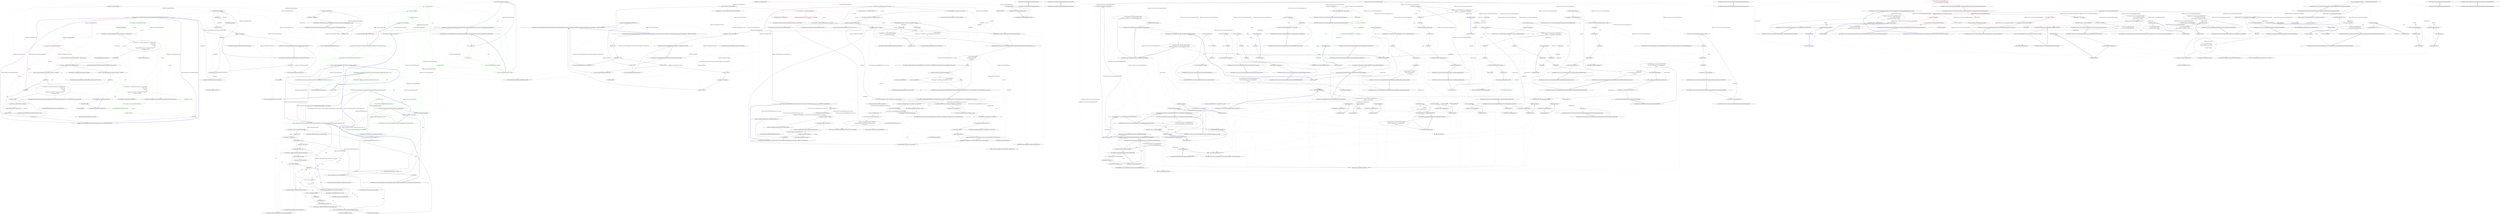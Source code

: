 digraph  {
n53 [label="Hangfire.Server.DelayedJobScheduler", span=""];
n0 [cluster="Hangfire.Server.DelayedJobScheduler.DelayedJobScheduler()", label="Entry Hangfire.Server.DelayedJobScheduler.DelayedJobScheduler()", span="81-81"];
n1 [cluster="Hangfire.Server.DelayedJobScheduler.DelayedJobScheduler()", label="Exit Hangfire.Server.DelayedJobScheduler.DelayedJobScheduler()", span="81-81"];
n2 [cluster="Hangfire.Server.DelayedJobScheduler.DelayedJobScheduler(System.TimeSpan)", label="Entry Hangfire.Server.DelayedJobScheduler.DelayedJobScheduler(System.TimeSpan)", span="91-91"];
n3 [cluster="Hangfire.Server.DelayedJobScheduler.DelayedJobScheduler(System.TimeSpan)", label="Exit Hangfire.Server.DelayedJobScheduler.DelayedJobScheduler(System.TimeSpan)", span="91-91"];
n4 [cluster="Hangfire.Server.DelayedJobScheduler.DelayedJobScheduler(System.TimeSpan, Hangfire.States.IBackgroundJobStateChanger)", label="Entry Hangfire.Server.DelayedJobScheduler.DelayedJobScheduler(System.TimeSpan, Hangfire.States.IBackgroundJobStateChanger)", span="104-104"];
n5 [cluster="Hangfire.Server.DelayedJobScheduler.DelayedJobScheduler(System.TimeSpan, Hangfire.States.IBackgroundJobStateChanger)", label="stateChanger == null", span="106-106"];
n6 [cluster="Hangfire.Server.DelayedJobScheduler.DelayedJobScheduler(System.TimeSpan, Hangfire.States.IBackgroundJobStateChanger)", label="throw new ArgumentNullException(nameof(stateChanger));", span="106-106"];
n7 [cluster="Hangfire.Server.DelayedJobScheduler.DelayedJobScheduler(System.TimeSpan, Hangfire.States.IBackgroundJobStateChanger)", label="_stateChanger = stateChanger", span="108-108"];
n8 [cluster="Hangfire.Server.DelayedJobScheduler.DelayedJobScheduler(System.TimeSpan, Hangfire.States.IBackgroundJobStateChanger)", label="_pollingDelay = pollingDelay", span="109-109"];
n9 [cluster="Hangfire.Server.DelayedJobScheduler.DelayedJobScheduler(System.TimeSpan, Hangfire.States.IBackgroundJobStateChanger)", label="Exit Hangfire.Server.DelayedJobScheduler.DelayedJobScheduler(System.TimeSpan, Hangfire.States.IBackgroundJobStateChanger)", span="104-104"];
n10 [cluster="System.ArgumentNullException.ArgumentNullException(string)", label="Entry System.ArgumentNullException.ArgumentNullException(string)", span="0-0"];
n11 [cluster="Unk.nameof", label="Entry Unk.nameof", span=""];
n12 [cluster="Hangfire.Server.DelayedJobScheduler.Execute(Hangfire.Server.BackgroundProcessContext)", label="Entry Hangfire.Server.DelayedJobScheduler.Execute(Hangfire.Server.BackgroundProcessContext)", span="113-113"];
n13 [cluster="Hangfire.Server.DelayedJobScheduler.Execute(Hangfire.Server.BackgroundProcessContext)", label="context == null", span="115-115"];
n14 [cluster="Hangfire.Server.DelayedJobScheduler.Execute(Hangfire.Server.BackgroundProcessContext)", label="throw new ArgumentNullException(nameof(context));", span="115-115"];
n16 [cluster="Hangfire.Server.DelayedJobScheduler.Execute(Hangfire.Server.BackgroundProcessContext)", label="EnqueueNextScheduledJob(context)", span="119-119"];
n18 [cluster="Hangfire.Server.DelayedJobScheduler.Execute(Hangfire.Server.BackgroundProcessContext)", label="context.IsShutdownRequested", span="123-123"];
n21 [cluster="Hangfire.Server.DelayedJobScheduler.Execute(Hangfire.Server.BackgroundProcessContext)", label="context.Wait(_pollingDelay)", span="134-134"];
n15 [cluster="Hangfire.Server.DelayedJobScheduler.Execute(Hangfire.Server.BackgroundProcessContext)", label="var jobsEnqueued = 0", span="117-117"];
n17 [cluster="Hangfire.Server.DelayedJobScheduler.Execute(Hangfire.Server.BackgroundProcessContext)", label="jobsEnqueued++", span="121-121"];
n19 [cluster="Hangfire.Server.DelayedJobScheduler.Execute(Hangfire.Server.BackgroundProcessContext)", label="jobsEnqueued != 0", span="129-129"];
n20 [cluster="Hangfire.Server.DelayedJobScheduler.Execute(Hangfire.Server.BackgroundProcessContext)", label="Logger.Info($''{jobsEnqueued} scheduled job(s) enqueued.'')", span="131-131"];
n23 [cluster="Hangfire.Server.DelayedJobScheduler.EnqueueNextScheduledJob(Hangfire.Server.BackgroundProcessContext)", label="Entry Hangfire.Server.DelayedJobScheduler.EnqueueNextScheduledJob(Hangfire.Server.BackgroundProcessContext)", span="143-143"];
n24 [cluster="Hangfire.Logging.ILog.Info(string)", label="Entry Hangfire.Logging.ILog.Info(string)", span="204-204"];
n22 [cluster="Hangfire.Server.DelayedJobScheduler.Execute(Hangfire.Server.BackgroundProcessContext)", label="Exit Hangfire.Server.DelayedJobScheduler.Execute(Hangfire.Server.BackgroundProcessContext)", span="113-113"];
n25 [cluster="Hangfire.Server.BackgroundProcessContext.Wait(System.TimeSpan)", label="Entry Hangfire.Server.BackgroundProcessContext.Wait(System.TimeSpan)", span="54-54"];
n26 [cluster="Hangfire.Server.DelayedJobScheduler.ToString()", label="Entry Hangfire.Server.DelayedJobScheduler.ToString()", span="138-138"];
n27 [cluster="Hangfire.Server.DelayedJobScheduler.ToString()", label="return GetType().Name;", span="140-140"];
n28 [cluster="Hangfire.Server.DelayedJobScheduler.ToString()", label="Exit Hangfire.Server.DelayedJobScheduler.ToString()", span="138-138"];
n29 [cluster="object.GetType()", label="Entry object.GetType()", span="0-0"];
n30 [cluster="Hangfire.Server.DelayedJobScheduler.EnqueueNextScheduledJob(Hangfire.Server.BackgroundProcessContext)", color=red, community=0, label="23: var connection = context.Storage.GetConnection()", span="145-145"];
n36 [cluster="Hangfire.Server.DelayedJobScheduler.EnqueueNextScheduledJob(Hangfire.Server.BackgroundProcessContext)", label="var appliedState = _stateChanger.ChangeState(new StateChangeContext(\r\n                    context.Storage,\r\n                    connection,\r\n                    jobId,\r\n                    new EnqueuedState { Reason = $''Triggered by {ToString()}'' }, \r\n                    ScheduledState.StateName))", span="159-164"];
n31 [cluster="Hangfire.Server.DelayedJobScheduler.EnqueueNextScheduledJob(Hangfire.Server.BackgroundProcessContext)", color=red, community=0, label="0: connection.AcquireDistributedLock(''locks:schedulepoller'', DefaultLockTimeout)", span="146-146"];
n43 [cluster="Hangfire.JobStorage.GetConnection()", label="Entry Hangfire.JobStorage.GetConnection()", span="56-56"];
n33 [cluster="Hangfire.Server.DelayedJobScheduler.EnqueueNextScheduledJob(Hangfire.Server.BackgroundProcessContext)", label="var jobId = connection.GetFirstByLowestScoreFromSet(''schedule'', 0, timestamp)", span="151-151"];
n38 [cluster="Hangfire.Server.DelayedJobScheduler.EnqueueNextScheduledJob(Hangfire.Server.BackgroundProcessContext)", label="var transaction = connection.CreateWriteTransaction()", span="171-171"];
n32 [cluster="Hangfire.Server.DelayedJobScheduler.EnqueueNextScheduledJob(Hangfire.Server.BackgroundProcessContext)", label="var timestamp = JobHelper.ToTimestamp(DateTime.UtcNow)", span="148-148"];
n44 [cluster="Hangfire.Storage.IStorageConnection.AcquireDistributedLock(string, System.TimeSpan)", label="Entry Hangfire.Storage.IStorageConnection.AcquireDistributedLock(string, System.TimeSpan)", span="28-28"];
n45 [cluster="Hangfire.Common.JobHelper.ToTimestamp(System.DateTime)", label="Entry Hangfire.Common.JobHelper.ToTimestamp(System.DateTime)", span="57-57"];
n34 [cluster="Hangfire.Server.DelayedJobScheduler.EnqueueNextScheduledJob(Hangfire.Server.BackgroundProcessContext)", label="jobId == null", span="153-153"];
n46 [cluster="Hangfire.Storage.IStorageConnection.GetFirstByLowestScoreFromSet(string, double, double)", label="Entry Hangfire.Storage.IStorageConnection.GetFirstByLowestScoreFromSet(string, double, double)", span="57-57"];
n39 [cluster="Hangfire.Server.DelayedJobScheduler.EnqueueNextScheduledJob(Hangfire.Server.BackgroundProcessContext)", label="transaction.RemoveFromSet(''schedule'', jobId)", span="173-173"];
n35 [cluster="Hangfire.Server.DelayedJobScheduler.EnqueueNextScheduledJob(Hangfire.Server.BackgroundProcessContext)", label="return false;", span="156-156"];
n37 [cluster="Hangfire.Server.DelayedJobScheduler.EnqueueNextScheduledJob(Hangfire.Server.BackgroundProcessContext)", label="appliedState == null", span="166-166"];
n47 [cluster="Hangfire.States.StateChangeContext.StateChangeContext(Hangfire.JobStorage, Hangfire.Storage.IStorageConnection, string, Hangfire.States.IState, params string[])", label="Entry Hangfire.States.StateChangeContext.StateChangeContext(Hangfire.JobStorage, Hangfire.Storage.IStorageConnection, string, Hangfire.States.IState, params string[])", span="35-35"];
n48 [cluster="Hangfire.States.EnqueuedState.EnqueuedState()", label="Entry Hangfire.States.EnqueuedState.EnqueuedState()", span="87-87"];
n49 [cluster="Hangfire.States.IBackgroundJobStateChanger.ChangeState(Hangfire.States.StateChangeContext)", label="Entry Hangfire.States.IBackgroundJobStateChanger.ChangeState(Hangfire.States.StateChangeContext)", span="25-25"];
n41 [cluster="Hangfire.Server.DelayedJobScheduler.EnqueueNextScheduledJob(Hangfire.Server.BackgroundProcessContext)", label="return true;", span="178-178"];
n50 [cluster="Hangfire.Storage.IStorageConnection.CreateWriteTransaction()", label="Entry Hangfire.Storage.IStorageConnection.CreateWriteTransaction()", span="27-27"];
n40 [cluster="Hangfire.Server.DelayedJobScheduler.EnqueueNextScheduledJob(Hangfire.Server.BackgroundProcessContext)", label="transaction.Commit()", span="174-174"];
n51 [cluster="Hangfire.Storage.IWriteOnlyTransaction.RemoveFromSet(string, string)", label="Entry Hangfire.Storage.IWriteOnlyTransaction.RemoveFromSet(string, string)", span="43-43"];
n52 [cluster="Hangfire.Storage.IWriteOnlyTransaction.Commit()", label="Entry Hangfire.Storage.IWriteOnlyTransaction.Commit()", span="54-54"];
n42 [cluster="Hangfire.Server.DelayedJobScheduler.EnqueueNextScheduledJob(Hangfire.Server.BackgroundProcessContext)", label="Exit Hangfire.Server.DelayedJobScheduler.EnqueueNextScheduledJob(Hangfire.Server.BackgroundProcessContext)", span="143-143"];
d30 [cluster="Hangfire.Server.DelayedJobScheduler.EnqueueNextScheduledJob(Hangfire.Server.BackgroundProcessContext)", color=green, community=0, label="23: var connection = context.Storage.GetConnection()", span="146-146"];
d31 [cluster="Hangfire.Server.DelayedJobScheduler.EnqueueNextScheduledJob(Hangfire.Server.BackgroundProcessContext)", label="IDisposable distributedLock", span="148-148"];
d32 [cluster="Hangfire.Server.DelayedJobScheduler.EnqueueNextScheduledJob(Hangfire.Server.BackgroundProcessContext)", label="distributedLock = connection.AcquireDistributedLock(''locks:schedulepoller'', DefaultLockTimeout)", span="152-152"];
d33 [cluster="Hangfire.Server.DelayedJobScheduler.EnqueueNextScheduledJob(Hangfire.Server.BackgroundProcessContext)", label="var appliedState = _stateChanger.ChangeState(new StateChangeContext(\r\n                    context.Storage,\r\n                    connection,\r\n                    jobId,\r\n                    new EnqueuedState { Reason = $''Triggered by {ToString()}'' }, \r\n                    ScheduledState.StateName))", span="155-160"];
d36 [cluster="Hangfire.Server.DelayedJobScheduler.EnqueueNextScheduledJob(Hangfire.Server.BackgroundProcessContext)", label="var jobId = connection.GetFirstByLowestScoreFromSet(''schedule'', 0, timestamp)", span="167-167"];
d39 [cluster="Hangfire.Server.DelayedJobScheduler.EnqueueNextScheduledJob(Hangfire.Server.BackgroundProcessContext)", color=green, community=0, label="24: var appliedState = _stateChanger.ChangeState(new StateChangeContext(\r\n                        context.Storage,\r\n                        connection,\r\n                        jobId,\r\n                        new EnqueuedState { Reason = $''Triggered by {ToString()}'' },\r\n                        ScheduledState.StateName))", span="175-180"];
d41 [cluster="Hangfire.Server.DelayedJobScheduler.EnqueueNextScheduledJob(Hangfire.Server.BackgroundProcessContext)", color=green, community=0, label="23: var transaction = connection.CreateWriteTransaction()", span="187-187"];
d37 [cluster="Hangfire.Server.DelayedJobScheduler.EnqueueNextScheduledJob(Hangfire.Server.BackgroundProcessContext)", label="jobId == null", span="169-169"];
d40 [cluster="Hangfire.Server.DelayedJobScheduler.EnqueueNextScheduledJob(Hangfire.Server.BackgroundProcessContext)", color=green, community=0, label="23: appliedState == null", span="182-182"];
d42 [cluster="Hangfire.Server.DelayedJobScheduler.EnqueueNextScheduledJob(Hangfire.Server.BackgroundProcessContext)", color=green, community=0, label="23: transaction.RemoveFromSet(''schedule'', jobId)", span="189-189"];
d43 [cluster="Hangfire.Server.DelayedJobScheduler.EnqueueNextScheduledJob(Hangfire.Server.BackgroundProcessContext)", color=green, community=0, label="23: transaction.Commit()", span="190-190"];
d44 [cluster="Hangfire.Server.DelayedJobScheduler.EnqueueNextScheduledJob(Hangfire.Server.BackgroundProcessContext)", label="return true;", span="194-194"];
d34 [cluster="Hangfire.Server.DelayedJobScheduler.EnqueueNextScheduledJob(Hangfire.Server.BackgroundProcessContext)", label=distributedLock, span="162-162"];
d48 [cluster="StateChangeContext.cstr", label="Entry StateChangeContext.cstr", span=""];
m0_29 [cluster="lambda expression", file="DelayedJobSchedulerFacts.cs", label="new ServerComponentRunner(_component.Object)", span="43-43"];
m0_179 [cluster="HangFire.Core.Tests.Server.ServerComponentRunnerFacts.Component_ReturnsUnderlyingComponent()", file="DelayedJobSchedulerFacts.cs", label="Entry HangFire.Core.Tests.Server.ServerComponentRunnerFacts.Component_ReturnsUnderlyingComponent()", span="228-228"];
m0_180 [cluster="HangFire.Core.Tests.Server.ServerComponentRunnerFacts.Component_ReturnsUnderlyingComponent()", file="DelayedJobSchedulerFacts.cs", label="var runner = CreateRunner()", span="230-230"];
m0_181 [cluster="HangFire.Core.Tests.Server.ServerComponentRunnerFacts.Component_ReturnsUnderlyingComponent()", file="DelayedJobSchedulerFacts.cs", label="Assert.Same(_component.Object, runner.Component)", span="232-232"];
m0_182 [cluster="HangFire.Core.Tests.Server.ServerComponentRunnerFacts.Component_ReturnsUnderlyingComponent()", file="DelayedJobSchedulerFacts.cs", label="Exit HangFire.Core.Tests.Server.ServerComponentRunnerFacts.Component_ReturnsUnderlyingComponent()", span="228-228"];
m0_40 [cluster="HangFire.Server.ServerComponentRunner.Dispose()", file="DelayedJobSchedulerFacts.cs", label="Entry HangFire.Server.ServerComponentRunner.Dispose()", span="84-84"];
m0_183 [cluster="Unk.Same", file="DelayedJobSchedulerFacts.cs", label="Entry Unk.Same", span=""];
m0_38 [cluster="Unk.IsNotNull", file="DelayedJobSchedulerFacts.cs", label="Entry Unk.IsNotNull", span=""];
m0_41 [cluster="Unk.Verify", file="DelayedJobSchedulerFacts.cs", label="Entry Unk.Verify", span=""];
m0_11 [cluster="System.DateTime.AddDays(double)", file="DelayedJobSchedulerFacts.cs", label="Entry System.DateTime.AddDays(double)", span="0-0"];
m0_39 [cluster="System.Threading.Thread.Sleep(System.TimeSpan)", file="DelayedJobSchedulerFacts.cs", label="Entry System.Threading.Thread.Sleep(System.TimeSpan)", span="0-0"];
m0_51 [cluster="HangFire.Tests.DequeuedJobsWatcherSteps.ThenTheJobHasTheFetchedFlagSet()", file="DelayedJobSchedulerFacts.cs", label="Entry HangFire.Tests.DequeuedJobsWatcherSteps.ThenTheJobHasTheFetchedFlagSet()", span="81-81"];
m0_52 [cluster="HangFire.Tests.DequeuedJobsWatcherSteps.ThenTheJobHasTheFetchedFlagSet()", file="DelayedJobSchedulerFacts.cs", label="var fetchedTimestamp = Redis.Client.GetValueFromHash(\r\n                String.Format(''hangfire:job:{0}'', JobSteps.DefaultJobId), ''Fetched'')", span="83-84"];
m0_55 [cluster="HangFire.Tests.DequeuedJobsWatcherSteps.ThenTheJobDoesNotHaveTheFetchedFlagSet()", file="DelayedJobSchedulerFacts.cs", label="Entry HangFire.Tests.DequeuedJobsWatcherSteps.ThenTheJobDoesNotHaveTheFetchedFlagSet()", span="90-90"];
m0_54 [cluster="HangFire.Tests.DequeuedJobsWatcherSteps.ThenTheJobHasTheFetchedFlagSet()", file="DelayedJobSchedulerFacts.cs", label="Exit HangFire.Tests.DequeuedJobsWatcherSteps.ThenTheJobHasTheFetchedFlagSet()", span="81-81"];
m0_53 [cluster="HangFire.Tests.DequeuedJobsWatcherSteps.ThenTheJobHasTheFetchedFlagSet()", file="DelayedJobSchedulerFacts.cs", label="Assert.IsNotNull(fetchedTimestamp)", span="86-86"];
m0_56 [cluster="HangFire.Tests.DequeuedJobsWatcherSteps.ThenTheJobDoesNotHaveTheFetchedFlagSet()", file="DelayedJobSchedulerFacts.cs", label="var fetchedTimestamp = Redis.Client.GetValueFromHash(\r\n                String.Format(''hangfire:job:{0}'', JobSteps.DefaultJobId), ''Fetched'')", span="92-93"];
m0_131 [cluster="HangFire.Core.Tests.Server.ServerComponentRunnerFacts.Dispose_CanBeCalled_AfterStop()", file="DelayedJobSchedulerFacts.cs", label="Entry HangFire.Core.Tests.Server.ServerComponentRunnerFacts.Dispose_CanBeCalled_AfterStop()", span="163-163"];
m0_132 [cluster="HangFire.Core.Tests.Server.ServerComponentRunnerFacts.Dispose_CanBeCalled_AfterStop()", file="DelayedJobSchedulerFacts.cs", label="var runner = CreateRunner()", span="165-165"];
m0_134 [cluster="HangFire.Core.Tests.Server.ServerComponentRunnerFacts.Dispose_CanBeCalled_AfterStop()", file="DelayedJobSchedulerFacts.cs", label="runner.Stop()", span="167-167"];
m0_133 [cluster="HangFire.Core.Tests.Server.ServerComponentRunnerFacts.Dispose_CanBeCalled_AfterStop()", file="DelayedJobSchedulerFacts.cs", label="runner.Start()", span="166-166"];
m0_135 [cluster="HangFire.Core.Tests.Server.ServerComponentRunnerFacts.Dispose_CanBeCalled_AfterStop()", file="DelayedJobSchedulerFacts.cs", label="Assert.DoesNotThrow(runner.Dispose)", span="169-169"];
m0_136 [cluster="HangFire.Core.Tests.Server.ServerComponentRunnerFacts.Dispose_CanBeCalled_AfterStop()", file="DelayedJobSchedulerFacts.cs", label="Exit HangFire.Core.Tests.Server.ServerComponentRunnerFacts.Dispose_CanBeCalled_AfterStop()", span="163-163"];
m0_15 [cluster="HangFire.Server.ServerComponentRunner.ServerComponentRunner(HangFire.Server.IServerComponent)", file="DelayedJobSchedulerFacts.cs", label="Entry HangFire.Server.ServerComponentRunner.ServerComponentRunner(HangFire.Server.IServerComponent)", span="36-36"];
m0_0 [cluster="HangFire.Tests.DequeuedJobsWatcherSteps.ItWasCheckedAAgo(string)", file="DelayedJobSchedulerFacts.cs", label="Entry HangFire.Tests.DequeuedJobsWatcherSteps.ItWasCheckedAAgo(string)", span="13-13"];
m0_1 [cluster="HangFire.Tests.DequeuedJobsWatcherSteps.ItWasCheckedAAgo(string)", file="DelayedJobSchedulerFacts.cs", label="DateTime time", span="15-15"];
m0_2 [cluster="HangFire.Tests.DequeuedJobsWatcherSteps.ItWasCheckedAAgo(string)", file="DelayedJobSchedulerFacts.cs", label="timeAgo.Equals(''millisecond'')", span="16-16"];
m0_3 [cluster="HangFire.Tests.DequeuedJobsWatcherSteps.ItWasCheckedAAgo(string)", file="DelayedJobSchedulerFacts.cs", label="time = DateTime.UtcNow.AddMilliseconds(-1)", span="16-16"];
m0_23 [cluster="ServerComponentRunner.cstr", file="DelayedJobSchedulerFacts.cs", label="Entry ServerComponentRunner.cstr", span=""];
m0_16 [cluster="HangFire.Core.Tests.Server.ServerComponentRunnerFacts.Ctor_ThrowsAnException_WhenOptionsValueIsNull()", file="DelayedJobSchedulerFacts.cs", label="Entry HangFire.Core.Tests.Server.ServerComponentRunnerFacts.Ctor_ThrowsAnException_WhenOptionsValueIsNull()", span="32-32"];
m0_17 [cluster="HangFire.Core.Tests.Server.ServerComponentRunnerFacts.Ctor_ThrowsAnException_WhenOptionsValueIsNull()", file="DelayedJobSchedulerFacts.cs", label="var exception = Assert.Throws<ArgumentNullException>(\r\n                () => new ServerComponentRunner(_component.Object, null))", span="34-35"];
m0_18 [cluster="HangFire.Core.Tests.Server.ServerComponentRunnerFacts.Ctor_ThrowsAnException_WhenOptionsValueIsNull()", file="DelayedJobSchedulerFacts.cs", label="Assert.Equal(''options'', exception.ParamName)", span="37-37"];
m0_20 [cluster="lambda expression", file="DelayedJobSchedulerFacts.cs", label="Entry lambda expression", span="35-35"];
m0_22 [cluster="lambda expression", file="DelayedJobSchedulerFacts.cs", label="Exit lambda expression", span="35-35"];
m0_19 [cluster="HangFire.Core.Tests.Server.ServerComponentRunnerFacts.Ctor_ThrowsAnException_WhenOptionsValueIsNull()", file="DelayedJobSchedulerFacts.cs", label="Exit HangFire.Core.Tests.Server.ServerComponentRunnerFacts.Ctor_ThrowsAnException_WhenOptionsValueIsNull()", span="32-32"];
m0_21 [cluster="lambda expression", file="DelayedJobSchedulerFacts.cs", label="new ServerComponentRunner(_component.Object, null)", span="35-35"];
m0_24 [cluster="HangFire.Core.Tests.Server.ServerComponentRunnerFacts.Ctor_UsesDefaultOptions_IfTheyWereNoProvided()", file="DelayedJobSchedulerFacts.cs", label="Entry HangFire.Core.Tests.Server.ServerComponentRunnerFacts.Ctor_UsesDefaultOptions_IfTheyWereNoProvided()", span="41-41"];
m0_13 [cluster="lambda expression", file="DelayedJobSchedulerFacts.cs", label="new ServerComponentRunner(null)", span="26-26"];
m0_27 [cluster="HangFire.Tests.DequeuedJobsWatcherSteps.WhenTimedOutJobsHandlerRuns()", file="DelayedJobSchedulerFacts.cs", label="watcher.FindAndRequeueTimedOutJobs()", span="44-44"];
m0_137 [cluster="HangFire.Core.Tests.Server.ServerComponentRunnerFacts.Dispose_ShouldDisposeDisposableComponent()", file="DelayedJobSchedulerFacts.cs", label="Entry HangFire.Core.Tests.Server.ServerComponentRunnerFacts.Dispose_ShouldDisposeDisposableComponent()", span="173-173"];
m0_138 [cluster="HangFire.Core.Tests.Server.ServerComponentRunnerFacts.Dispose_ShouldDisposeDisposableComponent()", file="DelayedJobSchedulerFacts.cs", label="_options.MaxRetryAttempts = 0", span="176-176"];
m0_140 [cluster="HangFire.Core.Tests.Server.ServerComponentRunnerFacts.Dispose_ShouldDisposeDisposableComponent()", file="DelayedJobSchedulerFacts.cs", label="var runner = new ServerComponentRunner(component, _options)", span="179-179"];
m0_143 [cluster="HangFire.Core.Tests.Server.ServerComponentRunnerFacts.Dispose_ShouldDisposeDisposableComponent()", file="DelayedJobSchedulerFacts.cs", label="runner.Dispose()", span="185-185"];
m0_139 [cluster="HangFire.Core.Tests.Server.ServerComponentRunnerFacts.Dispose_ShouldDisposeDisposableComponent()", file="DelayedJobSchedulerFacts.cs", label="var component = new DisposableComponent()", span="178-178"];
m0_141 [cluster="HangFire.Core.Tests.Server.ServerComponentRunnerFacts.Dispose_ShouldDisposeDisposableComponent()", file="DelayedJobSchedulerFacts.cs", label="runner.Start()", span="181-181"];
m0_142 [cluster="HangFire.Core.Tests.Server.ServerComponentRunnerFacts.Dispose_ShouldDisposeDisposableComponent()", file="DelayedJobSchedulerFacts.cs", label="Thread.Sleep(100)", span="182-182"];
m0_144 [cluster="HangFire.Core.Tests.Server.ServerComponentRunnerFacts.Dispose_ShouldDisposeDisposableComponent()", file="DelayedJobSchedulerFacts.cs", label="Thread.Sleep(500)", span="186-186"];
m0_145 [cluster="HangFire.Core.Tests.Server.ServerComponentRunnerFacts.Dispose_ShouldDisposeDisposableComponent()", file="DelayedJobSchedulerFacts.cs", label="Assert.True(component.Disposed)", span="189-189"];
m0_146 [cluster="HangFire.Core.Tests.Server.ServerComponentRunnerFacts.Dispose_ShouldDisposeDisposableComponent()", file="DelayedJobSchedulerFacts.cs", label="Exit HangFire.Core.Tests.Server.ServerComponentRunnerFacts.Dispose_ShouldDisposeDisposableComponent()", span="173-173"];
m0_100 [cluster="HangFire.Core.Tests.Server.ServerComponentRunnerFacts.Start_CanRestartStoppedComponent()", file="DelayedJobSchedulerFacts.cs", label="Entry HangFire.Core.Tests.Server.ServerComponentRunnerFacts.Start_CanRestartStoppedComponent()", span="121-121"];
m0_102 [cluster="HangFire.Core.Tests.Server.ServerComponentRunnerFacts.Start_CanRestartStoppedComponent()", file="DelayedJobSchedulerFacts.cs", label="var runner = CreateRunner()", span="126-126"];
m0_103 [cluster="HangFire.Core.Tests.Server.ServerComponentRunnerFacts.Start_CanRestartStoppedComponent()", file="DelayedJobSchedulerFacts.cs", label="_component.Setup(x => x.Execute(It.IsAny<CancellationToken>()))\r\n                .Callback(() => { timesExecuted++; Thread.Yield(); })", span="127-128"];
m0_105 [cluster="HangFire.Core.Tests.Server.ServerComponentRunnerFacts.Start_CanRestartStoppedComponent()", file="DelayedJobSchedulerFacts.cs", label="runner.Stop()", span="131-131"];
m0_106 [cluster="HangFire.Core.Tests.Server.ServerComponentRunnerFacts.Start_CanRestartStoppedComponent()", file="DelayedJobSchedulerFacts.cs", label="Thread.Sleep(TimeSpan.FromMilliseconds(100))", span="132-132"];
m0_109 [cluster="HangFire.Core.Tests.Server.ServerComponentRunnerFacts.Start_CanRestartStoppedComponent()", file="DelayedJobSchedulerFacts.cs", label="Thread.Sleep(TimeSpan.FromMilliseconds(100))", span="137-137"];
m0_101 [cluster="HangFire.Core.Tests.Server.ServerComponentRunnerFacts.Start_CanRestartStoppedComponent()", file="DelayedJobSchedulerFacts.cs", label="int timesExecuted = 0", span="124-124"];
m0_104 [cluster="HangFire.Core.Tests.Server.ServerComponentRunnerFacts.Start_CanRestartStoppedComponent()", file="DelayedJobSchedulerFacts.cs", label="runner.Start()", span="130-130"];
m0_108 [cluster="HangFire.Core.Tests.Server.ServerComponentRunnerFacts.Start_CanRestartStoppedComponent()", file="DelayedJobSchedulerFacts.cs", label="runner.Start()", span="136-136"];
m0_107 [cluster="HangFire.Core.Tests.Server.ServerComponentRunnerFacts.Start_CanRestartStoppedComponent()", file="DelayedJobSchedulerFacts.cs", label="timesExecuted = 0", span="133-133"];
m0_110 [cluster="HangFire.Core.Tests.Server.ServerComponentRunnerFacts.Start_CanRestartStoppedComponent()", file="DelayedJobSchedulerFacts.cs", label="Assert.True(timesExecuted > 0)", span="140-140"];
m0_111 [cluster="HangFire.Core.Tests.Server.ServerComponentRunnerFacts.Start_CanRestartStoppedComponent()", file="DelayedJobSchedulerFacts.cs", label="Exit HangFire.Core.Tests.Server.ServerComponentRunnerFacts.Start_CanRestartStoppedComponent()", span="121-121"];
m0_149 [cluster="System.Threading.Thread.Sleep(int)", file="DelayedJobSchedulerFacts.cs", label="Entry System.Threading.Thread.Sleep(int)", span="0-0"];
m0_9 [cluster="HangFire.Core.Tests.Server.ServerComponentRunnerFacts.Ctor_ThrowsAnException_WhenComponentIsNull()", file="DelayedJobSchedulerFacts.cs", label="Exit HangFire.Core.Tests.Server.ServerComponentRunnerFacts.Ctor_ThrowsAnException_WhenComponentIsNull()", span="23-23"];
m0_37 [cluster="Unk.GetValueFromHash", file="DelayedJobSchedulerFacts.cs", label="Entry Unk.GetValueFromHash", span=""];
m0_200 [cluster="HangFire.Core.Tests.Server.ServerComponentRunnerFacts.CreateRunner()", file="DelayedJobSchedulerFacts.cs", label="_component.Setup(x => x.Execute(It.IsAny<CancellationToken>()))\r\n                .Callback(() => Thread.Yield())", span="262-263"];
m0_201 [cluster="HangFire.Core.Tests.Server.ServerComponentRunnerFacts.CreateRunner()", file="DelayedJobSchedulerFacts.cs", label="return new ServerComponentRunner(_component.Object, _options);", span="264-264"];
m0_202 [cluster="HangFire.Core.Tests.Server.ServerComponentRunnerFacts.CreateRunner()", file="DelayedJobSchedulerFacts.cs", label="Exit HangFire.Core.Tests.Server.ServerComponentRunnerFacts.CreateRunner()", span="260-260"];
m0_10 [cluster="System.DateTime.AddMilliseconds(double)", file="DelayedJobSchedulerFacts.cs", label="Entry System.DateTime.AddMilliseconds(double)", span="0-0"];
m0_192 [cluster="HangFire.Core.Tests.Server.ServerComponentRunnerFacts.WaitingComponent.WaitingComponent()", file="DelayedJobSchedulerFacts.cs", label="Entry HangFire.Core.Tests.Server.ServerComponentRunnerFacts.WaitingComponent.WaitingComponent()", span="248-248"];
m0_83 [cluster="HangFire.Server.ServerComponentRunner.Stop()", file="DelayedJobSchedulerFacts.cs", label="Entry HangFire.Server.ServerComponentRunner.Stop()", span="70-70"];
m0_7 [cluster="HangFire.Core.Tests.Server.ServerComponentRunnerFacts.Ctor_ThrowsAnException_WhenComponentIsNull()", file="DelayedJobSchedulerFacts.cs", label="var exception = Assert.Throws<ArgumentNullException>(\r\n                () => new ServerComponentRunner(null))", span="25-26"];
m0_4 [cluster="Mock<IServerComponent>.cstr", file="DelayedJobSchedulerFacts.cs", label="Entry Mock<IServerComponent>.cstr", span=""];
m0_6 [cluster="HangFire.Core.Tests.Server.ServerComponentRunnerFacts.Ctor_ThrowsAnException_WhenComponentIsNull()", file="DelayedJobSchedulerFacts.cs", label="Entry HangFire.Core.Tests.Server.ServerComponentRunnerFacts.Ctor_ThrowsAnException_WhenComponentIsNull()", span="23-23"];
m0_5 [cluster="HangFire.Server.ServerComponentRunnerOptions.ServerComponentRunnerOptions()", file="DelayedJobSchedulerFacts.cs", label="Entry HangFire.Server.ServerComponentRunnerOptions.ServerComponentRunnerOptions()", span="24-24"];
m0_8 [cluster="HangFire.Core.Tests.Server.ServerComponentRunnerFacts.Ctor_ThrowsAnException_WhenComponentIsNull()", file="DelayedJobSchedulerFacts.cs", label="Assert.Equal(''component'', exception.ParamName)", span="28-28"];
m0_165 [cluster="HangFire.Core.Tests.Server.ServerComponentRunnerFacts.FailingComponent_ShouldBeExecutedSeveralTimes_Automatically()", file="DelayedJobSchedulerFacts.cs", label="Entry HangFire.Core.Tests.Server.ServerComponentRunnerFacts.FailingComponent_ShouldBeExecutedSeveralTimes_Automatically()", span="213-213"];
m0_166 [cluster="HangFire.Core.Tests.Server.ServerComponentRunnerFacts.FailingComponent_ShouldBeExecutedSeveralTimes_Automatically()", file="DelayedJobSchedulerFacts.cs", label="var runner = CreateRunner()", span="215-215"];
m0_167 [cluster="HangFire.Core.Tests.Server.ServerComponentRunnerFacts.FailingComponent_ShouldBeExecutedSeveralTimes_Automatically()", file="DelayedJobSchedulerFacts.cs", label="_component.Setup(x => x.Execute(It.IsAny<CancellationToken>())).Throws<InvalidOperationException>()", span="216-216"];
m0_171 [cluster="HangFire.Core.Tests.Server.ServerComponentRunnerFacts.FailingComponent_ShouldBeExecutedSeveralTimes_Automatically()", file="DelayedJobSchedulerFacts.cs", label="_component.Verify(x => x.Execute(\r\n                It.IsAny<CancellationToken>()),\r\n                Times.AtLeast(2))", span="222-224"];
m0_170 [cluster="HangFire.Core.Tests.Server.ServerComponentRunnerFacts.FailingComponent_ShouldBeExecutedSeveralTimes_Automatically()", file="DelayedJobSchedulerFacts.cs", label="runner.Dispose()", span="220-220"];
m0_168 [cluster="HangFire.Core.Tests.Server.ServerComponentRunnerFacts.FailingComponent_ShouldBeExecutedSeveralTimes_Automatically()", file="DelayedJobSchedulerFacts.cs", label="runner.Start()", span="217-217"];
m0_169 [cluster="HangFire.Core.Tests.Server.ServerComponentRunnerFacts.FailingComponent_ShouldBeExecutedSeveralTimes_Automatically()", file="DelayedJobSchedulerFacts.cs", label="Thread.Sleep(5000)", span="219-219"];
m0_172 [cluster="HangFire.Core.Tests.Server.ServerComponentRunnerFacts.FailingComponent_ShouldBeExecutedSeveralTimes_Automatically()", file="DelayedJobSchedulerFacts.cs", label="Exit HangFire.Core.Tests.Server.ServerComponentRunnerFacts.FailingComponent_ShouldBeExecutedSeveralTimes_Automatically()", span="213-213"];
m0_120 [cluster="HangFire.Core.Tests.Server.ServerComponentRunnerFacts.Stop_CanBeCalledMultipleTimesInARow()", file="DelayedJobSchedulerFacts.cs", label="Entry HangFire.Core.Tests.Server.ServerComponentRunnerFacts.Stop_CanBeCalledMultipleTimesInARow()", span="144-144"];
m0_121 [cluster="HangFire.Core.Tests.Server.ServerComponentRunnerFacts.Stop_CanBeCalledMultipleTimesInARow()", file="DelayedJobSchedulerFacts.cs", label="var runner = CreateRunner()", span="146-146"];
m0_123 [cluster="HangFire.Core.Tests.Server.ServerComponentRunnerFacts.Stop_CanBeCalledMultipleTimesInARow()", file="DelayedJobSchedulerFacts.cs", label="runner.Stop()", span="148-148"];
m0_122 [cluster="HangFire.Core.Tests.Server.ServerComponentRunnerFacts.Stop_CanBeCalledMultipleTimesInARow()", file="DelayedJobSchedulerFacts.cs", label="runner.Start()", span="147-147"];
m0_124 [cluster="HangFire.Core.Tests.Server.ServerComponentRunnerFacts.Stop_CanBeCalledMultipleTimesInARow()", file="DelayedJobSchedulerFacts.cs", label="Assert.DoesNotThrow(runner.Stop)", span="150-150"];
m0_125 [cluster="HangFire.Core.Tests.Server.ServerComponentRunnerFacts.Stop_CanBeCalledMultipleTimesInARow()", file="DelayedJobSchedulerFacts.cs", label="Exit HangFire.Core.Tests.Server.ServerComponentRunnerFacts.Stop_CanBeCalledMultipleTimesInARow()", span="144-144"];
m0_62 [cluster="HangFire.Core.Tests.Server.ServerComponentRunnerFacts.Start_OnDisposedObject_ThrowsAnException()", file="DelayedJobSchedulerFacts.cs", label="Entry HangFire.Core.Tests.Server.ServerComponentRunnerFacts.Start_OnDisposedObject_ThrowsAnException()", span="80-80"];
m0_63 [cluster="HangFire.Core.Tests.Server.ServerComponentRunnerFacts.Start_OnDisposedObject_ThrowsAnException()", file="DelayedJobSchedulerFacts.cs", label="var runner = CreateRunner()", span="82-82"];
m0_64 [cluster="HangFire.Core.Tests.Server.ServerComponentRunnerFacts.Start_OnDisposedObject_ThrowsAnException()", file="DelayedJobSchedulerFacts.cs", label="runner.Dispose()", span="83-83"];
m0_65 [cluster="HangFire.Core.Tests.Server.ServerComponentRunnerFacts.Start_OnDisposedObject_ThrowsAnException()", file="DelayedJobSchedulerFacts.cs", label="Assert.Throws<ObjectDisposedException>(() => runner.Start())", span="85-85"];
m0_66 [cluster="HangFire.Core.Tests.Server.ServerComponentRunnerFacts.Start_OnDisposedObject_ThrowsAnException()", file="DelayedJobSchedulerFacts.cs", label="Exit HangFire.Core.Tests.Server.ServerComponentRunnerFacts.Start_OnDisposedObject_ThrowsAnException()", span="80-80"];
m0_50 [cluster="HangFire.Core.Tests.Server.ServerComponentRunnerFacts.Dispose_CanBeCalledMultipleTimes()", file="DelayedJobSchedulerFacts.cs", label="Exit HangFire.Core.Tests.Server.ServerComponentRunnerFacts.Dispose_CanBeCalledMultipleTimes()", span="58-58"];
m0_92 [cluster="HangFire.Core.Tests.Server.ServerComponentRunnerFacts.Stop_OnDisposedObject_ThrowsAnException()", file="DelayedJobSchedulerFacts.cs", label="Entry HangFire.Core.Tests.Server.ServerComponentRunnerFacts.Stop_OnDisposedObject_ThrowsAnException()", span="112-112"];
m0_93 [cluster="HangFire.Core.Tests.Server.ServerComponentRunnerFacts.Stop_OnDisposedObject_ThrowsAnException()", color=green, community=0, file="DelayedJobSchedulerFacts.cs", label="1: var runner = CreateRunner()", span="114-114"];
m0_94 [cluster="HangFire.Core.Tests.Server.ServerComponentRunnerFacts.Stop_OnDisposedObject_ThrowsAnException()", color=green, community=0, file="DelayedJobSchedulerFacts.cs", label="9: runner.Dispose()", span="115-115"];
m0_95 [cluster="HangFire.Core.Tests.Server.ServerComponentRunnerFacts.Stop_OnDisposedObject_ThrowsAnException()", color=green, community=0, file="DelayedJobSchedulerFacts.cs", label="1: Assert.Throws<ObjectDisposedException>(() => runner.Stop())", span="117-117"];
m0_96 [cluster="HangFire.Core.Tests.Server.ServerComponentRunnerFacts.Stop_OnDisposedObject_ThrowsAnException()", file="DelayedJobSchedulerFacts.cs", label="Exit HangFire.Core.Tests.Server.ServerComponentRunnerFacts.Stop_OnDisposedObject_ThrowsAnException()", span="112-112"];
m0_12 [cluster="lambda expression", file="DelayedJobSchedulerFacts.cs", label="Entry lambda expression", span="26-26"];
m0_25 [cluster="HangFire.Core.Tests.Server.ServerComponentRunnerFacts.Ctor_UsesDefaultOptions_IfTheyWereNoProvided()", file="DelayedJobSchedulerFacts.cs", label="Assert.DoesNotThrow(() => new ServerComponentRunner(_component.Object))", span="43-43"];
m0_26 [cluster="HangFire.Core.Tests.Server.ServerComponentRunnerFacts.Ctor_UsesDefaultOptions_IfTheyWereNoProvided()", file="DelayedJobSchedulerFacts.cs", label="Exit HangFire.Core.Tests.Server.ServerComponentRunnerFacts.Ctor_UsesDefaultOptions_IfTheyWereNoProvided()", span="41-41"];
m0_28 [cluster="lambda expression", file="DelayedJobSchedulerFacts.cs", label="Entry lambda expression", span="43-43"];
m0_184 [cluster="HangFire.Core.Tests.Server.ServerComponentRunnerFacts.OperationCanceledException_DoesNotCauseAutomaticRetry()", file="DelayedJobSchedulerFacts.cs", label="Entry HangFire.Core.Tests.Server.ServerComponentRunnerFacts.OperationCanceledException_DoesNotCauseAutomaticRetry()", span="236-236"];
m0_190 [cluster="HangFire.Core.Tests.Server.ServerComponentRunnerFacts.OperationCanceledException_DoesNotCauseAutomaticRetry()", file="DelayedJobSchedulerFacts.cs", label="Assert.Equal(1, component.CalledTimes)", span="245-245"];
m0_186 [cluster="HangFire.Core.Tests.Server.ServerComponentRunnerFacts.OperationCanceledException_DoesNotCauseAutomaticRetry()", file="DelayedJobSchedulerFacts.cs", label="var runner = new ServerComponentRunner(component, _options)", span="239-239"];
m0_189 [cluster="HangFire.Core.Tests.Server.ServerComponentRunnerFacts.OperationCanceledException_DoesNotCauseAutomaticRetry()", file="DelayedJobSchedulerFacts.cs", label="runner.Dispose()", span="243-243"];
m0_185 [cluster="HangFire.Core.Tests.Server.ServerComponentRunnerFacts.OperationCanceledException_DoesNotCauseAutomaticRetry()", file="DelayedJobSchedulerFacts.cs", label="var component = new WaitingComponent()", span="238-238"];
m0_187 [cluster="HangFire.Core.Tests.Server.ServerComponentRunnerFacts.OperationCanceledException_DoesNotCauseAutomaticRetry()", file="DelayedJobSchedulerFacts.cs", label="runner.Start()", span="240-240"];
m0_188 [cluster="HangFire.Core.Tests.Server.ServerComponentRunnerFacts.OperationCanceledException_DoesNotCauseAutomaticRetry()", file="DelayedJobSchedulerFacts.cs", label="Thread.Sleep(500)", span="242-242"];
m0_191 [cluster="HangFire.Core.Tests.Server.ServerComponentRunnerFacts.OperationCanceledException_DoesNotCauseAutomaticRetry()", file="DelayedJobSchedulerFacts.cs", label="Exit HangFire.Core.Tests.Server.ServerComponentRunnerFacts.OperationCanceledException_DoesNotCauseAutomaticRetry()", span="236-236"];
m0_126 [cluster="HangFire.Core.Tests.Server.ServerComponentRunnerFacts.Dispose_StopsExecutionAutomatically()", file="DelayedJobSchedulerFacts.cs", label="Entry HangFire.Core.Tests.Server.ServerComponentRunnerFacts.Dispose_StopsExecutionAutomatically()", span="154-154"];
m0_127 [cluster="HangFire.Core.Tests.Server.ServerComponentRunnerFacts.Dispose_StopsExecutionAutomatically()", file="DelayedJobSchedulerFacts.cs", label="var runner = CreateRunner()", span="156-156"];
m0_128 [cluster="HangFire.Core.Tests.Server.ServerComponentRunnerFacts.Dispose_StopsExecutionAutomatically()", file="DelayedJobSchedulerFacts.cs", label="runner.Start()", span="157-157"];
m0_129 [cluster="HangFire.Core.Tests.Server.ServerComponentRunnerFacts.Dispose_StopsExecutionAutomatically()", file="DelayedJobSchedulerFacts.cs", label="Assert.DoesNotThrow(runner.Dispose)", span="159-159"];
m0_130 [cluster="HangFire.Core.Tests.Server.ServerComponentRunnerFacts.Dispose_StopsExecutionAutomatically()", file="DelayedJobSchedulerFacts.cs", label="Exit HangFire.Core.Tests.Server.ServerComponentRunnerFacts.Dispose_StopsExecutionAutomatically()", span="154-154"];
m0_81 [cluster="Unk.Setup", file="DelayedJobSchedulerFacts.cs", label="Entry Unk.Setup", span=""];
m0_57 [cluster="HangFire.Tests.DequeuedJobsWatcherSteps.ThenTheJobDoesNotHaveTheFetchedFlagSet()", file="DelayedJobSchedulerFacts.cs", label="Assert.IsNull(fetchedTimestamp)", span="95-95"];
m0_31 [cluster="HangFire.Tests.DequeuedJobsWatcherSteps.ThenItMarksTheJobAsChecked()", file="DelayedJobSchedulerFacts.cs", label="Entry HangFire.Tests.DequeuedJobsWatcherSteps.ThenItMarksTheJobAsChecked()", span="48-48"];
m0_32 [cluster="HangFire.Tests.DequeuedJobsWatcherSteps.ThenItMarksTheJobAsChecked()", file="DelayedJobSchedulerFacts.cs", label="var checkedTimestamp = Redis.Client.GetValueFromHash(\r\n                String.Format(''hangfire:job:{0}'', JobSteps.DefaultJobId),\r\n                ''Checked'')", span="50-52"];
m0_35 [cluster="HangFire.Tests.DequeuedJobsWatcherSteps.ThenItMarksTheJobAsChecked()", file="DelayedJobSchedulerFacts.cs", label="Assert.IsTrue(date > DateTime.UtcNow.AddMinutes(-1))", span="57-57"];
m0_34 [cluster="HangFire.Tests.DequeuedJobsWatcherSteps.ThenItMarksTheJobAsChecked()", file="DelayedJobSchedulerFacts.cs", label="var date = JobHelper.FromStringTimestamp(checkedTimestamp)", span="55-55"];
m0_33 [cluster="HangFire.Tests.DequeuedJobsWatcherSteps.ThenItMarksTheJobAsChecked()", file="DelayedJobSchedulerFacts.cs", label="Assert.IsNotNull(checkedTimestamp)", span="54-54"];
m0_36 [cluster="HangFire.Tests.DequeuedJobsWatcherSteps.ThenItMarksTheJobAsChecked()", file="DelayedJobSchedulerFacts.cs", label="Exit HangFire.Tests.DequeuedJobsWatcherSteps.ThenItMarksTheJobAsChecked()", span="48-48"];
m0_46 [cluster="HangFire.Tests.DequeuedJobsWatcherSteps.ThenTheJobDoesNotHaveTheCheckedFlagSet()", file="DelayedJobSchedulerFacts.cs", label="Entry HangFire.Tests.DequeuedJobsWatcherSteps.ThenTheJobDoesNotHaveTheCheckedFlagSet()", span="71-71"];
m0_47 [cluster="HangFire.Tests.DequeuedJobsWatcherSteps.ThenTheJobDoesNotHaveTheCheckedFlagSet()", file="DelayedJobSchedulerFacts.cs", label="var checkedTimestamp = Redis.Client.GetValueFromHash(\r\n                String.Format(''hangfire:job:{0}'', JobSteps.DefaultJobId),\r\n                ''Checked'')", span="73-75"];
m0_48 [cluster="HangFire.Tests.DequeuedJobsWatcherSteps.ThenTheJobDoesNotHaveTheCheckedFlagSet()", file="DelayedJobSchedulerFacts.cs", label="Assert.IsNull(checkedTimestamp)", span="77-77"];
m0_49 [cluster="HangFire.Tests.DequeuedJobsWatcherSteps.ThenTheJobDoesNotHaveTheCheckedFlagSet()", file="DelayedJobSchedulerFacts.cs", label="Exit HangFire.Tests.DequeuedJobsWatcherSteps.ThenTheJobDoesNotHaveTheCheckedFlagSet()", span="71-71"];
m0_148 [cluster="HangFire.Server.ServerComponentRunner.ServerComponentRunner(HangFire.Server.IServerComponent, HangFire.Server.ServerComponentRunnerOptions)", file="DelayedJobSchedulerFacts.cs", label="Entry HangFire.Server.ServerComponentRunner.ServerComponentRunner(HangFire.Server.IServerComponent, HangFire.Server.ServerComponentRunnerOptions)", span="41-41"];
m0_58 [cluster="Unk.AtLeast", file="DelayedJobSchedulerFacts.cs", label="Entry Unk.AtLeast", span=""];
m0_91 [cluster="System.Threading.Thread.Yield()", file="DelayedJobSchedulerFacts.cs", label="Entry System.Threading.Thread.Yield()", span="0-0"];
m0_67 [cluster="lambda expression", file="DelayedJobSchedulerFacts.cs", label="Entry lambda expression", span="85-85"];
m0_98 [cluster="lambda expression", color=green, community=0, file="DelayedJobSchedulerFacts.cs", label="37: runner.Stop()", span="117-117"];
m0_97 [cluster="lambda expression", file="DelayedJobSchedulerFacts.cs", label="Entry lambda expression", span="117-117"];
m0_99 [cluster="lambda expression", file="DelayedJobSchedulerFacts.cs", label="Exit lambda expression", span="117-117"];
m0_43 [cluster="HangFire.Tests.DequeuedJobsWatcherSteps.ThenTheJobHasTheCheckedFlagSet()", file="DelayedJobSchedulerFacts.cs", label="var checkedTimestamp = Redis.Client.GetValueFromHash(\r\n                String.Format(''hangfire:job:{0}'', JobSteps.DefaultJobId),\r\n                ''Checked'')", span="63-65"];
m0_60 [cluster="lambda expression", file="DelayedJobSchedulerFacts.cs", label="x.Execute(It.IsNotNull<CancellationToken>())", span="75-75"];
m0_85 [cluster="lambda expression", file="DelayedJobSchedulerFacts.cs", label="x.Execute(It.IsAny<CancellationToken>())", span="95-95"];
m0_114 [cluster="lambda expression", file="DelayedJobSchedulerFacts.cs", label="x.Execute(It.IsAny<CancellationToken>())", span="127-127"];
m0_160 [cluster="lambda expression", file="DelayedJobSchedulerFacts.cs", label="x.Execute(It.IsAny<CancellationToken>())", span="199-199"];
m0_163 [cluster="lambda expression", file="DelayedJobSchedulerFacts.cs", label="x.Execute(It.IsAny<CancellationToken>())", span="208-208"];
m0_174 [cluster="lambda expression", file="DelayedJobSchedulerFacts.cs", label="x.Execute(It.IsAny<CancellationToken>())", span="216-216"];
m0_177 [cluster="lambda expression", file="DelayedJobSchedulerFacts.cs", label="x.Execute(\r\n                It.IsAny<CancellationToken>())", span="222-223"];
m0_204 [cluster="lambda expression", file="DelayedJobSchedulerFacts.cs", label="x.Execute(It.IsAny<CancellationToken>())", span="262-262"];
m0_30 [cluster="HangFire.Redis.Components.DequeuedJobsWatcher.FindAndRequeueTimedOutJobs()", file="DelayedJobSchedulerFacts.cs", label="Entry HangFire.Redis.Components.DequeuedJobsWatcher.FindAndRequeueTimedOutJobs()", span="44-44"];
m0_42 [cluster="HangFire.Tests.DequeuedJobsWatcherSteps.ThenTheJobHasTheCheckedFlagSet()", file="DelayedJobSchedulerFacts.cs", label="Entry HangFire.Tests.DequeuedJobsWatcherSteps.ThenTheJobHasTheCheckedFlagSet()", span="61-61"];
m0_59 [cluster="lambda expression", file="DelayedJobSchedulerFacts.cs", label="Entry lambda expression", span="75-75"];
m0_68 [cluster="lambda expression", file="DelayedJobSchedulerFacts.cs", label="runner.Start()", span="85-85"];
m0_84 [cluster="lambda expression", file="DelayedJobSchedulerFacts.cs", label="Entry lambda expression", span="95-95"];
m0_87 [cluster="lambda expression", file="DelayedJobSchedulerFacts.cs", label="Entry lambda expression", span="96-96"];
m0_88 [cluster="lambda expression", file="DelayedJobSchedulerFacts.cs", label="timesExecuted++", span="96-96"];
m0_113 [cluster="lambda expression", file="DelayedJobSchedulerFacts.cs", label="Entry lambda expression", span="127-127"];
m0_116 [cluster="lambda expression", file="DelayedJobSchedulerFacts.cs", label="Entry lambda expression", span="128-128"];
m0_117 [cluster="lambda expression", file="DelayedJobSchedulerFacts.cs", label="timesExecuted++", span="128-128"];
m0_159 [cluster="lambda expression", file="DelayedJobSchedulerFacts.cs", label="Entry lambda expression", span="199-199"];
m0_162 [cluster="lambda expression", file="DelayedJobSchedulerFacts.cs", label="Entry lambda expression", span="208-208"];
m0_173 [cluster="lambda expression", file="DelayedJobSchedulerFacts.cs", label="Entry lambda expression", span="216-216"];
m0_176 [cluster="lambda expression", file="DelayedJobSchedulerFacts.cs", label="Entry lambda expression", span="222-223"];
m0_203 [cluster="lambda expression", file="DelayedJobSchedulerFacts.cs", label="Entry lambda expression", span="262-262"];
m0_206 [cluster="lambda expression", file="DelayedJobSchedulerFacts.cs", label="Entry lambda expression", span="263-263"];
m0_44 [cluster="HangFire.Tests.DequeuedJobsWatcherSteps.ThenTheJobHasTheCheckedFlagSet()", file="DelayedJobSchedulerFacts.cs", label="Assert.IsNotNull(checkedTimestamp)", span="67-67"];
m0_61 [cluster="lambda expression", file="DelayedJobSchedulerFacts.cs", label="Exit lambda expression", span="75-75"];
m0_86 [cluster="lambda expression", file="DelayedJobSchedulerFacts.cs", label="Exit lambda expression", span="95-95"];
m0_115 [cluster="lambda expression", file="DelayedJobSchedulerFacts.cs", label="Exit lambda expression", span="127-127"];
m0_161 [cluster="lambda expression", file="DelayedJobSchedulerFacts.cs", label="Exit lambda expression", span="199-199"];
m0_164 [cluster="lambda expression", file="DelayedJobSchedulerFacts.cs", label="Exit lambda expression", span="208-208"];
m0_175 [cluster="lambda expression", file="DelayedJobSchedulerFacts.cs", label="Exit lambda expression", span="216-216"];
m0_178 [cluster="lambda expression", file="DelayedJobSchedulerFacts.cs", label="Exit lambda expression", span="222-223"];
m0_205 [cluster="lambda expression", file="DelayedJobSchedulerFacts.cs", label="Exit lambda expression", span="262-262"];
m0_69 [cluster="lambda expression", file="DelayedJobSchedulerFacts.cs", label="Exit lambda expression", span="85-85"];
m0_90 [cluster="lambda expression", file="DelayedJobSchedulerFacts.cs", label="Exit lambda expression", span="96-96"];
m0_89 [cluster="lambda expression", file="DelayedJobSchedulerFacts.cs", label="Thread.Yield()", span="96-96"];
m0_119 [cluster="lambda expression", file="DelayedJobSchedulerFacts.cs", label="Exit lambda expression", span="128-128"];
m0_118 [cluster="lambda expression", file="DelayedJobSchedulerFacts.cs", label="Thread.Yield()", span="128-128"];
m0_208 [cluster="lambda expression", file="DelayedJobSchedulerFacts.cs", label="Exit lambda expression", span="263-263"];
m0_207 [cluster="lambda expression", file="DelayedJobSchedulerFacts.cs", label="Thread.Yield()", span="263-263"];
m0_14 [cluster="HangFire.Common.JobHelper.ToStringTimestamp(System.DateTime)", file="DelayedJobSchedulerFacts.cs", label="Entry HangFire.Common.JobHelper.ToStringTimestamp(System.DateTime)", span="46-46"];
m0_209 [cluster="HangFire.Core.Tests.Server.ServerComponentRunnerFacts.DisposableComponent.Execute(System.Threading.CancellationToken)", file="DelayedJobSchedulerFacts.cs", label="Entry HangFire.Core.Tests.Server.ServerComponentRunnerFacts.DisposableComponent.Execute(System.Threading.CancellationToken)", span="271-271"];
m0_210 [cluster="HangFire.Core.Tests.Server.ServerComponentRunnerFacts.DisposableComponent.Execute(System.Threading.CancellationToken)", file="DelayedJobSchedulerFacts.cs", label="Thread.Yield()", span="273-273"];
m0_211 [cluster="HangFire.Core.Tests.Server.ServerComponentRunnerFacts.DisposableComponent.Execute(System.Threading.CancellationToken)", file="DelayedJobSchedulerFacts.cs", label="Exit HangFire.Core.Tests.Server.ServerComponentRunnerFacts.DisposableComponent.Execute(System.Threading.CancellationToken)", span="271-271"];
m0_147 [cluster="HangFire.Core.Tests.Server.ServerComponentRunnerFacts.DisposableComponent.DisposableComponent()", file="DelayedJobSchedulerFacts.cs", label="Entry HangFire.Core.Tests.Server.ServerComponentRunnerFacts.DisposableComponent.DisposableComponent()", span="267-267"];
m0_45 [cluster="Unk.Execute", file="DelayedJobSchedulerFacts.cs", label="Entry Unk.Execute", span=""];
m0_112 [cluster="Unk.True", file="DelayedJobSchedulerFacts.cs", label="Entry Unk.True", span=""];
m0_70 [cluster="HangFire.Core.Tests.Server.ServerComponentRunnerFacts.Stop_LeadsToStoppedComponentExecution()", file="DelayedJobSchedulerFacts.cs", label="Entry HangFire.Core.Tests.Server.ServerComponentRunnerFacts.Stop_LeadsToStoppedComponentExecution()", span="89-89"];
m0_79 [cluster="HangFire.Core.Tests.Server.ServerComponentRunnerFacts.Stop_LeadsToStoppedComponentExecution()", color=green, community=0, file="DelayedJobSchedulerFacts.cs", label="17: Assert.Equal(0, timesExecuted)", span="108-108"];
m0_77 [cluster="HangFire.Core.Tests.Server.ServerComponentRunnerFacts.Stop_LeadsToStoppedComponentExecution()", file="DelayedJobSchedulerFacts.cs", label="timesExecuted = 0", span="103-103"];
m0_78 [cluster="HangFire.Core.Tests.Server.ServerComponentRunnerFacts.Stop_LeadsToStoppedComponentExecution()", file="DelayedJobSchedulerFacts.cs", label="Thread.Sleep(TimeSpan.FromMilliseconds(100))", span="105-105"];
m0_76 [cluster="HangFire.Core.Tests.Server.ServerComponentRunnerFacts.Stop_LeadsToStoppedComponentExecution()", file="DelayedJobSchedulerFacts.cs", label="Thread.Sleep(TimeSpan.FromMilliseconds(100))", span="102-102"];
m0_72 [cluster="HangFire.Core.Tests.Server.ServerComponentRunnerFacts.Stop_LeadsToStoppedComponentExecution()", file="DelayedJobSchedulerFacts.cs", label="var runner = CreateRunner()", span="94-94"];
m0_73 [cluster="HangFire.Core.Tests.Server.ServerComponentRunnerFacts.Stop_LeadsToStoppedComponentExecution()", file="DelayedJobSchedulerFacts.cs", label="_component.Setup(x => x.Execute(It.IsAny<CancellationToken>()))\r\n                .Callback(() => { timesExecuted++; Thread.Yield(); })", span="95-96"];
m0_75 [cluster="HangFire.Core.Tests.Server.ServerComponentRunnerFacts.Stop_LeadsToStoppedComponentExecution()", file="DelayedJobSchedulerFacts.cs", label="runner.Stop()", span="101-101"];
m0_71 [cluster="HangFire.Core.Tests.Server.ServerComponentRunnerFacts.Stop_LeadsToStoppedComponentExecution()", file="DelayedJobSchedulerFacts.cs", label="int timesExecuted = 0", span="92-92"];
m0_74 [cluster="HangFire.Core.Tests.Server.ServerComponentRunnerFacts.Stop_LeadsToStoppedComponentExecution()", file="DelayedJobSchedulerFacts.cs", label="runner.Start()", span="98-98"];
m0_80 [cluster="HangFire.Core.Tests.Server.ServerComponentRunnerFacts.Stop_LeadsToStoppedComponentExecution()", file="DelayedJobSchedulerFacts.cs", label="Exit HangFire.Core.Tests.Server.ServerComponentRunnerFacts.Stop_LeadsToStoppedComponentExecution()", span="89-89"];
m0_82 [cluster="Unk.Callback", file="DelayedJobSchedulerFacts.cs", label="Entry Unk.Callback", span=""];
m0_150 [cluster="HangFire.Core.Tests.Server.ServerComponentRunnerFacts.FailingComponent_ShouldNotBeRetried_IfMaxRetryAttemptsIsZero()", file="DelayedJobSchedulerFacts.cs", label="Entry HangFire.Core.Tests.Server.ServerComponentRunnerFacts.FailingComponent_ShouldNotBeRetried_IfMaxRetryAttemptsIsZero()", span="193-193"];
m0_151 [cluster="HangFire.Core.Tests.Server.ServerComponentRunnerFacts.FailingComponent_ShouldNotBeRetried_IfMaxRetryAttemptsIsZero()", file="DelayedJobSchedulerFacts.cs", label="_options.MaxRetryAttempts = 0", span="196-196"];
m0_152 [cluster="HangFire.Core.Tests.Server.ServerComponentRunnerFacts.FailingComponent_ShouldNotBeRetried_IfMaxRetryAttemptsIsZero()", file="DelayedJobSchedulerFacts.cs", label="var runner = CreateRunner()", span="198-198"];
m0_153 [cluster="HangFire.Core.Tests.Server.ServerComponentRunnerFacts.FailingComponent_ShouldNotBeRetried_IfMaxRetryAttemptsIsZero()", file="DelayedJobSchedulerFacts.cs", label="_component.Setup(x => x.Execute(It.IsAny<CancellationToken>())).Throws<InvalidOperationException>()", span="199-199"];
m0_157 [cluster="HangFire.Core.Tests.Server.ServerComponentRunnerFacts.FailingComponent_ShouldNotBeRetried_IfMaxRetryAttemptsIsZero()", file="DelayedJobSchedulerFacts.cs", label="_component.Verify(\r\n                x => x.Execute(It.IsAny<CancellationToken>()),\r\n                Times.Once)", span="207-209"];
m0_156 [cluster="HangFire.Core.Tests.Server.ServerComponentRunnerFacts.FailingComponent_ShouldNotBeRetried_IfMaxRetryAttemptsIsZero()", file="DelayedJobSchedulerFacts.cs", label="runner.Dispose()", span="205-205"];
m0_154 [cluster="HangFire.Core.Tests.Server.ServerComponentRunnerFacts.FailingComponent_ShouldNotBeRetried_IfMaxRetryAttemptsIsZero()", file="DelayedJobSchedulerFacts.cs", label="runner.Start()", span="201-201"];
m0_155 [cluster="HangFire.Core.Tests.Server.ServerComponentRunnerFacts.FailingComponent_ShouldNotBeRetried_IfMaxRetryAttemptsIsZero()", file="DelayedJobSchedulerFacts.cs", label="Thread.Sleep(500)", span="202-202"];
m0_158 [cluster="HangFire.Core.Tests.Server.ServerComponentRunnerFacts.FailingComponent_ShouldNotBeRetried_IfMaxRetryAttemptsIsZero()", file="DelayedJobSchedulerFacts.cs", label="Exit HangFire.Core.Tests.Server.ServerComponentRunnerFacts.FailingComponent_ShouldNotBeRetried_IfMaxRetryAttemptsIsZero()", span="193-193"];
m0_215 [file="DelayedJobSchedulerFacts.cs", label="HangFire.Core.Tests.Server.ServerComponentRunnerFacts", span=""];
m0_218 [file="DelayedJobSchedulerFacts.cs", label=runner, span=""];
m0_216 [file="DelayedJobSchedulerFacts.cs", label=runner, span=""];
m0_217 [file="DelayedJobSchedulerFacts.cs", label=timesExecuted, span=""];
m0_219 [file="DelayedJobSchedulerFacts.cs", label=timesExecuted, span=""];
m1_0 [cluster="Hangfire.Storage.DistributedLockTimeoutException.DistributedLockTimeoutException(string)", file="DistributedLockTimeoutException.cs", label="Entry Hangfire.Storage.DistributedLockTimeoutException.DistributedLockTimeoutException(string)", span="6-6"];
m1_1 [cluster="Hangfire.Storage.DistributedLockTimeoutException.DistributedLockTimeoutException(string)", file="DistributedLockTimeoutException.cs", label="Exit Hangfire.Storage.DistributedLockTimeoutException.DistributedLockTimeoutException(string)", span="6-6"];
m2_72 [cluster="Hangfire.Core.Tests.Server.ServerJobCancellationTokenFacts.ThrowIfCancellationRequested_ThrowsJobAborted_IfJobIsNotInProcessingState()", file="ExpirationManager.cs", label="Entry Hangfire.Core.Tests.Server.ServerJobCancellationTokenFacts.ThrowIfCancellationRequested_ThrowsJobAborted_IfJobIsNotInProcessingState()", span="103-103"];
m2_73 [cluster="Hangfire.Core.Tests.Server.ServerJobCancellationTokenFacts.ThrowIfCancellationRequested_ThrowsJobAborted_IfJobIsNotInProcessingState()", file="ExpirationManager.cs", label="_stateData.Name = ''NotProcessing''", span="105-105"];
m2_74 [cluster="Hangfire.Core.Tests.Server.ServerJobCancellationTokenFacts.ThrowIfCancellationRequested_ThrowsJobAborted_IfJobIsNotInProcessingState()", file="ExpirationManager.cs", label="var token = CreateToken()", span="106-106"];
m2_75 [cluster="Hangfire.Core.Tests.Server.ServerJobCancellationTokenFacts.ThrowIfCancellationRequested_ThrowsJobAborted_IfJobIsNotInProcessingState()", file="ExpirationManager.cs", label="Assert.Throws<JobAbortedException>(\r\n                () => token.ThrowIfCancellationRequested())", span="108-109"];
m2_76 [cluster="Hangfire.Core.Tests.Server.ServerJobCancellationTokenFacts.ThrowIfCancellationRequested_ThrowsJobAborted_IfJobIsNotInProcessingState()", file="ExpirationManager.cs", label="Exit Hangfire.Core.Tests.Server.ServerJobCancellationTokenFacts.ThrowIfCancellationRequested_ThrowsJobAborted_IfJobIsNotInProcessingState()", span="103-103"];
m2_15 [cluster="Unk.GetStateData", file="ExpirationManager.cs", label="Entry Unk.GetStateData", span=""];
m2_21 [cluster="Unk.Equal", file="ExpirationManager.cs", label="Entry Unk.Equal", span=""];
m2_6 [cluster="Hangfire.Storage.StateData.StateData()", file="ExpirationManager.cs", label="Entry Hangfire.Storage.StateData.StateData()", span="21-21"];
m2_50 [cluster="Unk.DoesNotThrow", file="ExpirationManager.cs", label="Entry Unk.DoesNotThrow", span=""];
m2_56 [cluster="System.Threading.CancellationTokenSource.Cancel()", file="ExpirationManager.cs", label="Entry System.Threading.CancellationTokenSource.Cancel()", span="0-0"];
m2_20 [cluster="Unk.>", file="ExpirationManager.cs", label="Entry Unk.>", span=""];
m2_51 [cluster="Hangfire.Core.Tests.Server.ServerJobCancellationTokenFacts.ThrowIfCancellationRequested_ThrowsOperationCanceled_OnShutdownRequest()", file="ExpirationManager.cs", label="Entry Hangfire.Core.Tests.Server.ServerJobCancellationTokenFacts.ThrowIfCancellationRequested_ThrowsOperationCanceled_OnShutdownRequest()", span="84-84"];
m2_52 [cluster="Hangfire.Core.Tests.Server.ServerJobCancellationTokenFacts.ThrowIfCancellationRequested_ThrowsOperationCanceled_OnShutdownRequest()", color=red, community=0, file="ExpirationManager.cs", label="18: _cts.Cancel()", span="86-86"];
m2_53 [cluster="Hangfire.Core.Tests.Server.ServerJobCancellationTokenFacts.ThrowIfCancellationRequested_ThrowsOperationCanceled_OnShutdownRequest()", color=red, community=0, file="ExpirationManager.cs", label="4: var token = CreateToken()", span="87-87"];
m2_54 [cluster="Hangfire.Core.Tests.Server.ServerJobCancellationTokenFacts.ThrowIfCancellationRequested_ThrowsOperationCanceled_OnShutdownRequest()", color=red, community=0, file="ExpirationManager.cs", label="18: Assert.Throws<OperationCanceledException>(\r\n                () => token.ThrowIfCancellationRequested())", span="89-90"];
m2_55 [cluster="Hangfire.Core.Tests.Server.ServerJobCancellationTokenFacts.ThrowIfCancellationRequested_ThrowsOperationCanceled_OnShutdownRequest()", file="ExpirationManager.cs", label="Exit Hangfire.Core.Tests.Server.ServerJobCancellationTokenFacts.ThrowIfCancellationRequested_ThrowsOperationCanceled_OnShutdownRequest()", span="84-84"];
m2_16 [cluster="Hangfire.Core.Tests.Server.ServerJobCancellationTokenFacts.Ctor_ThrowsAnException_WhenConnectionIsNull()", file="ExpirationManager.cs", label="Entry Hangfire.Core.Tests.Server.ServerJobCancellationTokenFacts.Ctor_ThrowsAnException_WhenConnectionIsNull()", span="37-37"];
m2_17 [cluster="Hangfire.Core.Tests.Server.ServerJobCancellationTokenFacts.Ctor_ThrowsAnException_WhenConnectionIsNull()", file="ExpirationManager.cs", label="var exception = Assert.Throws<ArgumentNullException>(\r\n                () => new ServerJobCancellationToken(\r\n                    null, JobId, WorkerId, _cts.Token))", span="39-41"];
m2_18 [cluster="Hangfire.Core.Tests.Server.ServerJobCancellationTokenFacts.Ctor_ThrowsAnException_WhenConnectionIsNull()", file="ExpirationManager.cs", label="Assert.Equal(''connection'', exception.ParamName)", span="43-43"];
m2_19 [cluster="Hangfire.Core.Tests.Server.ServerJobCancellationTokenFacts.Ctor_ThrowsAnException_WhenConnectionIsNull()", file="ExpirationManager.cs", label="Exit Hangfire.Core.Tests.Server.ServerJobCancellationTokenFacts.Ctor_ThrowsAnException_WhenConnectionIsNull()", span="37-37"];
m2_26 [cluster="Hangfire.Core.Tests.Server.ServerJobCancellationTokenFacts.Ctor_ThrowsAnException_WhenJobIsIsNull()", file="ExpirationManager.cs", label="Entry Hangfire.Core.Tests.Server.ServerJobCancellationTokenFacts.Ctor_ThrowsAnException_WhenJobIsIsNull()", span="47-47"];
m2_27 [cluster="Hangfire.Core.Tests.Server.ServerJobCancellationTokenFacts.Ctor_ThrowsAnException_WhenJobIsIsNull()", file="ExpirationManager.cs", label="var exception = Assert.Throws<ArgumentNullException>(\r\n                () => new ServerJobCancellationToken(\r\n                    _connection.Object, null, WorkerId, _cts.Token))", span="49-51"];
m2_28 [cluster="Hangfire.Core.Tests.Server.ServerJobCancellationTokenFacts.Ctor_ThrowsAnException_WhenJobIsIsNull()", file="ExpirationManager.cs", label="Assert.Equal(''jobId'', exception.ParamName)", span="53-53"];
m2_29 [cluster="Hangfire.Core.Tests.Server.ServerJobCancellationTokenFacts.Ctor_ThrowsAnException_WhenJobIsIsNull()", file="ExpirationManager.cs", label="Exit Hangfire.Core.Tests.Server.ServerJobCancellationTokenFacts.Ctor_ThrowsAnException_WhenJobIsIsNull()", span="47-47"];
m2_7 [cluster="System.Collections.Generic.Dictionary<TKey, TValue>.Dictionary()", file="ExpirationManager.cs", label="Entry System.Collections.Generic.Dictionary<TKey, TValue>.Dictionary()", span="0-0"];
m2_9 [cluster="Unk.Setup", file="ExpirationManager.cs", label="Entry Unk.Setup", span=""];
m2_61 [cluster="Hangfire.Core.Tests.Server.ServerJobCancellationTokenFacts.ThrowIfCancellationRequested_Throws_IfStateDataDoesNotExist()", file="ExpirationManager.cs", label="Entry Hangfire.Core.Tests.Server.ServerJobCancellationTokenFacts.ThrowIfCancellationRequested_Throws_IfStateDataDoesNotExist()", span="94-94"];
m2_62 [cluster="Hangfire.Core.Tests.Server.ServerJobCancellationTokenFacts.ThrowIfCancellationRequested_Throws_IfStateDataDoesNotExist()", file="ExpirationManager.cs", label="_connection.Setup(x => x.GetStateData(It.IsAny<string>())).Returns((StateData)null)", span="96-96"];
m2_63 [cluster="Hangfire.Core.Tests.Server.ServerJobCancellationTokenFacts.ThrowIfCancellationRequested_Throws_IfStateDataDoesNotExist()", file="ExpirationManager.cs", label="var token = CreateToken()", span="97-97"];
m2_64 [cluster="Hangfire.Core.Tests.Server.ServerJobCancellationTokenFacts.ThrowIfCancellationRequested_Throws_IfStateDataDoesNotExist()", file="ExpirationManager.cs", label="Assert.Throws<JobAbortedException>(() => token.ThrowIfCancellationRequested())", span="99-99"];
m2_65 [cluster="Hangfire.Core.Tests.Server.ServerJobCancellationTokenFacts.ThrowIfCancellationRequested_Throws_IfStateDataDoesNotExist()", file="ExpirationManager.cs", label="Exit Hangfire.Core.Tests.Server.ServerJobCancellationTokenFacts.ThrowIfCancellationRequested_Throws_IfStateDataDoesNotExist()", span="94-94"];
m2_34 [cluster="Hangfire.Core.Tests.Server.ServerJobCancellationTokenFacts.Ctor_ThrowsAnException_WhenWorkerIdIsNull()", file="ExpirationManager.cs", label="Entry Hangfire.Core.Tests.Server.ServerJobCancellationTokenFacts.Ctor_ThrowsAnException_WhenWorkerIdIsNull()", span="59-59"];
m2_35 [cluster="Hangfire.Core.Tests.Server.ServerJobCancellationTokenFacts.Ctor_ThrowsAnException_WhenWorkerIdIsNull()", file="ExpirationManager.cs", label="var exception = Assert.Throws<ArgumentNullException>(\r\n                () => new ServerJobCancellationToken(\r\n                    _connection.Object, JobId, null, _cts.Token))", span="61-63"];
m2_36 [cluster="Hangfire.Core.Tests.Server.ServerJobCancellationTokenFacts.Ctor_ThrowsAnException_WhenWorkerIdIsNull()", file="ExpirationManager.cs", label="Assert.Equal(''workerId'', exception.ParamName)", span="65-65"];
m2_37 [cluster="Hangfire.Core.Tests.Server.ServerJobCancellationTokenFacts.Ctor_ThrowsAnException_WhenWorkerIdIsNull()", file="ExpirationManager.cs", label="Exit Hangfire.Core.Tests.Server.ServerJobCancellationTokenFacts.Ctor_ThrowsAnException_WhenWorkerIdIsNull()", span="59-59"];
m2_11 [cluster="System.Threading.CancellationTokenSource.CancellationTokenSource()", file="ExpirationManager.cs", label="Entry System.Threading.CancellationTokenSource.CancellationTokenSource()", span="0-0"];
m2_0 [cluster="Hangfire.Core.Tests.Server.ServerJobCancellationTokenFacts.ServerJobCancellationTokenFacts()", file="ExpirationManager.cs", label="Entry Hangfire.Core.Tests.Server.ServerJobCancellationTokenFacts.ServerJobCancellationTokenFacts()", span="19-19"];
m2_1 [cluster="Hangfire.Core.Tests.Server.ServerJobCancellationTokenFacts.ServerJobCancellationTokenFacts()", file="ExpirationManager.cs", label="_stateData = new StateData\r\n            {\r\n                Name = ProcessingState.StateName,\r\n                Data = new Dictionary<string, string>\r\n                {\r\n                    { ''WorkerId'', WorkerId },\r\n                }\r\n            }", span="21-28"];
m2_2 [cluster="Hangfire.Core.Tests.Server.ServerJobCancellationTokenFacts.ServerJobCancellationTokenFacts()", file="ExpirationManager.cs", label="_connection = new Mock<IStorageConnection>()", span="30-30"];
m2_3 [cluster="Hangfire.Core.Tests.Server.ServerJobCancellationTokenFacts.ServerJobCancellationTokenFacts()", file="ExpirationManager.cs", label="_connection.Setup(x => x.GetStateData(JobId)).Returns(_stateData)", span="31-31"];
m2_4 [cluster="Hangfire.Core.Tests.Server.ServerJobCancellationTokenFacts.ServerJobCancellationTokenFacts()", file="ExpirationManager.cs", label="_cts = new CancellationTokenSource()", span="33-33"];
m2_5 [cluster="Hangfire.Core.Tests.Server.ServerJobCancellationTokenFacts.ServerJobCancellationTokenFacts()", file="ExpirationManager.cs", label="Exit Hangfire.Core.Tests.Server.ServerJobCancellationTokenFacts.ServerJobCancellationTokenFacts()", span="19-19"];
m2_85 [cluster="lambda expression", file="ExpirationManager.cs", label="Entry lambda expression", span="119-119"];
m2_12 [cluster="lambda expression", file="ExpirationManager.cs", label="Entry lambda expression", span="31-31"];
m2_13 [cluster="lambda expression", file="ExpirationManager.cs", label="x.GetStateData(JobId)", span="31-31"];
m2_14 [cluster="lambda expression", file="ExpirationManager.cs", label="Exit lambda expression", span="31-31"];
m2_22 [cluster="lambda expression", file="ExpirationManager.cs", label="Entry lambda expression", span="40-41"];
m2_23 [cluster="lambda expression", file="ExpirationManager.cs", label="new ServerJobCancellationToken(\r\n                    null, JobId, WorkerId, _cts.Token)", span="40-41"];
m2_24 [cluster="lambda expression", file="ExpirationManager.cs", label="Exit lambda expression", span="40-41"];
m2_30 [cluster="lambda expression", file="ExpirationManager.cs", label="Entry lambda expression", span="50-51"];
m2_31 [cluster="lambda expression", file="ExpirationManager.cs", label="new ServerJobCancellationToken(\r\n                    _connection.Object, null, WorkerId, _cts.Token)", span="50-51"];
m2_32 [cluster="lambda expression", file="ExpirationManager.cs", label="Exit lambda expression", span="50-51"];
m2_38 [cluster="lambda expression", file="ExpirationManager.cs", label="Entry lambda expression", span="62-63"];
m2_39 [cluster="lambda expression", file="ExpirationManager.cs", label="new ServerJobCancellationToken(\r\n                    _connection.Object, JobId, null, _cts.Token)", span="62-63"];
m2_40 [cluster="lambda expression", file="ExpirationManager.cs", label="Exit lambda expression", span="62-63"];
m2_58 [cluster="lambda expression", file="ExpirationManager.cs", label="token.ThrowIfCancellationRequested()", span="90-90"];
m2_57 [cluster="lambda expression", file="ExpirationManager.cs", label="Entry lambda expression", span="90-90"];
m2_59 [cluster="lambda expression", file="ExpirationManager.cs", label="Exit lambda expression", span="90-90"];
m2_66 [cluster="lambda expression", file="ExpirationManager.cs", label="Entry lambda expression", span="96-96"];
m2_70 [cluster="lambda expression", file="ExpirationManager.cs", label="token.ThrowIfCancellationRequested()", span="99-99"];
m2_69 [cluster="lambda expression", file="ExpirationManager.cs", label="Entry lambda expression", span="99-99"];
m2_67 [cluster="lambda expression", file="ExpirationManager.cs", label="x.GetStateData(It.IsAny<string>())", span="96-96"];
m2_68 [cluster="lambda expression", file="ExpirationManager.cs", label="Exit lambda expression", span="96-96"];
m2_71 [cluster="lambda expression", file="ExpirationManager.cs", label="Exit lambda expression", span="99-99"];
m2_78 [cluster="lambda expression", file="ExpirationManager.cs", label="token.ThrowIfCancellationRequested()", span="109-109"];
m2_77 [cluster="lambda expression", file="ExpirationManager.cs", label="Entry lambda expression", span="109-109"];
m2_79 [cluster="lambda expression", file="ExpirationManager.cs", label="Exit lambda expression", span="109-109"];
m2_86 [cluster="lambda expression", file="ExpirationManager.cs", label="token.ThrowIfCancellationRequested()", span="119-119"];
m2_87 [cluster="lambda expression", file="ExpirationManager.cs", label="Exit lambda expression", span="119-119"];
m2_80 [cluster="Hangfire.Core.Tests.Server.ServerJobCancellationTokenFacts.ThrowIfCancellationRequested_ThrowsJobAborted_IfWorkerNumberWasChanged()", file="ExpirationManager.cs", label="Entry Hangfire.Core.Tests.Server.ServerJobCancellationTokenFacts.ThrowIfCancellationRequested_ThrowsJobAborted_IfWorkerNumberWasChanged()", span="113-113"];
m2_81 [cluster="Hangfire.Core.Tests.Server.ServerJobCancellationTokenFacts.ThrowIfCancellationRequested_ThrowsJobAborted_IfWorkerNumberWasChanged()", file="ExpirationManager.cs", label="_stateData.Data[''WorkerId''] = ''999''", span="115-115"];
m2_82 [cluster="Hangfire.Core.Tests.Server.ServerJobCancellationTokenFacts.ThrowIfCancellationRequested_ThrowsJobAborted_IfWorkerNumberWasChanged()", file="ExpirationManager.cs", label="var token = CreateToken()", span="116-116"];
m2_83 [cluster="Hangfire.Core.Tests.Server.ServerJobCancellationTokenFacts.ThrowIfCancellationRequested_ThrowsJobAborted_IfWorkerNumberWasChanged()", file="ExpirationManager.cs", label="Assert.Throws<JobAbortedException>(\r\n                () => token.ThrowIfCancellationRequested())", span="118-119"];
m2_84 [cluster="Hangfire.Core.Tests.Server.ServerJobCancellationTokenFacts.ThrowIfCancellationRequested_ThrowsJobAborted_IfWorkerNumberWasChanged()", file="ExpirationManager.cs", label="Exit Hangfire.Core.Tests.Server.ServerJobCancellationTokenFacts.ThrowIfCancellationRequested_ThrowsJobAborted_IfWorkerNumberWasChanged()", span="113-113"];
m2_33 [cluster="ServerJobCancellationToken.cstr", file="ExpirationManager.cs", label="Entry ServerJobCancellationToken.cstr", span=""];
m2_41 [cluster="Hangfire.Core.Tests.Server.ServerJobCancellationTokenFacts.ShutdownTokenProperty_PointsToShutdownTokenValue()", file="ExpirationManager.cs", label="Entry Hangfire.Core.Tests.Server.ServerJobCancellationTokenFacts.ShutdownTokenProperty_PointsToShutdownTokenValue()", span="69-69"];
m2_42 [cluster="Hangfire.Core.Tests.Server.ServerJobCancellationTokenFacts.ShutdownTokenProperty_PointsToShutdownTokenValue()", color=red, community=0, file="ExpirationManager.cs", label="13: var token = CreateToken()", span="71-71"];
m2_43 [cluster="Hangfire.Core.Tests.Server.ServerJobCancellationTokenFacts.ShutdownTokenProperty_PointsToShutdownTokenValue()", file="ExpirationManager.cs", label="Assert.Equal(_cts.Token, token.ShutdownToken)", span="72-72"];
m2_44 [cluster="Hangfire.Core.Tests.Server.ServerJobCancellationTokenFacts.ShutdownTokenProperty_PointsToShutdownTokenValue()", file="ExpirationManager.cs", label="Exit Hangfire.Core.Tests.Server.ServerJobCancellationTokenFacts.ShutdownTokenProperty_PointsToShutdownTokenValue()", span="69-69"];
m2_60 [cluster="Hangfire.IJobCancellationToken.ThrowIfCancellationRequested()", file="ExpirationManager.cs", label="Entry Hangfire.IJobCancellationToken.ThrowIfCancellationRequested()", span="24-24"];
m2_25 [cluster="Hangfire.Server.ServerJobCancellationToken.ServerJobCancellationToken(Hangfire.Storage.IStorageConnection, string, string, System.Threading.CancellationToken)", file="ExpirationManager.cs", label="Entry Hangfire.Server.ServerJobCancellationToken.ServerJobCancellationToken(Hangfire.Storage.IStorageConnection, string, string, System.Threading.CancellationToken)", span="31-31"];
m2_45 [cluster="Hangfire.Core.Tests.Server.ServerJobCancellationTokenFacts.CreateToken()", file="ExpirationManager.cs", label="Entry Hangfire.Core.Tests.Server.ServerJobCancellationTokenFacts.CreateToken()", span="122-122"];
m2_88 [cluster="Hangfire.Core.Tests.Server.ServerJobCancellationTokenFacts.CreateToken()", file="ExpirationManager.cs", label="return new ServerJobCancellationToken(_connection.Object, JobId, WorkerId, _cts.Token);", span="124-124"];
m2_89 [cluster="Hangfire.Core.Tests.Server.ServerJobCancellationTokenFacts.CreateToken()", file="ExpirationManager.cs", label="Exit Hangfire.Core.Tests.Server.ServerJobCancellationTokenFacts.CreateToken()", span="122-122"];
m2_46 [cluster="Hangfire.Core.Tests.Server.ServerJobCancellationTokenFacts.ThrowIfCancellationRequested_DoesNotThrowOnProcessingJob_IfNoShutdownRequested()", file="ExpirationManager.cs", label="Entry Hangfire.Core.Tests.Server.ServerJobCancellationTokenFacts.ThrowIfCancellationRequested_DoesNotThrowOnProcessingJob_IfNoShutdownRequested()", span="76-76"];
m2_47 [cluster="Hangfire.Core.Tests.Server.ServerJobCancellationTokenFacts.ThrowIfCancellationRequested_DoesNotThrowOnProcessingJob_IfNoShutdownRequested()", color=red, community=0, file="ExpirationManager.cs", label="7: var token = CreateToken()", span="78-78"];
m2_48 [cluster="Hangfire.Core.Tests.Server.ServerJobCancellationTokenFacts.ThrowIfCancellationRequested_DoesNotThrowOnProcessingJob_IfNoShutdownRequested()", color=red, community=0, file="ExpirationManager.cs", label="19: Assert.DoesNotThrow(token.ThrowIfCancellationRequested)", span="80-80"];
m2_49 [cluster="Hangfire.Core.Tests.Server.ServerJobCancellationTokenFacts.ThrowIfCancellationRequested_DoesNotThrowOnProcessingJob_IfNoShutdownRequested()", file="ExpirationManager.cs", label="Exit Hangfire.Core.Tests.Server.ServerJobCancellationTokenFacts.ThrowIfCancellationRequested_DoesNotThrowOnProcessingJob_IfNoShutdownRequested()", span="76-76"];
m2_10 [cluster="Unk.Returns", file="ExpirationManager.cs", label="Entry Unk.Returns", span=""];
m2_8 [cluster="Mock<IStorageConnection>.cstr", file="ExpirationManager.cs", label="Entry Mock<IStorageConnection>.cstr", span=""];
m2_90 [file="ExpirationManager.cs", label="Hangfire.Core.Tests.Server.ServerJobCancellationTokenFacts", span=""];
m2_91 [file="ExpirationManager.cs", label=token, span=""];
m2_92 [file="ExpirationManager.cs", label=token, span=""];
m2_93 [file="ExpirationManager.cs", label=token, span=""];
m2_94 [file="ExpirationManager.cs", label=token, span=""];
m3_34 [cluster="Hangfire.Storage.IStorageConnection.AcquireDistributedLock(string, System.TimeSpan)", file="RecurringJobScheduler.cs", label="Entry Hangfire.Storage.IStorageConnection.AcquireDistributedLock(string, System.TimeSpan)", span="28-28"];
m3_74 [cluster="Hangfire.Storage.InvocationData.Deserialize()", file="RecurringJobScheduler.cs", label="Entry Hangfire.Storage.InvocationData.Deserialize()", span="45-45"];
m3_89 [cluster="System.Collections.Generic.Dictionary<TKey, TValue>.Add(TKey, TValue)", file="RecurringJobScheduler.cs", label="Entry System.Collections.Generic.Dictionary<TKey, TValue>.Add(TKey, TValue)", span="0-0"];
m3_33 [cluster="Hangfire.JobStorage.GetConnection()", file="RecurringJobScheduler.cs", label="Entry Hangfire.JobStorage.GetConnection()", span="56-56"];
m3_106 [cluster="System.DateTime.AddSeconds(double)", file="RecurringJobScheduler.cs", label="Entry System.DateTime.AddSeconds(double)", span="0-0"];
m3_40 [cluster="Hangfire.Server.RecurringJobScheduler.ToString()", file="RecurringJobScheduler.cs", label="Entry Hangfire.Server.RecurringJobScheduler.ToString()", span="150-150"];
m3_41 [cluster="Hangfire.Server.RecurringJobScheduler.ToString()", file="RecurringJobScheduler.cs", label="return GetType().Name;", span="152-152"];
m3_42 [cluster="Hangfire.Server.RecurringJobScheduler.ToString()", file="RecurringJobScheduler.cs", label="Exit Hangfire.Server.RecurringJobScheduler.ToString()", span="150-150"];
m3_83 [cluster="Hangfire.States.EnqueuedState.EnqueuedState()", file="RecurringJobScheduler.cs", label="Entry Hangfire.States.EnqueuedState.EnqueuedState()", span="87-87"];
m3_90 [cluster="Hangfire.Storage.IStorageConnection.SetRangeInHash(string, System.Collections.Generic.IEnumerable<System.Collections.Generic.KeyValuePair<string, string>>)", file="RecurringJobScheduler.cs", label="Entry Hangfire.Storage.IStorageConnection.SetRangeInHash(string, System.Collections.Generic.IEnumerable<System.Collections.Generic.KeyValuePair<string, string>>)", span="61-61"];
m3_43 [cluster="object.GetType()", file="RecurringJobScheduler.cs", label="Entry object.GetType()", span="0-0"];
m3_92 [cluster="string.Equals(string)", file="RecurringJobScheduler.cs", label="Entry string.Equals(string)", span="0-0"];
m3_0 [cluster="Hangfire.Server.RecurringJobScheduler.RecurringJobScheduler()", file="RecurringJobScheduler.cs", label="Entry Hangfire.Server.RecurringJobScheduler.RecurringJobScheduler()", span="78-78"];
m3_1 [cluster="Hangfire.Server.RecurringJobScheduler.RecurringJobScheduler()", file="RecurringJobScheduler.cs", label="Exit Hangfire.Server.RecurringJobScheduler.RecurringJobScheduler()", span="78-78"];
m3_38 [cluster="Hangfire.Logging.ILog.WarnException(string, System.Exception)", file="RecurringJobScheduler.cs", label="Entry Hangfire.Logging.ILog.WarnException(string, System.Exception)", span="280-280"];
m3_77 [cluster="System.TimeZoneInfo.FindSystemTimeZoneById(string)", file="RecurringJobScheduler.cs", label="Entry System.TimeZoneInfo.FindSystemTimeZoneById(string)", span="0-0"];
m3_82 [cluster="System.Collections.Generic.IEnumerable<TSource>.Any<TSource>()", file="RecurringJobScheduler.cs", label="Entry System.Collections.Generic.IEnumerable<TSource>.Any<TSource>()", span="0-0"];
m3_85 [cluster="Hangfire.Client.CreateContext.CreateContext(Hangfire.JobStorage, Hangfire.Storage.IStorageConnection, Hangfire.Common.Job, Hangfire.States.IState)", file="RecurringJobScheduler.cs", label="Entry Hangfire.Client.CreateContext.CreateContext(Hangfire.JobStorage, Hangfire.Storage.IStorageConnection, Hangfire.Common.Job, Hangfire.States.IState)", span="37-37"];
m3_16 [cluster="Unk.nameof", file="RecurringJobScheduler.cs", label="Entry Unk.nameof", span=""];
m3_32 [cluster="Hangfire.Server.IThrottler.Throttle(System.Threading.CancellationToken)", file="RecurringJobScheduler.cs", label="Entry Hangfire.Server.IThrottler.Throttle(System.Threading.CancellationToken)", span="22-22"];
m3_2 [cluster="Hangfire.Server.RecurringJobScheduler.RecurringJobScheduler(Hangfire.Client.IBackgroundJobFactory)", file="RecurringJobScheduler.cs", label="Entry Hangfire.Server.RecurringJobScheduler.RecurringJobScheduler(Hangfire.Client.IBackgroundJobFactory)", span="90-90"];
m3_3 [cluster="Hangfire.Server.RecurringJobScheduler.RecurringJobScheduler(Hangfire.Client.IBackgroundJobFactory)", file="RecurringJobScheduler.cs", label="Exit Hangfire.Server.RecurringJobScheduler.RecurringJobScheduler(Hangfire.Client.IBackgroundJobFactory)", span="90-90"];
m3_79 [cluster="System.Collections.Generic.Dictionary<TKey, TValue>.Dictionary()", file="RecurringJobScheduler.cs", label="Entry System.Collections.Generic.Dictionary<TKey, TValue>.Dictionary()", span="0-0"];
m3_88 [cluster="Hangfire.Common.JobHelper.SerializeDateTime(System.DateTime)", file="RecurringJobScheduler.cs", label="Entry Hangfire.Common.JobHelper.SerializeDateTime(System.DateTime)", span="68-68"];
m3_81 [cluster="Hangfire.Server.IScheduleInstant.GetNextInstants(System.DateTime)", file="RecurringJobScheduler.cs", label="Entry Hangfire.Server.IScheduleInstant.GetNextInstants(System.DateTime)", span="25-25"];
m3_73 [cluster="Hangfire.Common.JobHelper.FromJson<T>(string)", file="RecurringJobScheduler.cs", label="Entry Hangfire.Common.JobHelper.FromJson<T>(string)", span="39-39"];
m3_37 [cluster="Hangfire.Server.RecurringJobScheduler.TryScheduleJob(Hangfire.JobStorage, Hangfire.Storage.IStorageConnection, string, System.Collections.Generic.IReadOnlyDictionary<string, string>)", file="RecurringJobScheduler.cs", label="Entry Hangfire.Server.RecurringJobScheduler.TryScheduleJob(Hangfire.JobStorage, Hangfire.Storage.IStorageConnection, string, System.Collections.Generic.IReadOnlyDictionary<string, string>)", span="155-155"];
m3_44 [cluster="Hangfire.Server.RecurringJobScheduler.TryScheduleJob(Hangfire.JobStorage, Hangfire.Storage.IStorageConnection, string, System.Collections.Generic.IReadOnlyDictionary<string, string>)", file="RecurringJobScheduler.cs", label="var serializedJob = JobHelper.FromJson<InvocationData>(recurringJob[''Job''])", span="161-161"];
m3_46 [cluster="Hangfire.Server.RecurringJobScheduler.TryScheduleJob(Hangfire.JobStorage, Hangfire.Storage.IStorageConnection, string, System.Collections.Generic.IReadOnlyDictionary<string, string>)", file="RecurringJobScheduler.cs", label="var cron = recurringJob[''Cron'']", span="163-163"];
m3_48 [cluster="Hangfire.Server.RecurringJobScheduler.TryScheduleJob(Hangfire.JobStorage, Hangfire.Storage.IStorageConnection, string, System.Collections.Generic.IReadOnlyDictionary<string, string>)", file="RecurringJobScheduler.cs", label="var timeZone = recurringJob.ContainsKey(''TimeZoneId'')\r\n                    ? TimeZoneInfo.FindSystemTimeZoneById(recurringJob[''TimeZoneId''])\r\n                    : TimeZoneInfo.Utc", span="168-170"];
m3_51 [cluster="Hangfire.Server.RecurringJobScheduler.TryScheduleJob(Hangfire.JobStorage, Hangfire.Storage.IStorageConnection, string, System.Collections.Generic.IReadOnlyDictionary<string, string>)", file="RecurringJobScheduler.cs", label="var lastInstant = GetLastInstant(recurringJob, nowInstant)", span="175-175"];
m3_54 [cluster="Hangfire.Server.RecurringJobScheduler.TryScheduleJob(Hangfire.JobStorage, Hangfire.Storage.IStorageConnection, string, System.Collections.Generic.IReadOnlyDictionary<string, string>)", file="RecurringJobScheduler.cs", label="recurringJob.ContainsKey(''Queue'') && !String.IsNullOrEmpty(recurringJob[''Queue''])", span="180-180"];
m3_55 [cluster="Hangfire.Server.RecurringJobScheduler.TryScheduleJob(Hangfire.JobStorage, Hangfire.Storage.IStorageConnection, string, System.Collections.Generic.IReadOnlyDictionary<string, string>)", file="RecurringJobScheduler.cs", label="state.Queue = recurringJob[''Queue'']", span="182-182"];
m3_56 [cluster="Hangfire.Server.RecurringJobScheduler.TryScheduleJob(Hangfire.JobStorage, Hangfire.Storage.IStorageConnection, string, System.Collections.Generic.IReadOnlyDictionary<string, string>)", file="RecurringJobScheduler.cs", label="var context = new CreateContext(storage, connection, job, state)", span="185-185"];
m3_57 [cluster="Hangfire.Server.RecurringJobScheduler.TryScheduleJob(Hangfire.JobStorage, Hangfire.Storage.IStorageConnection, string, System.Collections.Generic.IReadOnlyDictionary<string, string>)", file="RecurringJobScheduler.cs", label="context.Parameters[''RecurringJobId''] = recurringJobId", span="186-186"];
m3_61 [cluster="Hangfire.Server.RecurringJobScheduler.TryScheduleJob(Hangfire.JobStorage, Hangfire.Storage.IStorageConnection, string, System.Collections.Generic.IReadOnlyDictionary<string, string>)", file="RecurringJobScheduler.cs", label="Logger.Debug($''Recurring job '{recurringJobId}' execution at '{nowInstant.NowInstant}' has been canceled.'')", span="193-193"];
m3_64 [cluster="Hangfire.Server.RecurringJobScheduler.TryScheduleJob(Hangfire.JobStorage, Hangfire.Storage.IStorageConnection, string, System.Collections.Generic.IReadOnlyDictionary<string, string>)", file="RecurringJobScheduler.cs", label="!recurringJob.ContainsKey(''CreatedAt'')", span="201-201"];
m3_67 [cluster="Hangfire.Server.RecurringJobScheduler.TryScheduleJob(Hangfire.JobStorage, Hangfire.Storage.IStorageConnection, string, System.Collections.Generic.IReadOnlyDictionary<string, string>)", file="RecurringJobScheduler.cs", label="connection.SetRangeInHash(\r\n                    $''recurring-job:{recurringJobId}'',\r\n                    changedFields)", span="208-210"];
m3_71 [cluster="Hangfire.Server.RecurringJobScheduler.TryScheduleJob(Hangfire.JobStorage, Hangfire.Storage.IStorageConnection, string, System.Collections.Generic.IReadOnlyDictionary<string, string>)", file="RecurringJobScheduler.cs", label="Logger.ErrorException(\r\n                    $''Recurring job '{recurringJobId}' was not triggered: {ex.Message}.'',\r\n                    ex)", span="222-224"];
m3_45 [cluster="Hangfire.Server.RecurringJobScheduler.TryScheduleJob(Hangfire.JobStorage, Hangfire.Storage.IStorageConnection, string, System.Collections.Generic.IReadOnlyDictionary<string, string>)", file="RecurringJobScheduler.cs", label="var job = serializedJob.Deserialize()", span="162-162"];
m3_47 [cluster="Hangfire.Server.RecurringJobScheduler.TryScheduleJob(Hangfire.JobStorage, Hangfire.Storage.IStorageConnection, string, System.Collections.Generic.IReadOnlyDictionary<string, string>)", file="RecurringJobScheduler.cs", label="var cronSchedule = CrontabSchedule.Parse(cron)", span="164-164"];
m3_49 [cluster="Hangfire.Server.RecurringJobScheduler.TryScheduleJob(Hangfire.JobStorage, Hangfire.Storage.IStorageConnection, string, System.Collections.Generic.IReadOnlyDictionary<string, string>)", file="RecurringJobScheduler.cs", label="var nowInstant = _instantFactory(cronSchedule, timeZone)", span="172-172"];
m3_50 [cluster="Hangfire.Server.RecurringJobScheduler.TryScheduleJob(Hangfire.JobStorage, Hangfire.Storage.IStorageConnection, string, System.Collections.Generic.IReadOnlyDictionary<string, string>)", file="RecurringJobScheduler.cs", label="var changedFields = new Dictionary<string, string>()", span="173-173"];
m3_52 [cluster="Hangfire.Server.RecurringJobScheduler.TryScheduleJob(Hangfire.JobStorage, Hangfire.Storage.IStorageConnection, string, System.Collections.Generic.IReadOnlyDictionary<string, string>)", file="RecurringJobScheduler.cs", label="nowInstant.GetNextInstants(lastInstant).Any()", span="177-177"];
m3_62 [cluster="Hangfire.Server.RecurringJobScheduler.TryScheduleJob(Hangfire.JobStorage, Hangfire.Storage.IStorageConnection, string, System.Collections.Generic.IReadOnlyDictionary<string, string>)", file="RecurringJobScheduler.cs", label="changedFields.Add(''LastExecution'', JobHelper.SerializeDateTime(nowInstant.NowInstant))", span="196-196"];
m3_65 [cluster="Hangfire.Server.RecurringJobScheduler.TryScheduleJob(Hangfire.JobStorage, Hangfire.Storage.IStorageConnection, string, System.Collections.Generic.IReadOnlyDictionary<string, string>)", file="RecurringJobScheduler.cs", label="changedFields.Add(''CreatedAt'', JobHelper.SerializeDateTime(nowInstant.NowInstant))", span="203-203"];
m3_66 [cluster="Hangfire.Server.RecurringJobScheduler.TryScheduleJob(Hangfire.JobStorage, Hangfire.Storage.IStorageConnection, string, System.Collections.Generic.IReadOnlyDictionary<string, string>)", file="RecurringJobScheduler.cs", label="changedFields.Add(''NextExecution'', nowInstant.NextInstant.HasValue ? JobHelper.SerializeDateTime(nowInstant.NextInstant.Value) : null)", span="206-206"];
m3_63 [cluster="Hangfire.Server.RecurringJobScheduler.TryScheduleJob(Hangfire.JobStorage, Hangfire.Storage.IStorageConnection, string, System.Collections.Generic.IReadOnlyDictionary<string, string>)", file="RecurringJobScheduler.cs", label="changedFields.Add(''LastJobId'', jobId ?? String.Empty)", span="197-197"];
m3_53 [cluster="Hangfire.Server.RecurringJobScheduler.TryScheduleJob(Hangfire.JobStorage, Hangfire.Storage.IStorageConnection, string, System.Collections.Generic.IReadOnlyDictionary<string, string>)", file="RecurringJobScheduler.cs", label="var state = new EnqueuedState { Reason = ''Triggered by recurring job scheduler'' }", span="179-179"];
m3_58 [cluster="Hangfire.Server.RecurringJobScheduler.TryScheduleJob(Hangfire.JobStorage, Hangfire.Storage.IStorageConnection, string, System.Collections.Generic.IReadOnlyDictionary<string, string>)", file="RecurringJobScheduler.cs", label="var backgroundJob = _factory.Create(context)", span="188-188"];
m3_59 [cluster="Hangfire.Server.RecurringJobScheduler.TryScheduleJob(Hangfire.JobStorage, Hangfire.Storage.IStorageConnection, string, System.Collections.Generic.IReadOnlyDictionary<string, string>)", file="RecurringJobScheduler.cs", label="var jobId = backgroundJob?.Id", span="189-189"];
m3_60 [cluster="Hangfire.Server.RecurringJobScheduler.TryScheduleJob(Hangfire.JobStorage, Hangfire.Storage.IStorageConnection, string, System.Collections.Generic.IReadOnlyDictionary<string, string>)", file="RecurringJobScheduler.cs", label="String.IsNullOrEmpty(jobId)", span="191-191"];
m3_68 [cluster="Hangfire.Server.RecurringJobScheduler.TryScheduleJob(Hangfire.JobStorage, Hangfire.Storage.IStorageConnection, string, System.Collections.Generic.IReadOnlyDictionary<string, string>)", file="RecurringJobScheduler.cs", label=Exception, span="216-216"];
m3_69 [cluster="Hangfire.Server.RecurringJobScheduler.TryScheduleJob(Hangfire.JobStorage, Hangfire.Storage.IStorageConnection, string, System.Collections.Generic.IReadOnlyDictionary<string, string>)", file="RecurringJobScheduler.cs", label="!ex.GetType().Name.Equals(''TimeZoneNotFoundException'')", span="219-219"];
m3_70 [cluster="Hangfire.Server.RecurringJobScheduler.TryScheduleJob(Hangfire.JobStorage, Hangfire.Storage.IStorageConnection, string, System.Collections.Generic.IReadOnlyDictionary<string, string>)", file="RecurringJobScheduler.cs", label="throw;", span="219-219"];
m3_72 [cluster="Hangfire.Server.RecurringJobScheduler.TryScheduleJob(Hangfire.JobStorage, Hangfire.Storage.IStorageConnection, string, System.Collections.Generic.IReadOnlyDictionary<string, string>)", file="RecurringJobScheduler.cs", label="Exit Hangfire.Server.RecurringJobScheduler.TryScheduleJob(Hangfire.JobStorage, Hangfire.Storage.IStorageConnection, string, System.Collections.Generic.IReadOnlyDictionary<string, string>)", span="155-155"];
m3_84 [cluster="string.IsNullOrEmpty(string)", file="RecurringJobScheduler.cs", label="Entry string.IsNullOrEmpty(string)", span="0-0"];
m3_4 [cluster="Hangfire.Server.RecurringJobScheduler.RecurringJobScheduler(Hangfire.Client.IBackgroundJobFactory, System.Func<NCrontab.CrontabSchedule, System.TimeZoneInfo, Hangfire.Server.IScheduleInstant>, Hangfire.Server.IThrottler)", file="RecurringJobScheduler.cs", label="Entry Hangfire.Server.RecurringJobScheduler.RecurringJobScheduler(Hangfire.Client.IBackgroundJobFactory, System.Func<NCrontab.CrontabSchedule, System.TimeZoneInfo, Hangfire.Server.IScheduleInstant>, Hangfire.Server.IThrottler)", span="95-95"];
m3_5 [cluster="Hangfire.Server.RecurringJobScheduler.RecurringJobScheduler(Hangfire.Client.IBackgroundJobFactory, System.Func<NCrontab.CrontabSchedule, System.TimeZoneInfo, Hangfire.Server.IScheduleInstant>, Hangfire.Server.IThrottler)", file="RecurringJobScheduler.cs", label="factory == null", span="100-100"];
m3_6 [cluster="Hangfire.Server.RecurringJobScheduler.RecurringJobScheduler(Hangfire.Client.IBackgroundJobFactory, System.Func<NCrontab.CrontabSchedule, System.TimeZoneInfo, Hangfire.Server.IScheduleInstant>, Hangfire.Server.IThrottler)", file="RecurringJobScheduler.cs", label="throw new ArgumentNullException(nameof(factory));", span="100-100"];
m3_7 [cluster="Hangfire.Server.RecurringJobScheduler.RecurringJobScheduler(Hangfire.Client.IBackgroundJobFactory, System.Func<NCrontab.CrontabSchedule, System.TimeZoneInfo, Hangfire.Server.IScheduleInstant>, Hangfire.Server.IThrottler)", file="RecurringJobScheduler.cs", label="instantFactory == null", span="101-101"];
m3_8 [cluster="Hangfire.Server.RecurringJobScheduler.RecurringJobScheduler(Hangfire.Client.IBackgroundJobFactory, System.Func<NCrontab.CrontabSchedule, System.TimeZoneInfo, Hangfire.Server.IScheduleInstant>, Hangfire.Server.IThrottler)", file="RecurringJobScheduler.cs", label="throw new ArgumentNullException(nameof(instantFactory));", span="101-101"];
m3_9 [cluster="Hangfire.Server.RecurringJobScheduler.RecurringJobScheduler(Hangfire.Client.IBackgroundJobFactory, System.Func<NCrontab.CrontabSchedule, System.TimeZoneInfo, Hangfire.Server.IScheduleInstant>, Hangfire.Server.IThrottler)", file="RecurringJobScheduler.cs", label="throttler == null", span="102-102"];
m3_10 [cluster="Hangfire.Server.RecurringJobScheduler.RecurringJobScheduler(Hangfire.Client.IBackgroundJobFactory, System.Func<NCrontab.CrontabSchedule, System.TimeZoneInfo, Hangfire.Server.IScheduleInstant>, Hangfire.Server.IThrottler)", file="RecurringJobScheduler.cs", label="throw new ArgumentNullException(nameof(throttler));", span="102-102"];
m3_11 [cluster="Hangfire.Server.RecurringJobScheduler.RecurringJobScheduler(Hangfire.Client.IBackgroundJobFactory, System.Func<NCrontab.CrontabSchedule, System.TimeZoneInfo, Hangfire.Server.IScheduleInstant>, Hangfire.Server.IThrottler)", file="RecurringJobScheduler.cs", label="_factory = factory", span="104-104"];
m3_12 [cluster="Hangfire.Server.RecurringJobScheduler.RecurringJobScheduler(Hangfire.Client.IBackgroundJobFactory, System.Func<NCrontab.CrontabSchedule, System.TimeZoneInfo, Hangfire.Server.IScheduleInstant>, Hangfire.Server.IThrottler)", file="RecurringJobScheduler.cs", label="_instantFactory = instantFactory", span="105-105"];
m3_13 [cluster="Hangfire.Server.RecurringJobScheduler.RecurringJobScheduler(Hangfire.Client.IBackgroundJobFactory, System.Func<NCrontab.CrontabSchedule, System.TimeZoneInfo, Hangfire.Server.IScheduleInstant>, Hangfire.Server.IThrottler)", file="RecurringJobScheduler.cs", label="_throttler = throttler", span="106-106"];
m3_14 [cluster="Hangfire.Server.RecurringJobScheduler.RecurringJobScheduler(Hangfire.Client.IBackgroundJobFactory, System.Func<NCrontab.CrontabSchedule, System.TimeZoneInfo, Hangfire.Server.IScheduleInstant>, Hangfire.Server.IThrottler)", file="RecurringJobScheduler.cs", label="Exit Hangfire.Server.RecurringJobScheduler.RecurringJobScheduler(Hangfire.Client.IBackgroundJobFactory, System.Func<NCrontab.CrontabSchedule, System.TimeZoneInfo, Hangfire.Server.IScheduleInstant>, Hangfire.Server.IThrottler)", span="95-95"];
m3_105 [cluster="Hangfire.Common.JobHelper.DeserializeDateTime(string)", file="RecurringJobScheduler.cs", label="Entry Hangfire.Common.JobHelper.DeserializeDateTime(string)", span="73-73"];
m3_17 [cluster="Hangfire.Server.RecurringJobScheduler.Execute(Hangfire.Server.BackgroundProcessContext)", file="RecurringJobScheduler.cs", label="Entry Hangfire.Server.RecurringJobScheduler.Execute(Hangfire.Server.BackgroundProcessContext)", span="110-110"];
m3_18 [cluster="Hangfire.Server.RecurringJobScheduler.Execute(Hangfire.Server.BackgroundProcessContext)", file="RecurringJobScheduler.cs", label="context == null", span="112-112"];
m3_19 [cluster="Hangfire.Server.RecurringJobScheduler.Execute(Hangfire.Server.BackgroundProcessContext)", file="RecurringJobScheduler.cs", label="throw new ArgumentNullException(nameof(context));", span="112-112"];
m3_20 [cluster="Hangfire.Server.RecurringJobScheduler.Execute(Hangfire.Server.BackgroundProcessContext)", file="RecurringJobScheduler.cs", label="_throttler.Throttle(context.CancellationToken)", span="114-114"];
m3_21 [cluster="Hangfire.Server.RecurringJobScheduler.Execute(Hangfire.Server.BackgroundProcessContext)", color=red, community=0, file="RecurringJobScheduler.cs", label="3: var connection = context.Storage.GetConnection()", span="116-116"];
m3_27 [cluster="Hangfire.Server.RecurringJobScheduler.Execute(Hangfire.Server.BackgroundProcessContext)", file="RecurringJobScheduler.cs", label="TryScheduleJob(context.Storage, connection, recurringJobId, recurringJob)", span="133-133"];
m3_30 [cluster="Hangfire.Server.RecurringJobScheduler.Execute(Hangfire.Server.BackgroundProcessContext)", file="RecurringJobScheduler.cs", label="_throttler.Delay(context.CancellationToken)", span="146-146"];
m3_22 [cluster="Hangfire.Server.RecurringJobScheduler.Execute(Hangfire.Server.BackgroundProcessContext)", color=red, community=0, file="RecurringJobScheduler.cs", label="3: connection.AcquireDistributedLock(''recurring-jobs:lock'', LockTimeout)", span="117-117"];
m3_23 [cluster="Hangfire.Server.RecurringJobScheduler.Execute(Hangfire.Server.BackgroundProcessContext)", file="RecurringJobScheduler.cs", label="var recurringJobIds = connection.GetAllItemsFromSet(''recurring-jobs'')", span="119-119"];
m3_25 [cluster="Hangfire.Server.RecurringJobScheduler.Execute(Hangfire.Server.BackgroundProcessContext)", file="RecurringJobScheduler.cs", label="var recurringJob = connection.GetAllEntriesFromHash(\r\n                        $''recurring-job:{recurringJobId}'')", span="123-124"];
m3_24 [cluster="Hangfire.Server.RecurringJobScheduler.Execute(Hangfire.Server.BackgroundProcessContext)", file="RecurringJobScheduler.cs", label=recurringJobIds, span="121-121"];
m3_29 [cluster="Hangfire.Server.RecurringJobScheduler.Execute(Hangfire.Server.BackgroundProcessContext)", file="RecurringJobScheduler.cs", label="Logger.WarnException(\r\n                            $''Recurring job '{recurringJobId}' can not be scheduled due to job load exception.'',\r\n                            ex)", span="137-139"];
m3_26 [cluster="Hangfire.Server.RecurringJobScheduler.Execute(Hangfire.Server.BackgroundProcessContext)", file="RecurringJobScheduler.cs", label="recurringJob == null", span="126-126"];
m3_28 [cluster="Hangfire.Server.RecurringJobScheduler.Execute(Hangfire.Server.BackgroundProcessContext)", file="RecurringJobScheduler.cs", label=JobLoadException, span="135-135"];
m3_31 [cluster="Hangfire.Server.RecurringJobScheduler.Execute(Hangfire.Server.BackgroundProcessContext)", file="RecurringJobScheduler.cs", label="Exit Hangfire.Server.RecurringJobScheduler.Execute(Hangfire.Server.BackgroundProcessContext)", span="110-110"];
m3_39 [cluster="Hangfire.Server.IThrottler.Delay(System.Threading.CancellationToken)", file="RecurringJobScheduler.cs", label="Entry Hangfire.Server.IThrottler.Delay(System.Threading.CancellationToken)", span="23-23"];
m3_91 [cluster="System.Exception.GetType()", file="RecurringJobScheduler.cs", label="Entry System.Exception.GetType()", span="0-0"];
m3_87 [cluster="Hangfire.Logging.ILog.Debug(string)", file="RecurringJobScheduler.cs", label="Entry Hangfire.Logging.ILog.Debug(string)", span="116-116"];
m3_35 [cluster="Hangfire.Storage.IStorageConnection.GetAllItemsFromSet(string)", file="RecurringJobScheduler.cs", label="Entry Hangfire.Storage.IStorageConnection.GetAllItemsFromSet(string)", span="55-55"];
m3_36 [cluster="Hangfire.Storage.IStorageConnection.GetAllEntriesFromHash(string)", file="RecurringJobScheduler.cs", label="Entry Hangfire.Storage.IStorageConnection.GetAllEntriesFromHash(string)", span="64-64"];
m3_93 [cluster="Hangfire.Logging.ILog.ErrorException(string, System.Exception)", file="RecurringJobScheduler.cs", label="Entry Hangfire.Logging.ILog.ErrorException(string, System.Exception)", span="161-161"];
m3_76 [cluster="System.Collections.Generic.IReadOnlyDictionary<TKey, TValue>.ContainsKey(TKey)", file="RecurringJobScheduler.cs", label="Entry System.Collections.Generic.IReadOnlyDictionary<TKey, TValue>.ContainsKey(TKey)", span="0-0"];
m3_75 [cluster="NCrontab.CrontabSchedule.Parse(string)", file="RecurringJobScheduler.cs", label="Entry NCrontab.CrontabSchedule.Parse(string)", span="93-93"];
m3_78 [cluster="System.Func<T1, T2, TResult>.Invoke(T1, T2)", file="RecurringJobScheduler.cs", label="Entry System.Func<T1, T2, TResult>.Invoke(T1, T2)", span="0-0"];
m3_80 [cluster="Hangfire.Server.RecurringJobScheduler.GetLastInstant(System.Collections.Generic.IReadOnlyDictionary<string, string>, Hangfire.Server.IScheduleInstant)", file="RecurringJobScheduler.cs", label="Entry Hangfire.Server.RecurringJobScheduler.GetLastInstant(System.Collections.Generic.IReadOnlyDictionary<string, string>, Hangfire.Server.IScheduleInstant)", span="229-229"];
m3_94 [cluster="Hangfire.Server.RecurringJobScheduler.GetLastInstant(System.Collections.Generic.IReadOnlyDictionary<string, string>, Hangfire.Server.IScheduleInstant)", file="RecurringJobScheduler.cs", label="DateTime lastInstant", span="231-231"];
m3_95 [cluster="Hangfire.Server.RecurringJobScheduler.GetLastInstant(System.Collections.Generic.IReadOnlyDictionary<string, string>, Hangfire.Server.IScheduleInstant)", file="RecurringJobScheduler.cs", label="recurringJob.ContainsKey(''LastExecution'')", span="233-233"];
m3_96 [cluster="Hangfire.Server.RecurringJobScheduler.GetLastInstant(System.Collections.Generic.IReadOnlyDictionary<string, string>, Hangfire.Server.IScheduleInstant)", file="RecurringJobScheduler.cs", label="lastInstant = JobHelper.DeserializeDateTime(recurringJob[''LastExecution''])", span="235-235"];
m3_97 [cluster="Hangfire.Server.RecurringJobScheduler.GetLastInstant(System.Collections.Generic.IReadOnlyDictionary<string, string>, Hangfire.Server.IScheduleInstant)", file="RecurringJobScheduler.cs", label="recurringJob.ContainsKey(''CreatedAt'')", span="237-237"];
m3_98 [cluster="Hangfire.Server.RecurringJobScheduler.GetLastInstant(System.Collections.Generic.IReadOnlyDictionary<string, string>, Hangfire.Server.IScheduleInstant)", file="RecurringJobScheduler.cs", label="lastInstant = JobHelper.DeserializeDateTime(recurringJob[''CreatedAt''])", span="239-239"];
m3_99 [cluster="Hangfire.Server.RecurringJobScheduler.GetLastInstant(System.Collections.Generic.IReadOnlyDictionary<string, string>, Hangfire.Server.IScheduleInstant)", file="RecurringJobScheduler.cs", label="recurringJob.ContainsKey(''NextExecution'')", span="241-241"];
m3_100 [cluster="Hangfire.Server.RecurringJobScheduler.GetLastInstant(System.Collections.Generic.IReadOnlyDictionary<string, string>, Hangfire.Server.IScheduleInstant)", file="RecurringJobScheduler.cs", label="lastInstant = JobHelper.DeserializeDateTime(recurringJob[''NextExecution''])", span="243-243"];
m3_102 [cluster="Hangfire.Server.RecurringJobScheduler.GetLastInstant(System.Collections.Generic.IReadOnlyDictionary<string, string>, Hangfire.Server.IScheduleInstant)", file="RecurringJobScheduler.cs", label="lastInstant = instant.NowInstant.AddSeconds(-1)", span="248-248"];
m3_101 [cluster="Hangfire.Server.RecurringJobScheduler.GetLastInstant(System.Collections.Generic.IReadOnlyDictionary<string, string>, Hangfire.Server.IScheduleInstant)", file="RecurringJobScheduler.cs", label="lastInstant = lastInstant.AddSeconds(-1)", span="244-244"];
m3_103 [cluster="Hangfire.Server.RecurringJobScheduler.GetLastInstant(System.Collections.Generic.IReadOnlyDictionary<string, string>, Hangfire.Server.IScheduleInstant)", file="RecurringJobScheduler.cs", label="return lastInstant;", span="251-251"];
m3_104 [cluster="Hangfire.Server.RecurringJobScheduler.GetLastInstant(System.Collections.Generic.IReadOnlyDictionary<string, string>, Hangfire.Server.IScheduleInstant)", file="RecurringJobScheduler.cs", label="Exit Hangfire.Server.RecurringJobScheduler.GetLastInstant(System.Collections.Generic.IReadOnlyDictionary<string, string>, Hangfire.Server.IScheduleInstant)", span="229-229"];
m3_86 [cluster="Hangfire.Client.IBackgroundJobFactory.Create(Hangfire.Client.CreateContext)", file="RecurringJobScheduler.cs", label="Entry Hangfire.Client.IBackgroundJobFactory.Create(Hangfire.Client.CreateContext)", span="31-31"];
m3_107 [file="RecurringJobScheduler.cs", label="Hangfire.Server.RecurringJobScheduler", span=""];
m4_7 [cluster="Hangfire.Server.ServerJobCancellationToken.ServerJobCancellationToken(Hangfire.Storage.IStorageConnection, string, string, System.Threading.CancellationToken)", color=green, community=0, file="StorageConnectionExtensions.cs", label="28: _jobId = jobId", span="41-41"];
m4_19 [cluster="Hangfire.Storage.StorageConnectionExtensions.GetRecurringJobs(Hangfire.Storage.JobStorageConnection, int, int)", file="StorageConnectionExtensions.cs", label="var ids = connection.GetRangeFromSet(''recurring-jobs'', startingFrom, endingAt)", span="51-51"];
m4_21 [cluster="Hangfire.Storage.StorageConnectionExtensions.GetRecurringJobs(Hangfire.Storage.JobStorageConnection, int, int)", color=green, community=0, file="StorageConnectionExtensions.cs", label="16: Exit Hangfire.Storage.StorageConnectionExtensions.GetRecurringJobs(Hangfire.Storage.JobStorageConnection, int, int)", span="44-44"];
m4_22 [cluster="Hangfire.Storage.JobStorageConnection.GetRangeFromSet(string, int, int)", color=green, community=0, file="StorageConnectionExtensions.cs", label="16: Entry Hangfire.Storage.JobStorageConnection.GetRangeFromSet(string, int, int)", span="58-58"];
m4_24 [cluster="Hangfire.Storage.StorageConnectionExtensions.GetRecurringJobs(Hangfire.Storage.IStorageConnection)", color=green, community=0, file="StorageConnectionExtensions.cs", label="16: Entry Hangfire.Storage.StorageConnectionExtensions.GetRecurringJobs(Hangfire.Storage.IStorageConnection)", span="55-55"];
m4_26 [cluster="Hangfire.Storage.StorageConnectionExtensions.GetRecurringJobs(Hangfire.Storage.IStorageConnection)", color=green, community=0, file="StorageConnectionExtensions.cs", label="21: throw new ArgumentNullException(nameof(connection));", span="57-57"];
m4_28 [cluster="Hangfire.Storage.StorageConnectionExtensions.GetRecurringJobs(Hangfire.Storage.IStorageConnection)", color=green, community=0, file="StorageConnectionExtensions.cs", label="16: return GetRecurringJobDtos(connection, ids);", span="60-60"];
m4_23 [cluster="Hangfire.Storage.StorageConnectionExtensions.GetRecurringJobDtos(Hangfire.Storage.IStorageConnection, System.Collections.Generic.IEnumerable<string>)", color=green, community=0, file="StorageConnectionExtensions.cs", label="16: Entry Hangfire.Storage.StorageConnectionExtensions.GetRecurringJobDtos(Hangfire.Storage.IStorageConnection, System.Collections.Generic.IEnumerable<string>)", span="63-63"];
m4_25 [cluster="Hangfire.Storage.StorageConnectionExtensions.GetRecurringJobs(Hangfire.Storage.IStorageConnection)", color=green, community=0, file="StorageConnectionExtensions.cs", label="16: connection == null", span="57-57"];
m4_27 [cluster="Hangfire.Storage.StorageConnectionExtensions.GetRecurringJobs(Hangfire.Storage.IStorageConnection)", color=green, community=0, file="StorageConnectionExtensions.cs", label="16: var ids = connection.GetAllItemsFromSet(''recurring-jobs'')", span="59-59"];
m4_29 [cluster="Hangfire.Storage.StorageConnectionExtensions.GetRecurringJobs(Hangfire.Storage.IStorageConnection)", color=green, community=0, file="StorageConnectionExtensions.cs", label="16: Exit Hangfire.Storage.StorageConnectionExtensions.GetRecurringJobs(Hangfire.Storage.IStorageConnection)", span="55-55"];
m4_30 [cluster="Hangfire.Storage.IStorageConnection.GetAllItemsFromSet(string)", file="StorageConnectionExtensions.cs", label="Entry Hangfire.Storage.IStorageConnection.GetAllItemsFromSet(string)", span="55-55"];
m4_31 [cluster="Hangfire.Storage.StorageConnectionExtensions.GetRecurringJobDtos(Hangfire.Storage.IStorageConnection, System.Collections.Generic.IEnumerable<string>)", file="StorageConnectionExtensions.cs", label="var result = new List<RecurringJobDto>()", span="65-65"];
m4_68 [cluster="Hangfire.Storage.IStorageConnection.GetStateData(string)", file="StorageConnectionExtensions.cs", label="Entry Hangfire.Storage.IStorageConnection.GetStateData(string)", span="45-45"];
m4_13 [cluster="Hangfire.Storage.StorageConnectionExtensions.GetRecurringJobCount(Hangfire.Storage.JobStorageConnection)", file="StorageConnectionExtensions.cs", label="return connection.GetSetCount(''recurring-jobs'');", span="41-41"];
m4_14 [cluster="Hangfire.Storage.StorageConnectionExtensions.GetRecurringJobCount(Hangfire.Storage.JobStorageConnection)", color=green, community=0, file="StorageConnectionExtensions.cs", label="21: Exit Hangfire.Storage.StorageConnectionExtensions.GetRecurringJobCount(Hangfire.Storage.JobStorageConnection)", span="38-38"];
m4_15 [cluster="Hangfire.Storage.JobStorageConnection.GetSetCount(string)", color=green, community=0, file="StorageConnectionExtensions.cs", label="16: Entry Hangfire.Storage.JobStorageConnection.GetSetCount(string)", span="53-53"];
m4_16 [cluster="Hangfire.Storage.StorageConnectionExtensions.GetRecurringJobs(Hangfire.Storage.JobStorageConnection, int, int)", color=green, community=0, file="StorageConnectionExtensions.cs", label="16: Entry Hangfire.Storage.StorageConnectionExtensions.GetRecurringJobs(Hangfire.Storage.JobStorageConnection, int, int)", span="44-44"];
m4_17 [cluster="Hangfire.Storage.StorageConnectionExtensions.GetRecurringJobs(Hangfire.Storage.JobStorageConnection, int, int)", file="StorageConnectionExtensions.cs", label="connection == null", span="49-49"];
m4_9 [cluster="Hangfire.Server.ServerJobCancellationToken.ServerJobCancellationToken(Hangfire.Storage.IStorageConnection, string, string, System.Threading.CancellationToken)", color=green, community=0, file="StorageConnectionExtensions.cs", label="21: _connection = connection", span="43-43"];
m4_59 [cluster="System.Collections.Generic.List<T>.List()", file="StorageConnectionExtensions.cs", label="Entry System.Collections.Generic.List<T>.List()", span="0-0"];
m4_64 [cluster="Hangfire.Storage.InvocationData.Deserialize()", file="StorageConnectionExtensions.cs", label="Entry Hangfire.Storage.InvocationData.Deserialize()", span="45-45"];
m4_0 [cluster="Hangfire.Server.ServerJobCancellationToken.ServerJobCancellationToken(Hangfire.Storage.IStorageConnection, string, string, System.Threading.CancellationToken)", file="StorageConnectionExtensions.cs", label="Entry Hangfire.Server.ServerJobCancellationToken.ServerJobCancellationToken(Hangfire.Storage.IStorageConnection, string, string, System.Threading.CancellationToken)", span="31-31"];
m4_1 [cluster="Hangfire.Server.ServerJobCancellationToken.ServerJobCancellationToken(Hangfire.Storage.IStorageConnection, string, string, System.Threading.CancellationToken)", file="StorageConnectionExtensions.cs", label="jobId == null", span="37-37"];
m4_2 [cluster="Hangfire.Server.ServerJobCancellationToken.ServerJobCancellationToken(Hangfire.Storage.IStorageConnection, string, string, System.Threading.CancellationToken)", file="StorageConnectionExtensions.cs", label="throw new ArgumentNullException(''jobId'');", span="37-37"];
m4_3 [cluster="Hangfire.Server.ServerJobCancellationToken.ServerJobCancellationToken(Hangfire.Storage.IStorageConnection, string, string, System.Threading.CancellationToken)", color=green, community=0, file="StorageConnectionExtensions.cs", label="21: workerId == null", span="38-38"];
m4_4 [cluster="Hangfire.Server.ServerJobCancellationToken.ServerJobCancellationToken(Hangfire.Storage.IStorageConnection, string, string, System.Threading.CancellationToken)", color=green, community=0, file="StorageConnectionExtensions.cs", label="21: throw new ArgumentNullException(''workerId'');", span="38-38"];
m4_5 [cluster="Hangfire.Server.ServerJobCancellationToken.ServerJobCancellationToken(Hangfire.Storage.IStorageConnection, string, string, System.Threading.CancellationToken)", color=green, community=0, file="StorageConnectionExtensions.cs", label="21: connection == null", span="39-39"];
m4_6 [cluster="Hangfire.Server.ServerJobCancellationToken.ServerJobCancellationToken(Hangfire.Storage.IStorageConnection, string, string, System.Threading.CancellationToken)", color=green, community=0, file="StorageConnectionExtensions.cs", label="21: throw new ArgumentNullException(''connection'');", span="39-39"];
m4_67 [cluster="string.IsNullOrWhiteSpace(string)", file="StorageConnectionExtensions.cs", label="Entry string.IsNullOrWhiteSpace(string)", span="0-0"];
m4_32 [cluster="Hangfire.Storage.StorageConnectionExtensions.GetRecurringJobDtos(Hangfire.Storage.IStorageConnection, System.Collections.Generic.IEnumerable<string>)", file="StorageConnectionExtensions.cs", label=ids, span="66-66"];
m4_33 [cluster="string.Equals(string, System.StringComparison)", file="StorageConnectionExtensions.cs", label="Entry string.Equals(string, System.StringComparison)", span="0-0"];
m4_45 [cluster="Hangfire.Storage.StorageConnectionExtensions.GetRecurringJobDtos(Hangfire.Storage.IStorageConnection, System.Collections.Generic.IEnumerable<string>)", file="StorageConnectionExtensions.cs", label="var stateData = connection.GetStateData(dto.LastJobId)", span="101-101"];
m4_35 [cluster="Hangfire.Storage.StorageConnectionExtensions.GetRecurringJobDtos(Hangfire.Storage.IStorageConnection, System.Collections.Generic.IEnumerable<string>)", file="StorageConnectionExtensions.cs", label="Hangfire.Server.ServerJobCancellationToken", span=""];
m4_56 [cluster="Hangfire.Storage.StorageConnectionExtensions.GetRecurringJobDtos(Hangfire.Storage.IStorageConnection, System.Collections.Generic.IEnumerable<string>)", file="StorageConnectionExtensions.cs", label="result.Add(dto)", span="128-128"];
m4_57 [cluster="Hangfire.Storage.StorageConnectionExtensions.GetRecurringJobDtos(Hangfire.Storage.IStorageConnection, System.Collections.Generic.IEnumerable<string>)", file="StorageConnectionExtensions.cs", label="return result;", span="131-131"];
m4_36 [cluster="Hangfire.Storage.StorageConnectionExtensions.GetRecurringJobDtos(Hangfire.Storage.IStorageConnection, System.Collections.Generic.IEnumerable<string>)", file="StorageConnectionExtensions.cs", label="var dto = new RecurringJobDto\r\n                {\r\n                    Id = id,\r\n                    Cron = hash[''Cron'']\r\n                }", span="76-80"];
m4_34 [cluster="System.Collections.Generic.IDictionary<TKey, TValue>.ContainsKey(TKey)", file="StorageConnectionExtensions.cs", label="Entry System.Collections.Generic.IDictionary<TKey, TValue>.ContainsKey(TKey)", span="0-0"];
m4_37 [cluster="Hangfire.Storage.StorageConnectionExtensions.GetRecurringJobDtos(Hangfire.Storage.IStorageConnection, System.Collections.Generic.IEnumerable<string>)", file="StorageConnectionExtensions.cs", label="var invocationData = JobHelper.FromJson<InvocationData>(hash[''Job''])", span="84-84"];
m4_41 [cluster="Hangfire.Storage.StorageConnectionExtensions.GetRecurringJobDtos(Hangfire.Storage.IStorageConnection, System.Collections.Generic.IEnumerable<string>)", file="StorageConnectionExtensions.cs", label="hash.ContainsKey(''NextExecution'')", span="92-92"];
m4_42 [cluster="Hangfire.Storage.StorageConnectionExtensions.GetRecurringJobDtos(Hangfire.Storage.IStorageConnection, System.Collections.Generic.IEnumerable<string>)", file="StorageConnectionExtensions.cs", label="dto.NextExecution = JobHelper.DeserializeDateTime(hash[''NextExecution''])", span="94-94"];
m4_43 [cluster="Hangfire.Storage.StorageConnectionExtensions.GetRecurringJobDtos(Hangfire.Storage.IStorageConnection, System.Collections.Generic.IEnumerable<string>)", file="StorageConnectionExtensions.cs", label="hash.ContainsKey(''LastJobId'') && !string.IsNullOrWhiteSpace(hash[''LastJobId''])", span="97-97"];
m4_44 [cluster="Hangfire.Storage.StorageConnectionExtensions.GetRecurringJobDtos(Hangfire.Storage.IStorageConnection, System.Collections.Generic.IEnumerable<string>)", file="StorageConnectionExtensions.cs", label="dto.LastJobId = hash[''LastJobId'']", span="99-99"];
m4_48 [cluster="Hangfire.Storage.StorageConnectionExtensions.GetRecurringJobDtos(Hangfire.Storage.IStorageConnection, System.Collections.Generic.IEnumerable<string>)", file="StorageConnectionExtensions.cs", label="hash.ContainsKey(''Queue'')", span="108-108"];
m4_49 [cluster="Hangfire.Storage.StorageConnectionExtensions.GetRecurringJobDtos(Hangfire.Storage.IStorageConnection, System.Collections.Generic.IEnumerable<string>)", file="StorageConnectionExtensions.cs", label="dto.Queue = hash[''Queue'']", span="110-110"];
m4_50 [cluster="Hangfire.Storage.StorageConnectionExtensions.GetRecurringJobDtos(Hangfire.Storage.IStorageConnection, System.Collections.Generic.IEnumerable<string>)", file="StorageConnectionExtensions.cs", label="hash.ContainsKey(''LastExecution'')", span="113-113"];
m4_51 [cluster="Hangfire.Storage.StorageConnectionExtensions.GetRecurringJobDtos(Hangfire.Storage.IStorageConnection, System.Collections.Generic.IEnumerable<string>)", file="StorageConnectionExtensions.cs", label="dto.LastExecution = JobHelper.DeserializeDateTime(hash[''LastExecution''])", span="115-115"];
m4_52 [cluster="Hangfire.Storage.StorageConnectionExtensions.GetRecurringJobDtos(Hangfire.Storage.IStorageConnection, System.Collections.Generic.IEnumerable<string>)", file="StorageConnectionExtensions.cs", label="hash.ContainsKey(''TimeZoneId'')", span="118-118"];
m4_53 [cluster="Hangfire.Storage.StorageConnectionExtensions.GetRecurringJobDtos(Hangfire.Storage.IStorageConnection, System.Collections.Generic.IEnumerable<string>)", file="StorageConnectionExtensions.cs", label="dto.TimeZoneId = hash[''TimeZoneId'']", span="120-120"];
m4_54 [cluster="Hangfire.Storage.StorageConnectionExtensions.GetRecurringJobDtos(Hangfire.Storage.IStorageConnection, System.Collections.Generic.IEnumerable<string>)", file="StorageConnectionExtensions.cs", label="hash.ContainsKey(''CreatedAt'')", span="123-123"];
m4_55 [cluster="Hangfire.Storage.StorageConnectionExtensions.GetRecurringJobDtos(Hangfire.Storage.IStorageConnection, System.Collections.Generic.IEnumerable<string>)", file="StorageConnectionExtensions.cs", label="dto.CreatedAt = JobHelper.DeserializeDateTime(hash[''CreatedAt''])", span="125-125"];
m4_38 [cluster="Hangfire.Storage.StorageConnectionExtensions.GetRecurringJobDtos(Hangfire.Storage.IStorageConnection, System.Collections.Generic.IEnumerable<string>)", file="StorageConnectionExtensions.cs", label="dto.Job = invocationData.Deserialize()", span="85-85"];
m4_40 [cluster="Hangfire.Storage.StorageConnectionExtensions.GetRecurringJobDtos(Hangfire.Storage.IStorageConnection, System.Collections.Generic.IEnumerable<string>)", file="StorageConnectionExtensions.cs", label="dto.LoadException = ex", span="89-89"];
m4_47 [cluster="Hangfire.Storage.StorageConnectionExtensions.GetRecurringJobDtos(Hangfire.Storage.IStorageConnection, System.Collections.Generic.IEnumerable<string>)", file="StorageConnectionExtensions.cs", label="dto.LastJobState = stateData.Name", span="104-104"];
m4_39 [cluster="Hangfire.Storage.StorageConnectionExtensions.GetRecurringJobDtos(Hangfire.Storage.IStorageConnection, System.Collections.Generic.IEnumerable<string>)", file="StorageConnectionExtensions.cs", label=JobLoadException, span="87-87"];
m4_46 [cluster="Hangfire.Storage.StorageConnectionExtensions.GetRecurringJobDtos(Hangfire.Storage.IStorageConnection, System.Collections.Generic.IEnumerable<string>)", file="StorageConnectionExtensions.cs", label="stateData != null", span="102-102"];
m4_58 [cluster="Hangfire.Storage.StorageConnectionExtensions.GetRecurringJobDtos(Hangfire.Storage.IStorageConnection, System.Collections.Generic.IEnumerable<string>)", file="StorageConnectionExtensions.cs", label="Exit Hangfire.Storage.StorageConnectionExtensions.GetRecurringJobDtos(Hangfire.Storage.IStorageConnection, System.Collections.Generic.IEnumerable<string>)", span="63-63"];
m4_65 [cluster="System.Collections.Generic.Dictionary<TKey, TValue>.ContainsKey(TKey)", file="StorageConnectionExtensions.cs", label="Entry System.Collections.Generic.Dictionary<TKey, TValue>.ContainsKey(TKey)", span="0-0"];
m4_8 [cluster="Hangfire.Server.ServerJobCancellationToken.ServerJobCancellationToken(Hangfire.Storage.IStorageConnection, string, string, System.Threading.CancellationToken)", color=green, community=0, file="StorageConnectionExtensions.cs", label="21: _workerId = workerId", span="42-42"];
m4_18 [cluster="Hangfire.Storage.StorageConnectionExtensions.GetRecurringJobs(Hangfire.Storage.JobStorageConnection, int, int)", file="StorageConnectionExtensions.cs", label="throw new ArgumentNullException(nameof(connection));", span="49-49"];
m4_63 [cluster="Hangfire.Common.JobHelper.FromJson<T>(string)", file="StorageConnectionExtensions.cs", label="Entry Hangfire.Common.JobHelper.FromJson<T>(string)", span="39-39"];
m4_10 [cluster="Hangfire.Server.ServerJobCancellationToken.ServerJobCancellationToken(Hangfire.Storage.IStorageConnection, string, string, System.Threading.CancellationToken)", color=green, community=0, file="StorageConnectionExtensions.cs", label="21: _shutdownToken = shutdownToken", span="44-44"];
m4_11 [cluster="Hangfire.Server.ServerJobCancellationToken.ServerJobCancellationToken(Hangfire.Storage.IStorageConnection, string, string, System.Threading.CancellationToken)", file="StorageConnectionExtensions.cs", label="Exit Hangfire.Server.ServerJobCancellationToken.ServerJobCancellationToken(Hangfire.Storage.IStorageConnection, string, string, System.Threading.CancellationToken)", span="31-31"];
m4_12 [cluster="Hangfire.Storage.StorageConnectionExtensions.GetRecurringJobCount(Hangfire.Storage.JobStorageConnection)", file="StorageConnectionExtensions.cs", label="throw new ArgumentNullException(nameof(connection));", span="40-40"];
m4_66 [cluster="Hangfire.Common.JobHelper.DeserializeDateTime(string)", file="StorageConnectionExtensions.cs", label="Entry Hangfire.Common.JobHelper.DeserializeDateTime(string)", span="73-73"];
m4_61 [cluster="Hangfire.Storage.RecurringJobDto.RecurringJobDto()", file="StorageConnectionExtensions.cs", label="Entry Hangfire.Storage.RecurringJobDto.RecurringJobDto()", span="21-21"];
m4_20 [cluster="Hangfire.Storage.StorageConnectionExtensions.GetRecurringJobs(Hangfire.Storage.JobStorageConnection, int, int)", file="StorageConnectionExtensions.cs", label="return GetRecurringJobDtos(connection, ids);", span="52-52"];
m4_62 [cluster="System.Collections.Generic.List<T>.Add(T)", file="StorageConnectionExtensions.cs", label="Entry System.Collections.Generic.List<T>.Add(T)", span="0-0"];
m4_60 [cluster="Hangfire.Storage.IStorageConnection.GetAllEntriesFromHash(string)", file="StorageConnectionExtensions.cs", label="Entry Hangfire.Storage.IStorageConnection.GetAllEntriesFromHash(string)", span="64-64"];
n53 -> n7  [color=darkseagreen4, key=1, label="Hangfire.Server.DelayedJobScheduler", style=dashed];
n53 -> n8  [color=darkseagreen4, key=1, label="Hangfire.Server.DelayedJobScheduler", style=dashed];
n53 -> n16  [color=darkseagreen4, key=1, label="Hangfire.Server.DelayedJobScheduler", style=dashed];
n53 -> n21  [color=darkseagreen4, key=1, label="Hangfire.Server.DelayedJobScheduler", style=dashed];
n53 -> n27  [color=darkseagreen4, key=1, label="Hangfire.Server.DelayedJobScheduler", style=dashed];
n53 -> n36  [color=darkseagreen4, key=1, label="Hangfire.Server.DelayedJobScheduler", style=dashed];
n53 -> d39  [color=green, key=1, label="Hangfire.Server.DelayedJobScheduler", style=dashed];
n53 -> d33  [color=darkseagreen4, key=1, label="Hangfire.Server.DelayedJobScheduler", style=dashed];
n0 -> n1  [key=0, style=solid];
n1 -> n0  [color=blue, key=0, style=bold];
n2 -> n3  [key=0, style=solid];
n3 -> n2  [color=blue, key=0, style=bold];
n4 -> n5  [key=0, style=solid];
n4 -> n6  [color=darkseagreen4, key=1, label="Hangfire.States.IBackgroundJobStateChanger", style=dashed];
n4 -> n7  [color=darkseagreen4, key=1, label="Hangfire.States.IBackgroundJobStateChanger", style=dashed];
n4 -> n8  [color=darkseagreen4, key=1, label="System.TimeSpan", style=dashed];
n5 -> n6  [key=0, style=solid];
n5 -> n7  [key=0, style=solid];
n6 -> n9  [key=0, style=solid];
n6 -> n10  [key=2, style=dotted];
n6 -> n11  [key=2, style=dotted];
n7 -> n8  [key=0, style=solid];
n8 -> n9  [key=0, style=solid];
n9 -> n4  [color=blue, key=0, style=bold];
n12 -> n13  [key=0, style=solid];
n12 -> n14  [color=darkseagreen4, key=1, label="Hangfire.Server.BackgroundProcessContext", style=dashed];
n12 -> n16  [color=darkseagreen4, key=1, label="Hangfire.Server.BackgroundProcessContext", style=dashed];
n12 -> n18  [color=darkseagreen4, key=1, label="Hangfire.Server.BackgroundProcessContext", style=dashed];
n12 -> n21  [color=darkseagreen4, key=1, label="Hangfire.Server.BackgroundProcessContext", style=dashed];
n13 -> n14  [key=0, style=solid];
n13 -> n15  [key=0, style=solid];
n14 -> n22  [key=0, style=solid];
n14 -> n10  [key=2, style=dotted];
n14 -> n11  [key=2, style=dotted];
n16 -> n17  [key=0, style=solid];
n16 -> n19  [key=0, style=solid];
n16 -> n23  [key=2, style=dotted];
n18 -> n16  [key=0, style=solid];
n18 -> n19  [key=0, style=solid];
n21 -> n22  [key=0, style=solid];
n21 -> n25  [key=2, style=dotted];
n15 -> n16  [key=0, style=solid];
n15 -> n17  [color=darkseagreen4, key=1, label=jobsEnqueued, style=dashed];
n15 -> n19  [color=darkseagreen4, key=1, label=jobsEnqueued, style=dashed];
n15 -> n20  [color=darkseagreen4, key=1, label=jobsEnqueued, style=dashed];
n15 -> n15  [color=darkorchid, key=3, label="Local variable int jobsEnqueued", style=bold];
n17 -> n18  [key=0, style=solid];
n17 -> n17  [color=darkseagreen4, key=1, label=jobsEnqueued, style=dashed];
n17 -> n19  [color=darkseagreen4, key=1, label=jobsEnqueued, style=dashed];
n17 -> n20  [color=darkseagreen4, key=1, label=jobsEnqueued, style=dashed];
n19 -> n20  [key=0, style=solid];
n19 -> n21  [key=0, style=solid];
n20 -> n21  [key=0, style=solid];
n20 -> n24  [key=2, style=dotted];
n23 -> n30  [color=red, key=0, style=solid];
n23 -> n36  [color=darkseagreen4, key=1, label="Hangfire.Server.BackgroundProcessContext", style=dashed];
n23 -> n12  [color=darkorchid, key=3, label="Parameter variable Hangfire.Server.BackgroundProcessContext context", style=bold];
n23 -> n35  [color=darkorchid, key=3, label="method methodReturn bool EnqueueNextScheduledJob", style=bold];
n23 -> n41  [color=darkorchid, key=3, label="method methodReturn bool EnqueueNextScheduledJob", style=bold];
n23 -> d30  [color=green, key=0, style=solid];
n23 -> d39  [color=green, key=1, label="Hangfire.Server.BackgroundProcessContext", style=dashed];
n23 -> d33  [color=darkseagreen4, key=1, label="Hangfire.Server.BackgroundProcessContext", style=dashed];
n23 -> d44  [color=darkorchid, key=3, label="method methodReturn bool EnqueueNextScheduledJob", style=bold];
n22 -> n12  [color=blue, key=0, style=bold];
n26 -> n27  [key=0, style=solid];
n27 -> n28  [key=0, style=solid];
n27 -> n29  [key=2, style=dotted];
n28 -> n26  [color=blue, key=0, style=bold];
n30 -> n31  [color=red, key=0, style=solid];
n30 -> n43  [color=red, key=2, style=dotted];
n30 -> n33  [color=red, key=1, label=connection, style=dashed];
n30 -> n36  [color=red, key=1, label=connection, style=dashed];
n30 -> n38  [color=red, key=1, label=connection, style=dashed];
n36 -> n37  [key=0, style=solid];
n36 -> n47  [key=2, style=dotted];
n36 -> n48  [key=2, style=dotted];
n36 -> n26  [key=2, style=dotted];
n36 -> n49  [key=2, style=dotted];
n31 -> n32  [color=red, key=0, style=solid];
n31 -> n44  [color=red, key=2, style=dotted];
n33 -> n34  [key=0, style=solid];
n33 -> n46  [key=2, style=dotted];
n33 -> n36  [color=darkseagreen4, key=1, label=jobId, style=dashed];
n33 -> n39  [color=darkseagreen4, key=1, label=jobId, style=dashed];
n38 -> n39  [key=0, style=solid];
n38 -> n50  [key=2, style=dotted];
n38 -> n40  [color=darkseagreen4, key=1, label=transaction, style=dashed];
n32 -> n33  [key=0, style=solid];
n32 -> n45  [key=2, style=dotted];
n32 -> d36  [key=0, style=solid];
n34 -> n35  [key=0, style=solid];
n34 -> n36  [key=0, style=solid];
n39 -> n40  [key=0, style=solid];
n39 -> n51  [key=2, style=dotted];
n35 -> n42  [key=0, style=solid];
n37 -> n38  [key=0, style=solid];
n37 -> n41  [key=0, style=solid];
n41 -> n42  [key=0, style=solid];
n40 -> n41  [key=0, style=solid];
n40 -> n52  [key=2, style=dotted];
n42 -> n23  [color=blue, key=0, style=bold];
d30 -> d31  [color=green, key=0, style=solid];
d30 -> n43  [color=green, key=2, style=dotted];
d30 -> d32  [color=green, key=1, label=connection, style=dashed];
d30 -> d33  [color=green, key=1, label=connection, style=dashed];
d30 -> d36  [color=green, key=1, label=connection, style=dashed];
d30 -> d39  [color=green, key=1, label=connection, style=dashed];
d30 -> d41  [color=green, key=1, label=connection, style=dashed];
d31 -> d32  [key=0, style=solid];
d32 -> d33  [key=0, style=solid];
d32 -> n44  [key=2, style=dotted];
d32 -> d34  [color=darkseagreen4, key=1, label=distributedLock, style=dashed];
d33 -> d34  [key=0, style=solid];
d33 -> d48  [key=2, style=dotted];
d33 -> n48  [key=2, style=dotted];
d33 -> n26  [key=2, style=dotted];
d33 -> n49  [key=2, style=dotted];
d36 -> d39  [color=green, key=1, label=jobId, style=dashed];
d36 -> d42  [color=green, key=1, label=jobId, style=dashed];
d36 -> d37  [key=0, style=solid];
d36 -> n46  [key=2, style=dotted];
d39 -> d40  [color=green, key=0, style=solid];
d39 -> n47  [color=green, key=2, style=dotted];
d39 -> n48  [color=green, key=2, style=dotted];
d39 -> n26  [color=green, key=2, style=dotted];
d39 -> n49  [color=green, key=2, style=dotted];
d41 -> d42  [color=green, key=0, style=solid];
d41 -> n50  [color=green, key=2, style=dotted];
d41 -> d43  [color=green, key=1, label=transaction, style=dashed];
d37 -> d39  [color=green, key=0, style=solid];
d37 -> n35  [key=0, style=solid];
d40 -> d41  [color=green, key=0, style=solid];
d40 -> d44  [color=green, key=0, style=solid];
d42 -> d43  [color=green, key=0, style=solid];
d42 -> n51  [color=green, key=2, style=dotted];
d43 -> d44  [color=green, key=0, style=solid];
d43 -> n52  [color=green, key=2, style=dotted];
d44 -> n42  [key=0, style=solid];
d34 -> n32  [key=0, style=solid];
m0_29 -> m0_30  [key=0, style=solid];
m0_29 -> m0_23  [key=2, style=dotted];
m0_179 -> m0_180  [key=0, style=solid];
m0_180 -> m0_37  [key=2, style=dotted];
m0_180 -> m0_181  [key=0, style=solid];
m0_181 -> m0_182  [key=0, style=solid];
m0_181 -> m0_183  [key=2, style=dotted];
m0_182 -> m0_179  [color=blue, key=0, style=bold];
m0_51 -> m0_52  [key=0, style=solid];
m0_52 -> m0_37  [key=2, style=dotted];
m0_52 -> m0_53  [key=0, style=solid];
m0_52 -> m0_13  [key=2, style=dotted];
m0_55 -> m0_56  [key=0, style=solid];
m0_55 -> m0_58  [key=2, style=dotted];
m0_55 -> m0_41  [key=2, style=dotted];
m0_55 -> m0_59  [color=darkseagreen4, key=1, label="lambda expression", style=dashed];
m0_54 -> m0_38  [key=2, style=dotted];
m0_54 -> m0_39  [key=2, style=dotted];
m0_54 -> m0_55  [key=0, style=solid];
m0_54 -> m0_51  [color=blue, key=0, style=bold];
m0_53 -> m0_54  [key=0, style=solid];
m0_53 -> m0_57  [key=2, style=dotted];
m0_53 -> m0_38  [key=2, style=dotted];
m0_56 -> m0_51  [color=blue, key=0, style=bold];
m0_56 -> m0_57  [key=0, style=solid];
m0_56 -> m0_13  [key=2, style=dotted];
m0_56 -> m0_37  [key=2, style=dotted];
m0_131 -> m0_132  [key=0, style=solid];
m0_132 -> m0_37  [key=2, style=dotted];
m0_132 -> m0_133  [key=0, style=solid];
m0_132 -> m0_134  [color=darkseagreen4, key=1, label=runner, style=dashed];
m0_132 -> m0_135  [color=darkseagreen4, key=1, label=runner, style=dashed];
m0_134 -> m0_83  [key=2, style=dotted];
m0_134 -> m0_135  [key=0, style=solid];
m0_133 -> m0_134  [key=0, style=solid];
m0_133 -> m0_57  [key=2, style=dotted];
m0_135 -> m0_27  [key=2, style=dotted];
m0_135 -> m0_136  [key=0, style=solid];
m0_136 -> m0_131  [color=blue, key=0, style=bold];
m0_0 -> m0_1  [key=0, style=solid];
m0_0 -> m0_2  [color=darkseagreen4, key=1, label=string, style=dashed];
m0_0 -> m0_4  [color=darkseagreen4, key=1, label=string, style=dashed];
m0_0 -> m0_6  [color=darkseagreen4, key=1, label=string, style=dashed];
m0_1 -> m0_1  [color=darkorchid, key=3, label="Field variable string JobId", style=bold];
m0_1 -> m0_2  [key=0, style=solid];
m0_1 -> m0_4  [key=2, style=dotted];
m0_1 -> m0_7  [color=darkseagreen4, key=1, label=time, style=dashed];
m0_2 -> m0_3  [key=0, style=solid];
m0_2 -> m0_5  [key=2, style=dotted];
m0_2 -> m0_4  [key=0, style=solid];
m0_2 -> m0_9  [key=2, style=dotted];
m0_3 -> m0_0  [color=blue, key=0, style=bold];
m0_3 -> m0_7  [key=0, style=solid];
m0_3 -> m0_10  [key=2, style=dotted];
m0_23 -> m0_24  [key=0, style=solid];
m0_23 -> m0_13  [key=2, style=dotted];
m0_23 -> m0_14  [key=2, style=dotted];
m0_23 -> m0_15  [key=2, style=dotted];
m0_16 -> m0_17  [key=0, style=solid];
m0_16 -> m0_18  [color=darkseagreen4, key=1, label=string, style=dashed];
m0_16 -> m0_20  [color=darkseagreen4, key=1, label=string, style=dashed];
m0_16 -> m0_22  [color=darkseagreen4, key=1, label=string, style=dashed];
m0_17 -> m0_18  [key=0, style=solid];
m0_17 -> m0_23  [color=darkseagreen4, key=1, label=time, style=dashed];
m0_17 -> m0_10  [key=2, style=dotted];
m0_17 -> m0_20  [color=darkseagreen4, key=1, label="lambda expression", style=dashed];
m0_18 -> m0_19  [key=0, style=solid];
m0_18 -> m0_20  [key=0, style=solid];
m0_18 -> m0_9  [key=2, style=dotted];
m0_18 -> m0_11  [key=2, style=dotted];
m0_20 -> m0_21  [key=0, style=solid];
m0_20 -> m0_22  [key=0, style=solid];
m0_20 -> m0_9  [key=2, style=dotted];
m0_22 -> m0_24  [key=0, style=solid];
m0_22 -> m0_12  [key=2, style=dotted];
m0_22 -> m0_13  [key=2, style=dotted];
m0_22 -> m0_20  [color=blue, key=0, style=bold];
m0_19 -> m0_23  [key=0, style=solid];
m0_19 -> m0_10  [key=2, style=dotted];
m0_19 -> m0_16  [color=blue, key=0, style=bold];
m0_21 -> m0_23  [key=0, style=solid];
m0_21 -> m0_11  [key=2, style=dotted];
m0_21 -> m0_22  [key=0, style=solid];
m0_24 -> m0_16  [color=blue, key=0, style=bold];
m0_24 -> m0_25  [key=0, style=solid];
m0_13 -> m0_14  [key=0, style=solid];
m0_13 -> m0_15  [key=2, style=dotted];
m0_27 -> m0_28  [key=0, style=solid];
m0_27 -> m0_30  [key=2, style=dotted];
m0_137 -> m0_138  [key=0, style=solid];
m0_138 -> m0_139  [key=0, style=solid];
m0_140 -> m0_141  [key=0, style=solid];
m0_140 -> m0_148  [key=2, style=dotted];
m0_140 -> m0_143  [color=darkseagreen4, key=1, label=runner, style=dashed];
m0_143 -> m0_40  [key=2, style=dotted];
m0_143 -> m0_144  [key=0, style=solid];
m0_139 -> m0_140  [key=0, style=solid];
m0_139 -> m0_147  [key=2, style=dotted];
m0_139 -> m0_145  [color=darkseagreen4, key=1, label=component, style=dashed];
m0_141 -> m0_142  [key=0, style=solid];
m0_141 -> m0_57  [key=2, style=dotted];
m0_142 -> m0_143  [key=0, style=solid];
m0_142 -> m0_149  [key=2, style=dotted];
m0_144 -> m0_145  [key=0, style=solid];
m0_144 -> m0_149  [key=2, style=dotted];
m0_145 -> m0_146  [key=0, style=solid];
m0_145 -> m0_112  [key=2, style=dotted];
m0_146 -> m0_137  [color=blue, key=0, style=bold];
m0_100 -> m0_101  [key=0, style=solid];
m0_102 -> m0_37  [key=2, style=dotted];
m0_102 -> m0_103  [key=0, style=solid];
m0_102 -> m0_104  [color=darkseagreen4, key=1, label=runner, style=dashed];
m0_102 -> m0_105  [color=darkseagreen4, key=1, label=runner, style=dashed];
m0_102 -> m0_108  [color=darkseagreen4, key=1, label=runner, style=dashed];
m0_103 -> m0_104  [key=0, style=solid];
m0_103 -> m0_81  [key=2, style=dotted];
m0_103 -> m0_82  [key=2, style=dotted];
m0_103 -> m0_113  [color=darkseagreen4, key=1, label="lambda expression", style=dashed];
m0_103 -> m0_116  [color=darkseagreen4, key=1, label="lambda expression", style=dashed];
m0_103 -> m0_117  [color=darkseagreen4, key=1, label=timesExecuted, style=dashed];
m0_105 -> m0_83  [key=2, style=dotted];
m0_105 -> m0_106  [key=0, style=solid];
m0_106 -> m0_38  [key=2, style=dotted];
m0_106 -> m0_39  [key=2, style=dotted];
m0_106 -> m0_107  [key=0, style=solid];
m0_109 -> m0_38  [key=2, style=dotted];
m0_109 -> m0_39  [key=2, style=dotted];
m0_109 -> m0_110  [key=0, style=solid];
m0_101 -> m0_102  [key=0, style=solid];
m0_101 -> m0_103  [color=darkseagreen4, key=1, label=timesExecuted, style=dashed];
m0_104 -> m0_105  [key=0, style=solid];
m0_104 -> m0_57  [key=2, style=dotted];
m0_108 -> m0_109  [key=0, style=solid];
m0_108 -> m0_57  [key=2, style=dotted];
m0_107 -> m0_108  [key=0, style=solid];
m0_107 -> m0_110  [color=darkseagreen4, key=1, label=timesExecuted, style=dashed];
m0_110 -> m0_111  [key=0, style=solid];
m0_110 -> m0_112  [key=2, style=dotted];
m0_111 -> m0_100  [color=blue, key=0, style=bold];
m0_9 -> m0_6  [color=blue, key=0, style=bold];
m0_37 -> m0_200  [key=0, style=solid];
m0_200 -> m0_201  [key=0, style=solid];
m0_200 -> m0_81  [key=2, style=dotted];
m0_200 -> m0_82  [key=2, style=dotted];
m0_200 -> m0_203  [color=darkseagreen4, key=1, label="lambda expression", style=dashed];
m0_200 -> m0_206  [color=darkseagreen4, key=1, label="lambda expression", style=dashed];
m0_201 -> m0_202  [key=0, style=solid];
m0_201 -> m0_23  [key=2, style=dotted];
m0_202 -> m0_37  [color=blue, key=0, style=bold];
m0_7 -> m0_8  [key=0, style=solid];
m0_7 -> m0_13  [key=2, style=dotted];
m0_7 -> m0_14  [key=2, style=dotted];
m0_7 -> m0_15  [key=2, style=dotted];
m0_7 -> m0_10  [key=2, style=dotted];
m0_7 -> m0_12  [color=darkseagreen4, key=1, label="lambda expression", style=dashed];
m0_4 -> m0_5  [key=0, style=solid];
m0_4 -> m0_6  [key=0, style=solid];
m0_4 -> m0_9  [key=2, style=dotted];
m0_6 -> m0_8  [key=0, style=solid];
m0_6 -> m0_12  [key=2, style=dotted];
m0_6 -> m0_13  [key=2, style=dotted];
m0_6 -> m0_7  [key=0, style=solid];
m0_5 -> m0_7  [key=0, style=solid];
m0_5 -> m0_11  [key=2, style=dotted];
m0_8 -> m0_0  [color=blue, key=0, style=bold];
m0_8 -> m0_11  [key=2, style=dotted];
m0_8 -> m0_9  [key=0, style=solid];
m0_165 -> m0_166  [key=0, style=solid];
m0_166 -> m0_37  [key=2, style=dotted];
m0_166 -> m0_167  [key=0, style=solid];
m0_166 -> m0_168  [color=darkseagreen4, key=1, label=runner, style=dashed];
m0_166 -> m0_170  [color=darkseagreen4, key=1, label=runner, style=dashed];
m0_167 -> m0_10  [key=2, style=dotted];
m0_167 -> m0_168  [key=0, style=solid];
m0_167 -> m0_81  [key=2, style=dotted];
m0_167 -> m0_173  [color=darkseagreen4, key=1, label="lambda expression", style=dashed];
m0_171 -> m0_172  [key=0, style=solid];
m0_171 -> m0_58  [key=2, style=dotted];
m0_171 -> m0_41  [key=2, style=dotted];
m0_171 -> m0_176  [color=darkseagreen4, key=1, label="lambda expression", style=dashed];
m0_170 -> m0_40  [key=2, style=dotted];
m0_170 -> m0_171  [key=0, style=solid];
m0_168 -> m0_169  [key=0, style=solid];
m0_168 -> m0_57  [key=2, style=dotted];
m0_169 -> m0_170  [key=0, style=solid];
m0_169 -> m0_149  [key=2, style=dotted];
m0_172 -> m0_165  [color=blue, key=0, style=bold];
m0_120 -> m0_121  [key=0, style=solid];
m0_121 -> m0_37  [key=2, style=dotted];
m0_121 -> m0_122  [key=0, style=solid];
m0_121 -> m0_123  [color=darkseagreen4, key=1, label=runner, style=dashed];
m0_121 -> m0_124  [color=darkseagreen4, key=1, label=runner, style=dashed];
m0_123 -> m0_83  [key=2, style=dotted];
m0_123 -> m0_124  [key=0, style=solid];
m0_122 -> m0_123  [key=0, style=solid];
m0_122 -> m0_57  [key=2, style=dotted];
m0_124 -> m0_27  [key=2, style=dotted];
m0_124 -> m0_125  [key=0, style=solid];
m0_125 -> m0_120  [color=blue, key=0, style=bold];
m0_62 -> m0_63  [key=0, style=solid];
m0_63 -> m0_37  [key=2, style=dotted];
m0_63 -> m0_64  [key=0, style=solid];
m0_63 -> m0_65  [color=darkseagreen4, key=1, label=runner, style=dashed];
m0_63 -> m0_68  [color=darkseagreen4, key=1, label=runner, style=dashed];
m0_64 -> m0_40  [key=2, style=dotted];
m0_64 -> m0_65  [key=0, style=solid];
m0_65 -> m0_10  [key=2, style=dotted];
m0_65 -> m0_66  [key=0, style=solid];
m0_65 -> m0_67  [color=darkseagreen4, key=1, label="lambda expression", style=dashed];
m0_66 -> m0_62  [color=blue, key=0, style=bold];
m0_50 -> m0_46  [color=blue, key=0, style=bold];
m0_92 -> m0_93  [color=green, key=0, style=solid];
m0_93 -> m0_94  [color=green, key=0, style=solid];
m0_93 -> m0_37  [color=green, key=2, style=dotted];
m0_93 -> m0_95  [color=green, key=1, label=runner, style=dashed];
m0_93 -> m0_98  [color=green, key=1, label=runner, style=dashed];
m0_94 -> m0_95  [color=green, key=0, style=solid];
m0_94 -> m0_40  [color=green, key=2, style=dotted];
m0_95 -> m0_96  [color=green, key=0, style=solid];
m0_95 -> m0_10  [color=green, key=2, style=dotted];
m0_95 -> m0_97  [color=green, key=1, label="lambda expression", style=dashed];
m0_96 -> m0_92  [color=blue, key=0, style=bold];
m0_12 -> m0_13  [key=0, style=solid];
m0_25 -> m0_26  [key=0, style=solid];
m0_25 -> m0_27  [key=2, style=dotted];
m0_25 -> m0_28  [color=darkseagreen4, key=1, label="lambda expression", style=dashed];
m0_26 -> m0_27  [key=0, style=solid];
m0_26 -> m0_29  [key=2, style=dotted];
m0_26 -> m0_24  [color=blue, key=0, style=bold];
m0_28 -> m0_25  [color=blue, key=0, style=bold];
m0_28 -> m0_29  [key=0, style=solid];
m0_184 -> m0_185  [key=0, style=solid];
m0_190 -> m0_11  [key=2, style=dotted];
m0_190 -> m0_191  [key=0, style=solid];
m0_186 -> m0_187  [key=0, style=solid];
m0_186 -> m0_148  [key=2, style=dotted];
m0_186 -> m0_189  [color=darkseagreen4, key=1, label=runner, style=dashed];
m0_189 -> m0_40  [key=2, style=dotted];
m0_189 -> m0_190  [key=0, style=solid];
m0_185 -> m0_190  [color=darkseagreen4, key=1, label=component, style=dashed];
m0_185 -> m0_186  [key=0, style=solid];
m0_185 -> m0_192  [key=2, style=dotted];
m0_187 -> m0_188  [key=0, style=solid];
m0_187 -> m0_57  [key=2, style=dotted];
m0_188 -> m0_189  [key=0, style=solid];
m0_188 -> m0_149  [key=2, style=dotted];
m0_191 -> m0_184  [color=blue, key=0, style=bold];
m0_126 -> m0_127  [key=0, style=solid];
m0_127 -> m0_37  [key=2, style=dotted];
m0_127 -> m0_128  [key=0, style=solid];
m0_127 -> m0_129  [color=darkseagreen4, key=1, label=runner, style=dashed];
m0_128 -> m0_129  [key=0, style=solid];
m0_128 -> m0_57  [key=2, style=dotted];
m0_129 -> m0_27  [key=2, style=dotted];
m0_129 -> m0_130  [key=0, style=solid];
m0_130 -> m0_126  [color=blue, key=0, style=bold];
m0_57 -> m0_58  [key=0, style=solid];
m0_57 -> m0_50  [key=2, style=dotted];
m0_31 -> m0_32  [key=0, style=solid];
m0_32 -> m0_37  [key=2, style=dotted];
m0_32 -> m0_33  [key=0, style=solid];
m0_32 -> m0_34  [color=darkseagreen4, key=1, label=checkedTimestamp, style=dashed];
m0_32 -> m0_13  [key=2, style=dotted];
m0_35 -> m0_36  [key=0, style=solid];
m0_35 -> m0_41  [key=2, style=dotted];
m0_35 -> m0_42  [color=darkseagreen4, key=1, label="lambda expression", style=dashed];
m0_35 -> m0_40  [key=2, style=dotted];
m0_34 -> m0_40  [key=2, style=dotted];
m0_34 -> m0_35  [key=0, style=solid];
m0_34 -> m0_39  [key=2, style=dotted];
m0_33 -> m0_38  [key=2, style=dotted];
m0_33 -> m0_39  [key=2, style=dotted];
m0_33 -> m0_34  [key=0, style=solid];
m0_36 -> m0_31  [color=blue, key=0, style=bold];
m0_46 -> m0_47  [key=0, style=solid];
m0_47 -> m0_37  [key=2, style=dotted];
m0_47 -> m0_48  [key=0, style=solid];
m0_47 -> m0_49  [color=darkseagreen4, key=1, label=runner, style=dashed];
m0_47 -> m0_13  [key=2, style=dotted];
m0_48 -> m0_40  [key=2, style=dotted];
m0_48 -> m0_49  [key=0, style=solid];
m0_48 -> m0_50  [key=2, style=dotted];
m0_49 -> m0_27  [key=2, style=dotted];
m0_49 -> m0_50  [key=0, style=solid];
m0_49 -> m0_46  [color=blue, key=0, style=bold];
m0_58 -> m0_55  [color=blue, key=0, style=bold];
m0_67 -> m0_68  [key=0, style=solid];
m0_98 -> m0_99  [color=green, key=0, style=solid];
m0_98 -> m0_83  [color=green, key=2, style=dotted];
m0_97 -> m0_98  [color=green, key=0, style=solid];
m0_99 -> m0_97  [color=blue, key=0, style=bold];
m0_43 -> m0_10  [key=2, style=dotted];
m0_43 -> m0_44  [key=0, style=solid];
m0_43 -> m0_45  [key=2, style=dotted];
m0_43 -> m0_13  [key=2, style=dotted];
m0_43 -> m0_37  [key=2, style=dotted];
m0_60 -> m0_10  [key=2, style=dotted];
m0_60 -> m0_61  [key=0, style=solid];
m0_60 -> m0_45  [key=2, style=dotted];
m0_85 -> m0_10  [key=2, style=dotted];
m0_85 -> m0_86  [key=0, style=solid];
m0_85 -> m0_45  [key=2, style=dotted];
m0_114 -> m0_10  [key=2, style=dotted];
m0_114 -> m0_115  [key=0, style=solid];
m0_114 -> m0_45  [key=2, style=dotted];
m0_160 -> m0_10  [key=2, style=dotted];
m0_160 -> m0_161  [key=0, style=solid];
m0_160 -> m0_45  [key=2, style=dotted];
m0_163 -> m0_10  [key=2, style=dotted];
m0_163 -> m0_164  [key=0, style=solid];
m0_163 -> m0_45  [key=2, style=dotted];
m0_174 -> m0_10  [key=2, style=dotted];
m0_174 -> m0_175  [key=0, style=solid];
m0_174 -> m0_45  [key=2, style=dotted];
m0_177 -> m0_10  [key=2, style=dotted];
m0_177 -> m0_178  [key=0, style=solid];
m0_177 -> m0_45  [key=2, style=dotted];
m0_204 -> m0_10  [key=2, style=dotted];
m0_204 -> m0_205  [key=0, style=solid];
m0_204 -> m0_45  [key=2, style=dotted];
m0_30 -> m0_28  [color=blue, key=0, style=bold];
m0_42 -> m0_43  [key=0, style=solid];
m0_59 -> m0_60  [key=0, style=solid];
m0_68 -> m0_69  [key=0, style=solid];
m0_68 -> m0_57  [key=2, style=dotted];
m0_84 -> m0_85  [key=0, style=solid];
m0_87 -> m0_88  [key=0, style=solid];
m0_88 -> m0_88  [color=darkseagreen4, key=1, label=timesExecuted, style=dashed];
m0_88 -> m0_89  [key=0, style=solid];
m0_113 -> m0_114  [key=0, style=solid];
m0_116 -> m0_117  [key=0, style=solid];
m0_117 -> m0_117  [color=darkseagreen4, key=1, label=timesExecuted, style=dashed];
m0_117 -> m0_118  [key=0, style=solid];
m0_159 -> m0_160  [key=0, style=solid];
m0_162 -> m0_163  [key=0, style=solid];
m0_173 -> m0_174  [key=0, style=solid];
m0_176 -> m0_177  [key=0, style=solid];
m0_203 -> m0_204  [key=0, style=solid];
m0_206 -> m0_207  [key=0, style=solid];
m0_44 -> m0_42  [color=blue, key=0, style=bold];
m0_44 -> m0_45  [key=0, style=solid];
m0_44 -> m0_38  [key=2, style=dotted];
m0_61 -> m0_59  [color=blue, key=0, style=bold];
m0_86 -> m0_84  [color=blue, key=0, style=bold];
m0_115 -> m0_113  [color=blue, key=0, style=bold];
m0_161 -> m0_159  [color=blue, key=0, style=bold];
m0_164 -> m0_162  [color=blue, key=0, style=bold];
m0_175 -> m0_173  [color=blue, key=0, style=bold];
m0_178 -> m0_176  [color=blue, key=0, style=bold];
m0_205 -> m0_203  [color=blue, key=0, style=bold];
m0_69 -> m0_67  [color=blue, key=0, style=bold];
m0_90 -> m0_87  [color=blue, key=0, style=bold];
m0_89 -> m0_90  [key=0, style=solid];
m0_89 -> m0_91  [key=2, style=dotted];
m0_119 -> m0_116  [color=blue, key=0, style=bold];
m0_118 -> m0_119  [key=0, style=solid];
m0_118 -> m0_91  [key=2, style=dotted];
m0_208 -> m0_206  [color=blue, key=0, style=bold];
m0_207 -> m0_208  [key=0, style=solid];
m0_207 -> m0_91  [key=2, style=dotted];
m0_14 -> m0_12  [color=blue, key=0, style=bold];
m0_209 -> m0_210  [key=0, style=solid];
m0_210 -> m0_91  [key=2, style=dotted];
m0_210 -> m0_211  [key=0, style=solid];
m0_211 -> m0_209  [color=blue, key=0, style=bold];
m0_45 -> m0_42  [color=blue, key=0, style=bold];
m0_70 -> m0_71  [key=0, style=solid];
m0_79 -> m0_80  [color=green, key=0, style=solid];
m0_79 -> m0_11  [color=green, key=2, style=dotted];
m0_77 -> m0_79  [color=green, key=1, label=timesExecuted, style=dashed];
m0_77 -> m0_78  [key=0, style=solid];
m0_78 -> m0_79  [color=green, key=0, style=solid];
m0_78 -> m0_38  [key=2, style=dotted];
m0_78 -> m0_39  [key=2, style=dotted];
m0_76 -> m0_77  [key=0, style=solid];
m0_76 -> m0_38  [key=2, style=dotted];
m0_76 -> m0_39  [key=2, style=dotted];
m0_72 -> m0_37  [key=2, style=dotted];
m0_72 -> m0_73  [key=0, style=solid];
m0_72 -> m0_74  [color=darkseagreen4, key=1, label=runner, style=dashed];
m0_72 -> m0_75  [color=darkseagreen4, key=1, label=runner, style=dashed];
m0_73 -> m0_74  [key=0, style=solid];
m0_73 -> m0_81  [key=2, style=dotted];
m0_73 -> m0_82  [key=2, style=dotted];
m0_73 -> m0_84  [color=darkseagreen4, key=1, label="lambda expression", style=dashed];
m0_73 -> m0_87  [color=darkseagreen4, key=1, label="lambda expression", style=dashed];
m0_73 -> m0_88  [color=darkseagreen4, key=1, label=timesExecuted, style=dashed];
m0_75 -> m0_83  [key=2, style=dotted];
m0_75 -> m0_76  [key=0, style=solid];
m0_71 -> m0_72  [key=0, style=solid];
m0_71 -> m0_73  [color=darkseagreen4, key=1, label=timesExecuted, style=dashed];
m0_74 -> m0_75  [key=0, style=solid];
m0_74 -> m0_57  [key=2, style=dotted];
m0_80 -> m0_70  [color=blue, key=0, style=bold];
m0_150 -> m0_151  [key=0, style=solid];
m0_151 -> m0_152  [key=0, style=solid];
m0_152 -> m0_37  [key=2, style=dotted];
m0_152 -> m0_153  [key=0, style=solid];
m0_152 -> m0_154  [color=darkseagreen4, key=1, label=runner, style=dashed];
m0_152 -> m0_156  [color=darkseagreen4, key=1, label=runner, style=dashed];
m0_153 -> m0_10  [key=2, style=dotted];
m0_153 -> m0_154  [key=0, style=solid];
m0_153 -> m0_81  [key=2, style=dotted];
m0_153 -> m0_159  [color=darkseagreen4, key=1, label="lambda expression", style=dashed];
m0_157 -> m0_158  [key=0, style=solid];
m0_157 -> m0_41  [key=2, style=dotted];
m0_157 -> m0_162  [color=darkseagreen4, key=1, label="lambda expression", style=dashed];
m0_156 -> m0_40  [key=2, style=dotted];
m0_156 -> m0_157  [key=0, style=solid];
m0_154 -> m0_155  [key=0, style=solid];
m0_154 -> m0_57  [key=2, style=dotted];
m0_155 -> m0_156  [key=0, style=solid];
m0_155 -> m0_149  [key=2, style=dotted];
m0_158 -> m0_150  [color=blue, key=0, style=bold];
m0_215 -> m0_93  [color=green, key=1, label="HangFire.Core.Tests.Server.ServerComponentRunnerFacts", style=dashed];
m0_215 -> m0_1  [color=darkseagreen4, key=1, label="HangFire.Core.Tests.Server.ServerComponentRunnerFacts", style=dashed];
m0_215 -> m0_2  [color=darkseagreen4, key=1, label="HangFire.Core.Tests.Server.ServerComponentRunnerFacts", style=dashed];
m0_215 -> m0_17  [color=darkseagreen4, key=1, label="HangFire.Core.Tests.Server.ServerComponentRunnerFacts", style=dashed];
m0_215 -> m0_21  [color=darkseagreen4, key=1, label="HangFire.Core.Tests.Server.ServerComponentRunnerFacts", style=dashed];
m0_215 -> m0_25  [color=darkseagreen4, key=1, label="HangFire.Core.Tests.Server.ServerComponentRunnerFacts", style=dashed];
m0_215 -> m0_29  [color=darkseagreen4, key=1, label="HangFire.Core.Tests.Server.ServerComponentRunnerFacts", style=dashed];
m0_215 -> m0_32  [color=darkseagreen4, key=1, label="HangFire.Core.Tests.Server.ServerComponentRunnerFacts", style=dashed];
m0_215 -> m0_35  [color=darkseagreen4, key=1, label="HangFire.Core.Tests.Server.ServerComponentRunnerFacts", style=dashed];
m0_215 -> m0_47  [color=darkseagreen4, key=1, label="HangFire.Core.Tests.Server.ServerComponentRunnerFacts", style=dashed];
m0_215 -> m0_52  [color=darkseagreen4, key=1, label="HangFire.Core.Tests.Server.ServerComponentRunnerFacts", style=dashed];
m0_215 -> m0_55  [color=darkseagreen4, key=1, label="HangFire.Core.Tests.Server.ServerComponentRunnerFacts", style=dashed];
m0_215 -> m0_63  [color=darkseagreen4, key=1, label="HangFire.Core.Tests.Server.ServerComponentRunnerFacts", style=dashed];
m0_215 -> m0_72  [color=darkseagreen4, key=1, label="HangFire.Core.Tests.Server.ServerComponentRunnerFacts", style=dashed];
m0_215 -> m0_73  [color=darkseagreen4, key=1, label="HangFire.Core.Tests.Server.ServerComponentRunnerFacts", style=dashed];
m0_215 -> m0_102  [color=darkseagreen4, key=1, label="HangFire.Core.Tests.Server.ServerComponentRunnerFacts", style=dashed];
m0_215 -> m0_103  [color=darkseagreen4, key=1, label="HangFire.Core.Tests.Server.ServerComponentRunnerFacts", style=dashed];
m0_215 -> m0_121  [color=darkseagreen4, key=1, label="HangFire.Core.Tests.Server.ServerComponentRunnerFacts", style=dashed];
m0_215 -> m0_127  [color=darkseagreen4, key=1, label="HangFire.Core.Tests.Server.ServerComponentRunnerFacts", style=dashed];
m0_215 -> m0_132  [color=darkseagreen4, key=1, label="HangFire.Core.Tests.Server.ServerComponentRunnerFacts", style=dashed];
m0_215 -> m0_138  [color=darkseagreen4, key=1, label="HangFire.Core.Tests.Server.ServerComponentRunnerFacts", style=dashed];
m0_215 -> m0_140  [color=darkseagreen4, key=1, label="HangFire.Core.Tests.Server.ServerComponentRunnerFacts", style=dashed];
m0_215 -> m0_151  [color=darkseagreen4, key=1, label="HangFire.Core.Tests.Server.ServerComponentRunnerFacts", style=dashed];
m0_215 -> m0_152  [color=darkseagreen4, key=1, label="HangFire.Core.Tests.Server.ServerComponentRunnerFacts", style=dashed];
m0_215 -> m0_153  [color=darkseagreen4, key=1, label="HangFire.Core.Tests.Server.ServerComponentRunnerFacts", style=dashed];
m0_215 -> m0_157  [color=darkseagreen4, key=1, label="HangFire.Core.Tests.Server.ServerComponentRunnerFacts", style=dashed];
m0_215 -> m0_166  [color=darkseagreen4, key=1, label="HangFire.Core.Tests.Server.ServerComponentRunnerFacts", style=dashed];
m0_215 -> m0_167  [color=darkseagreen4, key=1, label="HangFire.Core.Tests.Server.ServerComponentRunnerFacts", style=dashed];
m0_215 -> m0_171  [color=darkseagreen4, key=1, label="HangFire.Core.Tests.Server.ServerComponentRunnerFacts", style=dashed];
m0_215 -> m0_180  [color=darkseagreen4, key=1, label="HangFire.Core.Tests.Server.ServerComponentRunnerFacts", style=dashed];
m0_215 -> m0_181  [color=darkseagreen4, key=1, label="HangFire.Core.Tests.Server.ServerComponentRunnerFacts", style=dashed];
m0_215 -> m0_186  [color=darkseagreen4, key=1, label="HangFire.Core.Tests.Server.ServerComponentRunnerFacts", style=dashed];
m0_215 -> m0_200  [color=darkseagreen4, key=1, label="HangFire.Core.Tests.Server.ServerComponentRunnerFacts", style=dashed];
m0_215 -> m0_201  [color=darkseagreen4, key=1, label="HangFire.Core.Tests.Server.ServerComponentRunnerFacts", style=dashed];
m0_218 -> m0_98  [color=green, key=1, label=runner, style=dashed];
m0_216 -> m0_68  [color=darkseagreen4, key=1, label=runner, style=dashed];
m0_217 -> m0_88  [color=darkseagreen4, key=1, label=timesExecuted, style=dashed];
m0_219 -> m0_117  [color=darkseagreen4, key=1, label=timesExecuted, style=dashed];
m1_0 -> m1_1  [key=0, style=solid];
m1_1 -> m1_0  [color=blue, key=0, style=bold];
m2_72 -> m2_73  [key=0, style=solid];
m2_72 -> m2_35  [color=darkorchid, key=3, label="Parameter variable string table", style=bold];
m2_73 -> m2_74  [key=0, style=solid];
m2_74 -> m2_75  [key=0, style=solid];
m2_74 -> m2_45  [key=2, style=dotted];
m2_74 -> m2_78  [color=darkseagreen4, key=1, label=token, style=dashed];
m2_75 -> m2_76  [key=0, style=solid];
m2_75 -> m2_20  [key=2, style=dotted];
m2_75 -> m2_77  [color=darkseagreen4, key=1, label="lambda expression", style=dashed];
m2_76 -> m2_72  [color=blue, key=0, style=bold];
m2_51 -> m2_52  [color=red, key=0, style=solid];
m2_52 -> m2_53  [color=red, key=0, style=solid];
m2_52 -> m2_56  [color=red, key=2, style=dotted];
m2_53 -> m2_54  [color=red, key=0, style=solid];
m2_53 -> m2_45  [color=red, key=2, style=dotted];
m2_53 -> m2_58  [color=red, key=1, label=token, style=dashed];
m2_54 -> m2_55  [color=red, key=0, style=solid];
m2_54 -> m2_20  [color=red, key=2, style=dotted];
m2_54 -> m2_57  [color=red, key=1, label="lambda expression", style=dashed];
m2_55 -> m2_51  [color=blue, key=0, style=bold];
m2_16 -> m2_17  [key=0, style=solid];
m2_17 -> m2_18  [key=0, style=solid];
m2_17 -> m2_20  [key=2, style=dotted];
m2_17 -> m2_22  [color=darkseagreen4, key=1, label="lambda expression", style=dashed];
m2_17 -> m2_17  [color=darkorchid, key=3, label="Field variable int NumberOfRecordsInSinglePass", style=bold];
m2_18 -> m2_19  [key=0, style=solid];
m2_18 -> m2_21  [key=2, style=dotted];
m2_19 -> m2_16  [color=blue, key=0, style=bold];
m2_26 -> m2_27  [key=0, style=solid];
m2_27 -> m2_28  [key=0, style=solid];
m2_27 -> m2_20  [key=2, style=dotted];
m2_27 -> m2_30  [color=darkseagreen4, key=1, label="lambda expression", style=dashed];
m2_28 -> m2_29  [key=0, style=solid];
m2_28 -> m2_21  [key=2, style=dotted];
m2_29 -> m2_26  [color=blue, key=0, style=bold];
m2_61 -> m2_62  [key=0, style=solid];
m2_62 -> m2_63  [key=0, style=solid];
m2_62 -> m2_9  [key=2, style=dotted];
m2_62 -> m2_10  [key=2, style=dotted];
m2_62 -> m2_66  [color=darkseagreen4, key=1, label="lambda expression", style=dashed];
m2_63 -> m2_64  [key=0, style=solid];
m2_63 -> m2_45  [key=2, style=dotted];
m2_63 -> m2_70  [color=darkseagreen4, key=1, label=token, style=dashed];
m2_64 -> m2_65  [key=0, style=solid];
m2_64 -> m2_20  [key=2, style=dotted];
m2_64 -> m2_69  [color=darkseagreen4, key=1, label="lambda expression", style=dashed];
m2_65 -> m2_61  [color=blue, key=0, style=bold];
m2_34 -> m2_35  [key=0, style=solid];
m2_35 -> m2_36  [key=0, style=solid];
m2_35 -> m2_20  [key=2, style=dotted];
m2_35 -> m2_38  [color=darkseagreen4, key=1, label="lambda expression", style=dashed];
m2_36 -> m2_37  [key=0, style=solid];
m2_36 -> m2_21  [key=2, style=dotted];
m2_37 -> m2_34  [color=blue, key=0, style=bold];
m2_0 -> m2_1  [key=0, style=solid];
m2_1 -> m2_2  [key=0, style=solid];
m2_1 -> m2_6  [key=2, style=dotted];
m2_1 -> m2_7  [key=2, style=dotted];
m2_2 -> m2_3  [key=0, style=solid];
m2_2 -> m2_8  [key=2, style=dotted];
m2_3 -> m2_4  [key=0, style=solid];
m2_3 -> m2_9  [key=2, style=dotted];
m2_3 -> m2_10  [key=2, style=dotted];
m2_3 -> m2_12  [color=darkseagreen4, key=1, label="lambda expression", style=dashed];
m2_3 -> m2_3  [color=darkorchid, key=3, label="Field variable string DistributedLockKey", style=bold];
m2_4 -> m2_5  [key=0, style=solid];
m2_4 -> m2_11  [key=2, style=dotted];
m2_5 -> m2_0  [color=blue, key=0, style=bold];
m2_85 -> m2_86  [key=0, style=solid];
m2_12 -> m2_13  [key=0, style=solid];
m2_13 -> m2_14  [key=0, style=solid];
m2_13 -> m2_15  [key=2, style=dotted];
m2_14 -> m2_12  [color=blue, key=0, style=bold];
m2_22 -> m2_23  [key=0, style=solid];
m2_23 -> m2_24  [key=0, style=solid];
m2_23 -> m2_25  [key=2, style=dotted];
m2_24 -> m2_22  [color=blue, key=0, style=bold];
m2_30 -> m2_31  [key=0, style=solid];
m2_31 -> m2_32  [key=0, style=solid];
m2_31 -> m2_33  [key=2, style=dotted];
m2_32 -> m2_30  [color=blue, key=0, style=bold];
m2_38 -> m2_39  [key=0, style=solid];
m2_39 -> m2_40  [key=0, style=solid];
m2_39 -> m2_33  [key=2, style=dotted];
m2_40 -> m2_38  [color=blue, key=0, style=bold];
m2_58 -> m2_59  [key=0, style=solid];
m2_58 -> m2_60  [key=2, style=dotted];
m2_57 -> m2_58  [key=0, style=solid];
m2_59 -> m2_57  [color=blue, key=0, style=bold];
m2_66 -> m2_67  [key=0, style=solid];
m2_70 -> m2_71  [key=0, style=solid];
m2_70 -> m2_60  [key=2, style=dotted];
m2_69 -> m2_70  [key=0, style=solid];
m2_67 -> m2_68  [key=0, style=solid];
m2_67 -> m2_20  [key=2, style=dotted];
m2_67 -> m2_15  [key=2, style=dotted];
m2_68 -> m2_66  [color=blue, key=0, style=bold];
m2_71 -> m2_69  [color=blue, key=0, style=bold];
m2_78 -> m2_79  [key=0, style=solid];
m2_78 -> m2_60  [key=2, style=dotted];
m2_77 -> m2_78  [key=0, style=solid];
m2_79 -> m2_77  [color=blue, key=0, style=bold];
m2_86 -> m2_87  [key=0, style=solid];
m2_86 -> m2_60  [key=2, style=dotted];
m2_87 -> m2_85  [color=blue, key=0, style=bold];
m2_80 -> m2_81  [key=0, style=solid];
m2_81 -> m2_82  [key=0, style=solid];
m2_82 -> m2_83  [key=0, style=solid];
m2_82 -> m2_45  [key=2, style=dotted];
m2_82 -> m2_86  [color=darkseagreen4, key=1, label=token, style=dashed];
m2_83 -> m2_84  [key=0, style=solid];
m2_83 -> m2_20  [key=2, style=dotted];
m2_83 -> m2_85  [color=darkseagreen4, key=1, label="lambda expression", style=dashed];
m2_84 -> m2_80  [color=blue, key=0, style=bold];
m2_41 -> m2_42  [color=red, key=0, style=solid];
m2_42 -> m2_43  [color=red, key=0, style=solid];
m2_42 -> m2_45  [color=red, key=2, style=dotted];
m2_43 -> m2_44  [key=0, style=solid];
m2_43 -> m2_21  [key=2, style=dotted];
m2_44 -> m2_41  [color=blue, key=0, style=bold];
m2_45 -> m2_88  [key=0, style=solid];
m2_88 -> m2_89  [key=0, style=solid];
m2_88 -> m2_33  [key=2, style=dotted];
m2_89 -> m2_45  [color=blue, key=0, style=bold];
m2_46 -> m2_47  [color=red, key=0, style=solid];
m2_47 -> m2_48  [color=red, key=0, style=solid];
m2_47 -> m2_45  [color=red, key=2, style=dotted];
m2_48 -> m2_49  [color=red, key=0, style=solid];
m2_48 -> m2_50  [color=red, key=2, style=dotted];
m2_49 -> m2_46  [color=blue, key=0, style=bold];
m2_90 -> m2_1  [color=darkseagreen4, key=1, label="Hangfire.Core.Tests.Server.ServerJobCancellationTokenFacts", style=dashed];
m2_90 -> m2_2  [color=darkseagreen4, key=1, label="Hangfire.Core.Tests.Server.ServerJobCancellationTokenFacts", style=dashed];
m2_90 -> m2_3  [color=darkseagreen4, key=1, label="Hangfire.Core.Tests.Server.ServerJobCancellationTokenFacts", style=dashed];
m2_90 -> m2_4  [color=darkseagreen4, key=1, label="Hangfire.Core.Tests.Server.ServerJobCancellationTokenFacts", style=dashed];
m2_90 -> m2_17  [color=darkseagreen4, key=1, label="Hangfire.Core.Tests.Server.ServerJobCancellationTokenFacts", style=dashed];
m2_90 -> m2_23  [color=darkseagreen4, key=1, label="Hangfire.Core.Tests.Server.ServerJobCancellationTokenFacts", style=dashed];
m2_90 -> m2_27  [color=darkseagreen4, key=1, label="Hangfire.Core.Tests.Server.ServerJobCancellationTokenFacts", style=dashed];
m2_90 -> m2_31  [color=darkseagreen4, key=1, label="Hangfire.Core.Tests.Server.ServerJobCancellationTokenFacts", style=dashed];
m2_90 -> m2_35  [color=darkseagreen4, key=1, label="Hangfire.Core.Tests.Server.ServerJobCancellationTokenFacts", style=dashed];
m2_90 -> m2_39  [color=darkseagreen4, key=1, label="Hangfire.Core.Tests.Server.ServerJobCancellationTokenFacts", style=dashed];
m2_90 -> m2_42  [color=red, key=1, label="Hangfire.Core.Tests.Server.ServerJobCancellationTokenFacts", style=dashed];
m2_90 -> m2_43  [color=darkseagreen4, key=1, label="Hangfire.Core.Tests.Server.ServerJobCancellationTokenFacts", style=dashed];
m2_90 -> m2_47  [color=red, key=1, label="Hangfire.Core.Tests.Server.ServerJobCancellationTokenFacts", style=dashed];
m2_90 -> m2_52  [color=red, key=1, label="Hangfire.Core.Tests.Server.ServerJobCancellationTokenFacts", style=dashed];
m2_90 -> m2_53  [color=red, key=1, label="Hangfire.Core.Tests.Server.ServerJobCancellationTokenFacts", style=dashed];
m2_90 -> m2_62  [color=darkseagreen4, key=1, label="Hangfire.Core.Tests.Server.ServerJobCancellationTokenFacts", style=dashed];
m2_90 -> m2_63  [color=darkseagreen4, key=1, label="Hangfire.Core.Tests.Server.ServerJobCancellationTokenFacts", style=dashed];
m2_90 -> m2_73  [color=darkseagreen4, key=1, label="Hangfire.Core.Tests.Server.ServerJobCancellationTokenFacts", style=dashed];
m2_90 -> m2_74  [color=darkseagreen4, key=1, label="Hangfire.Core.Tests.Server.ServerJobCancellationTokenFacts", style=dashed];
m2_90 -> m2_81  [color=darkseagreen4, key=1, label="Hangfire.Core.Tests.Server.ServerJobCancellationTokenFacts", style=dashed];
m2_90 -> m2_82  [color=darkseagreen4, key=1, label="Hangfire.Core.Tests.Server.ServerJobCancellationTokenFacts", style=dashed];
m2_90 -> m2_88  [color=darkseagreen4, key=1, label="Hangfire.Core.Tests.Server.ServerJobCancellationTokenFacts", style=dashed];
m2_91 -> m2_58  [color=darkseagreen4, key=1, label=token, style=dashed];
m2_92 -> m2_70  [color=darkseagreen4, key=1, label=token, style=dashed];
m2_93 -> m2_78  [color=darkseagreen4, key=1, label=token, style=dashed];
m2_94 -> m2_86  [color=darkseagreen4, key=1, label=token, style=dashed];
m3_40 -> m3_41  [key=0, style=solid];
m3_41 -> m3_42  [key=0, style=solid];
m3_41 -> m3_43  [key=2, style=dotted];
m3_42 -> m3_40  [color=blue, key=0, style=bold];
m3_0 -> m3_1  [key=0, style=solid];
m3_1 -> m3_0  [color=blue, key=0, style=bold];
m3_2 -> m3_3  [key=0, style=solid];
m3_3 -> m3_2  [color=blue, key=0, style=bold];
m3_37 -> m3_44  [key=0, style=solid];
m3_37 -> m3_46  [color=darkseagreen4, key=1, label="System.Collections.Generic.IReadOnlyDictionary<string, string>", style=dashed];
m3_37 -> m3_48  [color=darkseagreen4, key=1, label="System.Collections.Generic.IReadOnlyDictionary<string, string>", style=dashed];
m3_37 -> m3_51  [color=darkseagreen4, key=1, label="System.Collections.Generic.IReadOnlyDictionary<string, string>", style=dashed];
m3_37 -> m3_54  [color=darkseagreen4, key=1, label="System.Collections.Generic.IReadOnlyDictionary<string, string>", style=dashed];
m3_37 -> m3_55  [color=darkseagreen4, key=1, label="System.Collections.Generic.IReadOnlyDictionary<string, string>", style=dashed];
m3_37 -> m3_56  [color=darkseagreen4, key=1, label="Hangfire.JobStorage", style=dashed];
m3_37 -> m3_57  [color=darkseagreen4, key=1, label=string, style=dashed];
m3_37 -> m3_61  [color=darkseagreen4, key=1, label=string, style=dashed];
m3_37 -> m3_64  [color=darkseagreen4, key=1, label="System.Collections.Generic.IReadOnlyDictionary<string, string>", style=dashed];
m3_37 -> m3_67  [color=darkseagreen4, key=1, label="Hangfire.Storage.IStorageConnection", style=dashed];
m3_37 -> m3_71  [color=darkseagreen4, key=1, label=string, style=dashed];
m3_44 -> m3_45  [key=0, style=solid];
m3_44 -> m3_73  [key=2, style=dotted];
m3_46 -> m3_47  [key=0, style=solid];
m3_48 -> m3_49  [key=0, style=solid];
m3_48 -> m3_76  [key=2, style=dotted];
m3_48 -> m3_77  [key=2, style=dotted];
m3_51 -> m3_52  [key=0, style=solid];
m3_51 -> m3_80  [key=2, style=dotted];
m3_54 -> m3_55  [key=0, style=solid];
m3_54 -> m3_56  [key=0, style=solid];
m3_54 -> m3_76  [key=2, style=dotted];
m3_54 -> m3_84  [key=2, style=dotted];
m3_55 -> m3_56  [key=0, style=solid];
m3_56 -> m3_57  [key=0, style=solid];
m3_56 -> m3_85  [key=2, style=dotted];
m3_56 -> m3_58  [color=darkseagreen4, key=1, label=context, style=dashed];
m3_57 -> m3_58  [key=0, style=solid];
m3_61 -> m3_62  [key=0, style=solid];
m3_61 -> m3_87  [key=2, style=dotted];
m3_64 -> m3_65  [key=0, style=solid];
m3_64 -> m3_66  [key=0, style=solid];
m3_64 -> m3_76  [key=2, style=dotted];
m3_67 -> m3_68  [key=0, style=solid];
m3_67 -> m3_72  [key=0, style=solid];
m3_67 -> m3_90  [key=2, style=dotted];
m3_71 -> m3_72  [key=0, style=solid];
m3_71 -> m3_93  [key=2, style=dotted];
m3_45 -> m3_46  [key=0, style=solid];
m3_45 -> m3_74  [key=2, style=dotted];
m3_45 -> m3_56  [color=darkseagreen4, key=1, label=job, style=dashed];
m3_47 -> m3_48  [key=0, style=solid];
m3_47 -> m3_75  [key=2, style=dotted];
m3_47 -> m3_49  [color=darkseagreen4, key=1, label=cronSchedule, style=dashed];
m3_49 -> m3_50  [key=0, style=solid];
m3_49 -> m3_78  [key=2, style=dotted];
m3_49 -> m3_51  [color=darkseagreen4, key=1, label=nowInstant, style=dashed];
m3_49 -> m3_52  [color=darkseagreen4, key=1, label=nowInstant, style=dashed];
m3_49 -> m3_61  [color=darkseagreen4, key=1, label=nowInstant, style=dashed];
m3_49 -> m3_62  [color=darkseagreen4, key=1, label=nowInstant, style=dashed];
m3_49 -> m3_65  [color=darkseagreen4, key=1, label=nowInstant, style=dashed];
m3_49 -> m3_66  [color=darkseagreen4, key=1, label=nowInstant, style=dashed];
m3_50 -> m3_51  [key=0, style=solid];
m3_50 -> m3_79  [key=2, style=dotted];
m3_50 -> m3_62  [color=darkseagreen4, key=1, label=changedFields, style=dashed];
m3_50 -> m3_63  [color=darkseagreen4, key=1, label=changedFields, style=dashed];
m3_50 -> m3_65  [color=darkseagreen4, key=1, label=changedFields, style=dashed];
m3_50 -> m3_66  [color=darkseagreen4, key=1, label=changedFields, style=dashed];
m3_50 -> m3_67  [color=darkseagreen4, key=1, label=changedFields, style=dashed];
m3_52 -> m3_53  [key=0, style=solid];
m3_52 -> m3_64  [key=0, style=solid];
m3_52 -> m3_81  [key=2, style=dotted];
m3_52 -> m3_82  [key=2, style=dotted];
m3_62 -> m3_63  [key=0, style=solid];
m3_62 -> m3_88  [key=2, style=dotted];
m3_62 -> m3_89  [key=2, style=dotted];
m3_65 -> m3_66  [key=0, style=solid];
m3_65 -> m3_88  [key=2, style=dotted];
m3_65 -> m3_89  [key=2, style=dotted];
m3_66 -> m3_67  [key=0, style=solid];
m3_66 -> m3_88  [key=2, style=dotted];
m3_66 -> m3_89  [key=2, style=dotted];
m3_63 -> m3_64  [key=0, style=solid];
m3_63 -> m3_89  [key=2, style=dotted];
m3_53 -> m3_54  [key=0, style=solid];
m3_53 -> m3_83  [key=2, style=dotted];
m3_53 -> m3_55  [color=darkseagreen4, key=1, label=state, style=dashed];
m3_53 -> m3_56  [color=darkseagreen4, key=1, label=state, style=dashed];
m3_58 -> m3_59  [key=0, style=solid];
m3_58 -> m3_86  [key=2, style=dotted];
m3_59 -> m3_60  [key=0, style=solid];
m3_59 -> m3_63  [color=darkseagreen4, key=1, label=jobId, style=dashed];
m3_60 -> m3_61  [key=0, style=solid];
m3_60 -> m3_62  [key=0, style=solid];
m3_60 -> m3_84  [key=2, style=dotted];
m3_68 -> m3_69  [key=0, style=solid];
m3_69 -> m3_70  [key=0, style=solid];
m3_69 -> m3_71  [key=0, style=solid];
m3_69 -> m3_91  [key=2, style=dotted];
m3_69 -> m3_92  [key=2, style=dotted];
m3_70 -> m3_72  [key=0, style=solid];
m3_72 -> m3_37  [color=blue, key=0, style=bold];
m3_4 -> m3_5  [key=0, style=solid];
m3_4 -> m3_6  [color=darkseagreen4, key=1, label="Hangfire.Client.IBackgroundJobFactory", style=dashed];
m3_4 -> m3_7  [color=darkseagreen4, key=1, label="System.Func<NCrontab.CrontabSchedule, System.TimeZoneInfo, Hangfire.Server.IScheduleInstant>", style=dashed];
m3_4 -> m3_8  [color=darkseagreen4, key=1, label="System.Func<NCrontab.CrontabSchedule, System.TimeZoneInfo, Hangfire.Server.IScheduleInstant>", style=dashed];
m3_4 -> m3_9  [color=darkseagreen4, key=1, label="Hangfire.Server.IThrottler", style=dashed];
m3_4 -> m3_10  [color=darkseagreen4, key=1, label="Hangfire.Server.IThrottler", style=dashed];
m3_4 -> m3_11  [color=darkseagreen4, key=1, label="Hangfire.Client.IBackgroundJobFactory", style=dashed];
m3_4 -> m3_12  [color=darkseagreen4, key=1, label="System.Func<NCrontab.CrontabSchedule, System.TimeZoneInfo, Hangfire.Server.IScheduleInstant>", style=dashed];
m3_4 -> m3_13  [color=darkseagreen4, key=1, label="Hangfire.Server.IThrottler", style=dashed];
m3_5 -> m3_6  [key=0, style=solid];
m3_5 -> m3_7  [key=0, style=solid];
m3_6 -> m3_14  [key=0, style=solid];
m3_6 -> n10  [key=2, style=dotted];
m3_6 -> m3_16  [key=2, style=dotted];
m3_7 -> m3_8  [key=0, style=solid];
m3_7 -> m3_9  [key=0, style=solid];
m3_8 -> m3_14  [key=0, style=solid];
m3_8 -> n10  [key=2, style=dotted];
m3_8 -> m3_16  [key=2, style=dotted];
m3_9 -> m3_10  [key=0, style=solid];
m3_9 -> m3_11  [key=0, style=solid];
m3_10 -> m3_14  [key=0, style=solid];
m3_10 -> n10  [key=2, style=dotted];
m3_10 -> m3_16  [key=2, style=dotted];
m3_11 -> m3_12  [key=0, style=solid];
m3_12 -> m3_13  [key=0, style=solid];
m3_13 -> m3_14  [key=0, style=solid];
m3_14 -> m3_4  [color=blue, key=0, style=bold];
m3_17 -> m3_18  [key=0, style=solid];
m3_17 -> m3_19  [color=darkseagreen4, key=1, label="Hangfire.Server.BackgroundProcessContext", style=dashed];
m3_17 -> m3_20  [color=darkseagreen4, key=1, label="Hangfire.Server.BackgroundProcessContext", style=dashed];
m3_17 -> m3_21  [color=red, key=1, label="Hangfire.Server.BackgroundProcessContext", style=dashed];
m3_17 -> m3_27  [color=darkseagreen4, key=1, label="Hangfire.Server.BackgroundProcessContext", style=dashed];
m3_17 -> m3_30  [color=darkseagreen4, key=1, label="Hangfire.Server.BackgroundProcessContext", style=dashed];
m3_18 -> m3_19  [key=0, style=solid];
m3_18 -> m3_20  [key=0, style=solid];
m3_19 -> m3_31  [key=0, style=solid];
m3_19 -> n10  [key=2, style=dotted];
m3_19 -> m3_16  [key=2, style=dotted];
m3_20 -> m3_21  [color=red, key=0, style=solid];
m3_20 -> m3_32  [key=2, style=dotted];
m3_21 -> m3_22  [color=red, key=0, style=solid];
m3_21 -> m3_33  [color=red, key=2, style=dotted];
m3_21 -> m3_23  [color=red, key=1, label=connection, style=dashed];
m3_21 -> m3_25  [color=red, key=1, label=connection, style=dashed];
m3_21 -> m3_27  [color=red, key=1, label=connection, style=dashed];
m3_27 -> m3_28  [key=0, style=solid];
m3_27 -> m3_24  [key=0, style=solid];
m3_27 -> m3_37  [key=2, style=dotted];
m3_30 -> m3_31  [key=0, style=solid];
m3_30 -> m3_39  [key=2, style=dotted];
m3_22 -> m3_23  [color=red, key=0, style=solid];
m3_22 -> m3_34  [color=red, key=2, style=dotted];
m3_23 -> m3_24  [key=0, style=solid];
m3_23 -> m3_35  [key=2, style=dotted];
m3_25 -> m3_26  [key=0, style=solid];
m3_25 -> m3_36  [key=2, style=dotted];
m3_25 -> m3_27  [color=darkseagreen4, key=1, label=recurringJob, style=dashed];
m3_24 -> m3_25  [key=0, style=solid];
m3_24 -> m3_30  [key=0, style=solid];
m3_24 -> m3_27  [color=darkseagreen4, key=1, label=recurringJobId, style=dashed];
m3_24 -> m3_29  [color=darkseagreen4, key=1, label=recurringJobId, style=dashed];
m3_29 -> m3_24  [key=0, style=solid];
m3_29 -> m3_38  [key=2, style=dotted];
m3_26 -> m3_27  [key=0, style=solid];
m3_26 -> m3_24  [key=0, style=solid];
m3_28 -> m3_29  [key=0, style=solid];
m3_31 -> m3_17  [color=blue, key=0, style=bold];
m3_80 -> m3_94  [key=0, style=solid];
m3_80 -> m3_95  [color=darkseagreen4, key=1, label="System.Collections.Generic.IReadOnlyDictionary<string, string>", style=dashed];
m3_80 -> m3_96  [color=darkseagreen4, key=1, label="System.Collections.Generic.IReadOnlyDictionary<string, string>", style=dashed];
m3_80 -> m3_97  [color=darkseagreen4, key=1, label="System.Collections.Generic.IReadOnlyDictionary<string, string>", style=dashed];
m3_80 -> m3_98  [color=darkseagreen4, key=1, label="System.Collections.Generic.IReadOnlyDictionary<string, string>", style=dashed];
m3_80 -> m3_99  [color=darkseagreen4, key=1, label="System.Collections.Generic.IReadOnlyDictionary<string, string>", style=dashed];
m3_80 -> m3_100  [color=darkseagreen4, key=1, label="System.Collections.Generic.IReadOnlyDictionary<string, string>", style=dashed];
m3_80 -> m3_102  [color=darkseagreen4, key=1, label="Hangfire.Server.IScheduleInstant", style=dashed];
m3_80 -> m3_49  [color=darkorchid, key=3, label="Parameter variable Hangfire.Server.IScheduleInstant instant", style=bold];
m3_94 -> m3_95  [key=0, style=solid];
m3_95 -> m3_96  [key=0, style=solid];
m3_95 -> m3_97  [key=0, style=solid];
m3_95 -> m3_76  [key=2, style=dotted];
m3_96 -> m3_103  [key=0, style=solid];
m3_96 -> m3_105  [key=2, style=dotted];
m3_97 -> m3_98  [key=0, style=solid];
m3_97 -> m3_99  [key=0, style=solid];
m3_97 -> m3_76  [key=2, style=dotted];
m3_98 -> m3_103  [key=0, style=solid];
m3_98 -> m3_105  [key=2, style=dotted];
m3_99 -> m3_100  [key=0, style=solid];
m3_99 -> m3_102  [key=0, style=solid];
m3_99 -> m3_76  [key=2, style=dotted];
m3_100 -> m3_101  [key=0, style=solid];
m3_100 -> m3_105  [key=2, style=dotted];
m3_102 -> m3_103  [key=0, style=solid];
m3_102 -> m3_106  [key=2, style=dotted];
m3_101 -> m3_103  [key=0, style=solid];
m3_101 -> m3_106  [key=2, style=dotted];
m3_101 -> m3_101  [color=darkseagreen4, key=1, label=lastInstant, style=dashed];
m3_103 -> m3_104  [key=0, style=solid];
m3_104 -> m3_80  [color=blue, key=0, style=bold];
m3_107 -> m3_11  [color=darkseagreen4, key=1, label="Hangfire.Server.RecurringJobScheduler", style=dashed];
m3_107 -> m3_12  [color=darkseagreen4, key=1, label="Hangfire.Server.RecurringJobScheduler", style=dashed];
m3_107 -> m3_13  [color=darkseagreen4, key=1, label="Hangfire.Server.RecurringJobScheduler", style=dashed];
m3_107 -> m3_20  [color=darkseagreen4, key=1, label="Hangfire.Server.RecurringJobScheduler", style=dashed];
m3_107 -> m3_27  [color=darkseagreen4, key=1, label="Hangfire.Server.RecurringJobScheduler", style=dashed];
m3_107 -> m3_30  [color=darkseagreen4, key=1, label="Hangfire.Server.RecurringJobScheduler", style=dashed];
m3_107 -> m3_41  [color=darkseagreen4, key=1, label="Hangfire.Server.RecurringJobScheduler", style=dashed];
m3_107 -> m3_49  [color=darkseagreen4, key=1, label="Hangfire.Server.RecurringJobScheduler", style=dashed];
m3_107 -> m3_58  [color=darkseagreen4, key=1, label="Hangfire.Server.RecurringJobScheduler", style=dashed];
m4_7 -> m4_8  [color=green, key=0, style=solid];
m4_19 -> m4_21  [color=green, key=0, style=solid];
m4_19 -> m4_20  [key=0, style=solid];
m4_19 -> m4_22  [key=2, style=dotted];
m4_21 -> m4_22  [color=green, key=0, style=solid];
m4_21 -> m4_68  [color=green, key=2, style=dotted];
m4_21 -> m4_24  [color=green, key=1, label=state, style=dashed];
m4_21 -> m4_26  [color=green, key=1, label=state, style=dashed];
m4_21 -> m4_28  [color=green, key=1, label=state, style=dashed];
m4_21 -> m4_16  [color=blue, key=0, style=bold];
m4_22 -> m4_23  [color=green, key=0, style=solid];
m4_22 -> m4_24  [color=green, key=0, style=solid];
m4_24 -> m4_25  [color=green, key=0, style=solid];
m4_24 -> m4_26  [color=green, key=0, style=solid];
m4_24 -> m4_33  [color=green, key=2, style=dotted];
m4_24 -> m4_27  [color=darkseagreen4, key=1, label="Hangfire.Storage.IStorageConnection", style=dashed];
m4_24 -> m4_28  [color=darkseagreen4, key=1, label="Hangfire.Storage.IStorageConnection", style=dashed];
m4_24 -> m4_23  [color=darkorchid, key=3, label="method methodReturn System.Collections.Generic.List<Hangfire.Storage.RecurringJobDto> GetRecurringJobs", style=bold];
m4_26 -> m4_27  [color=green, key=0, style=solid];
m4_26 -> m4_28  [color=green, key=0, style=solid];
m4_26 -> m4_34  [color=green, key=2, style=dotted];
m4_26 -> m4_29  [key=0, style=solid];
m4_26 -> m4_7  [key=2, style=dotted];
m4_26 -> m4_8  [key=2, style=dotted];
m4_28 -> m4_29  [color=green, key=0, style=solid];
m4_28 -> m4_30  [color=green, key=0, style=solid];
m4_28 -> m4_33  [color=green, key=2, style=dotted];
m4_28 -> m4_23  [key=2, style=dotted];
m4_23 -> m4_31  [color=green, key=0, style=solid];
m4_23 -> m4_32  [color=darkseagreen4, key=1, label="System.Collections.Generic.IEnumerable<string>", style=dashed];
m4_23 -> m4_33  [color=darkseagreen4, key=1, label="Hangfire.Storage.IStorageConnection", style=dashed];
m4_23 -> m4_45  [color=darkseagreen4, key=1, label="Hangfire.Storage.IStorageConnection", style=dashed];
m4_23 -> m4_64  [color=darkorchid, key=3, label="Parameter variable Hangfire.Storage.IStorageConnection connection", style=bold];
m4_23 -> m4_24  [color=darkorchid, key=3, label="Parameter variable Hangfire.Storage.IStorageConnection connection", style=bold];
m4_23 -> m4_19  [color=darkorchid, key=3, label="Parameter variable System.Collections.Generic.IEnumerable<string> ids", style=bold];
m4_23 -> m4_27  [color=darkorchid, key=3, label="Parameter variable System.Collections.Generic.IEnumerable<string> ids", style=bold];
m4_25 -> m4_31  [color=green, key=0, style=solid];
m4_25 -> m4_26  [key=0, style=solid];
m4_25 -> m4_27  [key=0, style=solid];
m4_27 -> m4_31  [color=green, key=0, style=solid];
m4_27 -> m4_28  [key=0, style=solid];
m4_27 -> m4_30  [key=2, style=dotted];
m4_29 -> m4_31  [color=green, key=0, style=solid];
m4_29 -> m4_24  [color=blue, key=0, style=bold];
m4_30 -> m4_31  [key=0, style=solid];
m4_31 -> m4_19  [color=blue, key=0, style=bold];
m4_31 -> m4_32  [key=0, style=solid];
m4_31 -> m4_59  [key=2, style=dotted];
m4_31 -> m4_35  [color=darkseagreen4, key=1, label=result, style=dashed];
m4_31 -> m4_56  [color=darkseagreen4, key=1, label=result, style=dashed];
m4_31 -> m4_57  [color=darkseagreen4, key=1, label=result, style=dashed];
m4_13 -> m4_14  [color=green, key=0, style=solid];
m4_13 -> m4_15  [key=2, style=dotted];
m4_14 -> m4_15  [color=green, key=0, style=solid];
m4_14 -> m4_18  [color=green, key=2, style=dotted];
m4_14 -> m4_10  [color=blue, key=0, style=bold];
m4_15 -> m4_16  [color=green, key=0, style=solid];
m4_15 -> m4_17  [color=green, key=0, style=solid];
m4_15 -> m4_19  [color=green, key=2, style=dotted];
m4_16 -> m4_17  [color=green, key=0, style=solid];
m4_16 -> m4_20  [color=green, key=2, style=dotted];
m4_16 -> m4_18  [color=darkseagreen4, key=1, label="Hangfire.Storage.JobStorageConnection", style=dashed];
m4_16 -> m4_19  [color=darkseagreen4, key=1, label="Hangfire.Storage.JobStorageConnection", style=dashed];
m4_16 -> m4_23  [color=darkorchid, key=3, label="method methodReturn System.Collections.Generic.List<Hangfire.Storage.RecurringJobDto> GetRecurringJobs", style=bold];
m4_17 -> m4_13  [color=blue, key=0, style=bold];
m4_17 -> m4_18  [key=0, style=solid];
m4_17 -> m4_19  [key=0, style=solid];
m4_9 -> m4_10  [color=green, key=0, style=solid];
m4_0 -> m4_1  [key=0, style=solid];
m4_0 -> m4_2  [color=darkseagreen4, key=1, label="Hangfire.Storage.IStorageConnection", style=dashed];
m4_0 -> m4_3  [color=green, key=1, label=string, style=dashed];
m4_0 -> m4_4  [color=darkseagreen4, key=1, label=string, style=dashed];
m4_0 -> m4_5  [color=green, key=1, label="Hangfire.Storage.IStorageConnection", style=dashed];
m4_0 -> m4_7  [color=green, key=1, label=string, style=dashed];
m4_0 -> m4_8  [color=green, key=1, label=string, style=dashed];
m4_0 -> m4_9  [color=green, key=1, label="Hangfire.Storage.IStorageConnection", style=dashed];
m4_0 -> m4_10  [color=green, key=1, label="System.Threading.CancellationToken", style=dashed];
m4_1 -> m4_2  [key=0, style=solid];
m4_1 -> m4_3  [color=green, key=0, style=solid];
m4_2 -> m4_6  [key=0, style=solid];
m4_2 -> m4_7  [key=2, style=dotted];
m4_2 -> m4_8  [key=2, style=dotted];
m4_2 -> m4_11  [key=0, style=solid];
m4_2 -> n10  [key=2, style=dotted];
m4_3 -> m4_4  [color=green, key=0, style=solid];
m4_3 -> m4_5  [color=green, key=0, style=solid];
m4_4 -> m4_6  [key=0, style=solid];
m4_4 -> m4_7  [key=2, style=dotted];
m4_4 -> m4_8  [key=2, style=dotted];
m4_4 -> m4_11  [color=green, key=0, style=solid];
m4_4 -> n10  [color=green, key=2, style=dotted];
m4_5 -> m4_6  [color=green, key=0, style=solid];
m4_5 -> m4_9  [key=2, style=dotted];
m4_5 -> m4_7  [color=green, key=0, style=solid];
m4_6 -> m4_0  [color=blue, key=0, style=bold];
m4_6 -> m4_11  [color=green, key=0, style=solid];
m4_6 -> n10  [color=green, key=2, style=dotted];
m4_32 -> m4_33  [key=0, style=solid];
m4_32 -> m4_57  [key=0, style=solid];
m4_32 -> m4_35  [color=darkseagreen4, key=1, label=id, style=dashed];
m4_32 -> m4_36  [color=darkseagreen4, key=1, label=id, style=dashed];
m4_33 -> m4_34  [key=0, style=solid];
m4_33 -> m4_60  [key=2, style=dotted];
m4_33 -> m4_36  [color=darkseagreen4, key=1, label=hash, style=dashed];
m4_33 -> m4_37  [color=darkseagreen4, key=1, label=hash, style=dashed];
m4_33 -> m4_41  [color=darkseagreen4, key=1, label=hash, style=dashed];
m4_33 -> m4_42  [color=darkseagreen4, key=1, label=hash, style=dashed];
m4_33 -> m4_43  [color=darkseagreen4, key=1, label=hash, style=dashed];
m4_33 -> m4_44  [color=darkseagreen4, key=1, label=hash, style=dashed];
m4_33 -> m4_48  [color=darkseagreen4, key=1, label=hash, style=dashed];
m4_33 -> m4_49  [color=darkseagreen4, key=1, label=hash, style=dashed];
m4_33 -> m4_50  [color=darkseagreen4, key=1, label=hash, style=dashed];
m4_33 -> m4_51  [color=darkseagreen4, key=1, label=hash, style=dashed];
m4_33 -> m4_52  [color=darkseagreen4, key=1, label=hash, style=dashed];
m4_33 -> m4_53  [color=darkseagreen4, key=1, label=hash, style=dashed];
m4_33 -> m4_54  [color=darkseagreen4, key=1, label=hash, style=dashed];
m4_33 -> m4_55  [color=darkseagreen4, key=1, label=hash, style=dashed];
m4_45 -> m4_46  [key=0, style=solid];
m4_45 -> m4_68  [key=2, style=dotted];
m4_45 -> m4_47  [color=darkseagreen4, key=1, label=stateData, style=dashed];
m4_35 -> m4_32  [key=0, style=solid];
m4_35 -> m4_61  [key=2, style=dotted];
m4_35 -> m4_62  [key=2, style=dotted];
m4_35 -> m4_7  [color=green, key=1, label="Hangfire.Server.ServerJobCancellationToken", style=dashed];
m4_35 -> m4_8  [color=green, key=1, label="Hangfire.Server.ServerJobCancellationToken", style=dashed];
m4_35 -> m4_9  [color=green, key=1, label="Hangfire.Server.ServerJobCancellationToken", style=dashed];
m4_35 -> m4_10  [color=green, key=1, label="Hangfire.Server.ServerJobCancellationToken", style=dashed];
m4_35 -> m4_14  [color=green, key=1, label="Hangfire.Server.ServerJobCancellationToken", style=dashed];
m4_35 -> m4_15  [color=green, key=1, label="Hangfire.Server.ServerJobCancellationToken", style=dashed];
m4_35 -> m4_21  [color=green, key=1, label="Hangfire.Server.ServerJobCancellationToken", style=dashed];
m4_35 -> m4_28  [color=green, key=1, label="Hangfire.Server.ServerJobCancellationToken", style=dashed];
m4_56 -> m4_32  [key=0, style=solid];
m4_56 -> m4_62  [key=2, style=dotted];
m4_57 -> m4_58  [key=0, style=solid];
m4_36 -> m4_37  [key=0, style=solid];
m4_36 -> m4_61  [key=2, style=dotted];
m4_36 -> m4_38  [color=darkseagreen4, key=1, label=dto, style=dashed];
m4_36 -> m4_40  [color=darkseagreen4, key=1, label=dto, style=dashed];
m4_36 -> m4_42  [color=darkseagreen4, key=1, label=dto, style=dashed];
m4_36 -> m4_44  [color=darkseagreen4, key=1, label=dto, style=dashed];
m4_36 -> m4_45  [color=darkseagreen4, key=1, label=dto, style=dashed];
m4_36 -> m4_47  [color=darkseagreen4, key=1, label=dto, style=dashed];
m4_36 -> m4_49  [color=darkseagreen4, key=1, label=dto, style=dashed];
m4_36 -> m4_51  [color=darkseagreen4, key=1, label=dto, style=dashed];
m4_36 -> m4_53  [color=darkseagreen4, key=1, label=dto, style=dashed];
m4_36 -> m4_55  [color=darkseagreen4, key=1, label=dto, style=dashed];
m4_36 -> m4_56  [color=darkseagreen4, key=1, label=dto, style=dashed];
m4_34 -> m4_35  [key=0, style=solid];
m4_34 -> m4_36  [key=0, style=solid];
m4_37 -> m4_38  [key=0, style=solid];
m4_37 -> m4_63  [key=2, style=dotted];
m4_41 -> m4_42  [key=0, style=solid];
m4_41 -> m4_43  [key=0, style=solid];
m4_41 -> m4_65  [key=2, style=dotted];
m4_42 -> m4_43  [key=0, style=solid];
m4_42 -> m4_66  [key=2, style=dotted];
m4_43 -> m4_44  [key=0, style=solid];
m4_43 -> m4_48  [key=0, style=solid];
m4_43 -> m4_65  [key=2, style=dotted];
m4_43 -> m4_67  [key=2, style=dotted];
m4_44 -> m4_45  [key=0, style=solid];
m4_48 -> m4_49  [key=0, style=solid];
m4_48 -> m4_50  [key=0, style=solid];
m4_48 -> m4_65  [key=2, style=dotted];
m4_49 -> m4_50  [key=0, style=solid];
m4_50 -> m4_51  [key=0, style=solid];
m4_50 -> m4_52  [key=0, style=solid];
m4_50 -> m4_65  [key=2, style=dotted];
m4_51 -> m4_52  [key=0, style=solid];
m4_51 -> m4_66  [key=2, style=dotted];
m4_52 -> m4_53  [key=0, style=solid];
m4_52 -> m4_54  [key=0, style=solid];
m4_52 -> m4_65  [key=2, style=dotted];
m4_53 -> m4_54  [key=0, style=solid];
m4_54 -> m4_55  [key=0, style=solid];
m4_54 -> m4_56  [key=0, style=solid];
m4_54 -> m4_65  [key=2, style=dotted];
m4_55 -> m4_56  [key=0, style=solid];
m4_55 -> m4_66  [key=2, style=dotted];
m4_38 -> m4_39  [key=0, style=solid];
m4_38 -> m4_41  [key=0, style=solid];
m4_38 -> m4_64  [key=2, style=dotted];
m4_40 -> m4_41  [key=0, style=solid];
m4_47 -> m4_48  [key=0, style=solid];
m4_39 -> m4_40  [key=0, style=solid];
m4_46 -> m4_47  [key=0, style=solid];
m4_46 -> m4_48  [key=0, style=solid];
m4_58 -> m4_23  [color=blue, key=0, style=bold];
m4_8 -> m4_9  [color=green, key=0, style=solid];
m4_18 -> m4_21  [key=0, style=solid];
m4_18 -> m4_7  [key=2, style=dotted];
m4_18 -> m4_8  [key=2, style=dotted];
m4_10 -> m4_11  [color=green, key=0, style=solid];
m4_10 -> m4_12  [color=darkseagreen4, key=1, label="Hangfire.Storage.JobStorageConnection", style=dashed];
m4_10 -> m4_13  [color=darkseagreen4, key=1, label="Hangfire.Storage.JobStorageConnection", style=dashed];
m4_11 -> m4_12  [key=0, style=solid];
m4_11 -> m4_13  [key=0, style=solid];
m4_11 -> m4_0  [color=blue, key=0, style=bold];
m4_12 -> m4_14  [key=0, style=solid];
m4_12 -> m4_7  [key=2, style=dotted];
m4_12 -> m4_8  [key=2, style=dotted];
m4_20 -> m4_21  [key=0, style=solid];
m4_20 -> m4_23  [key=2, style=dotted];
}
